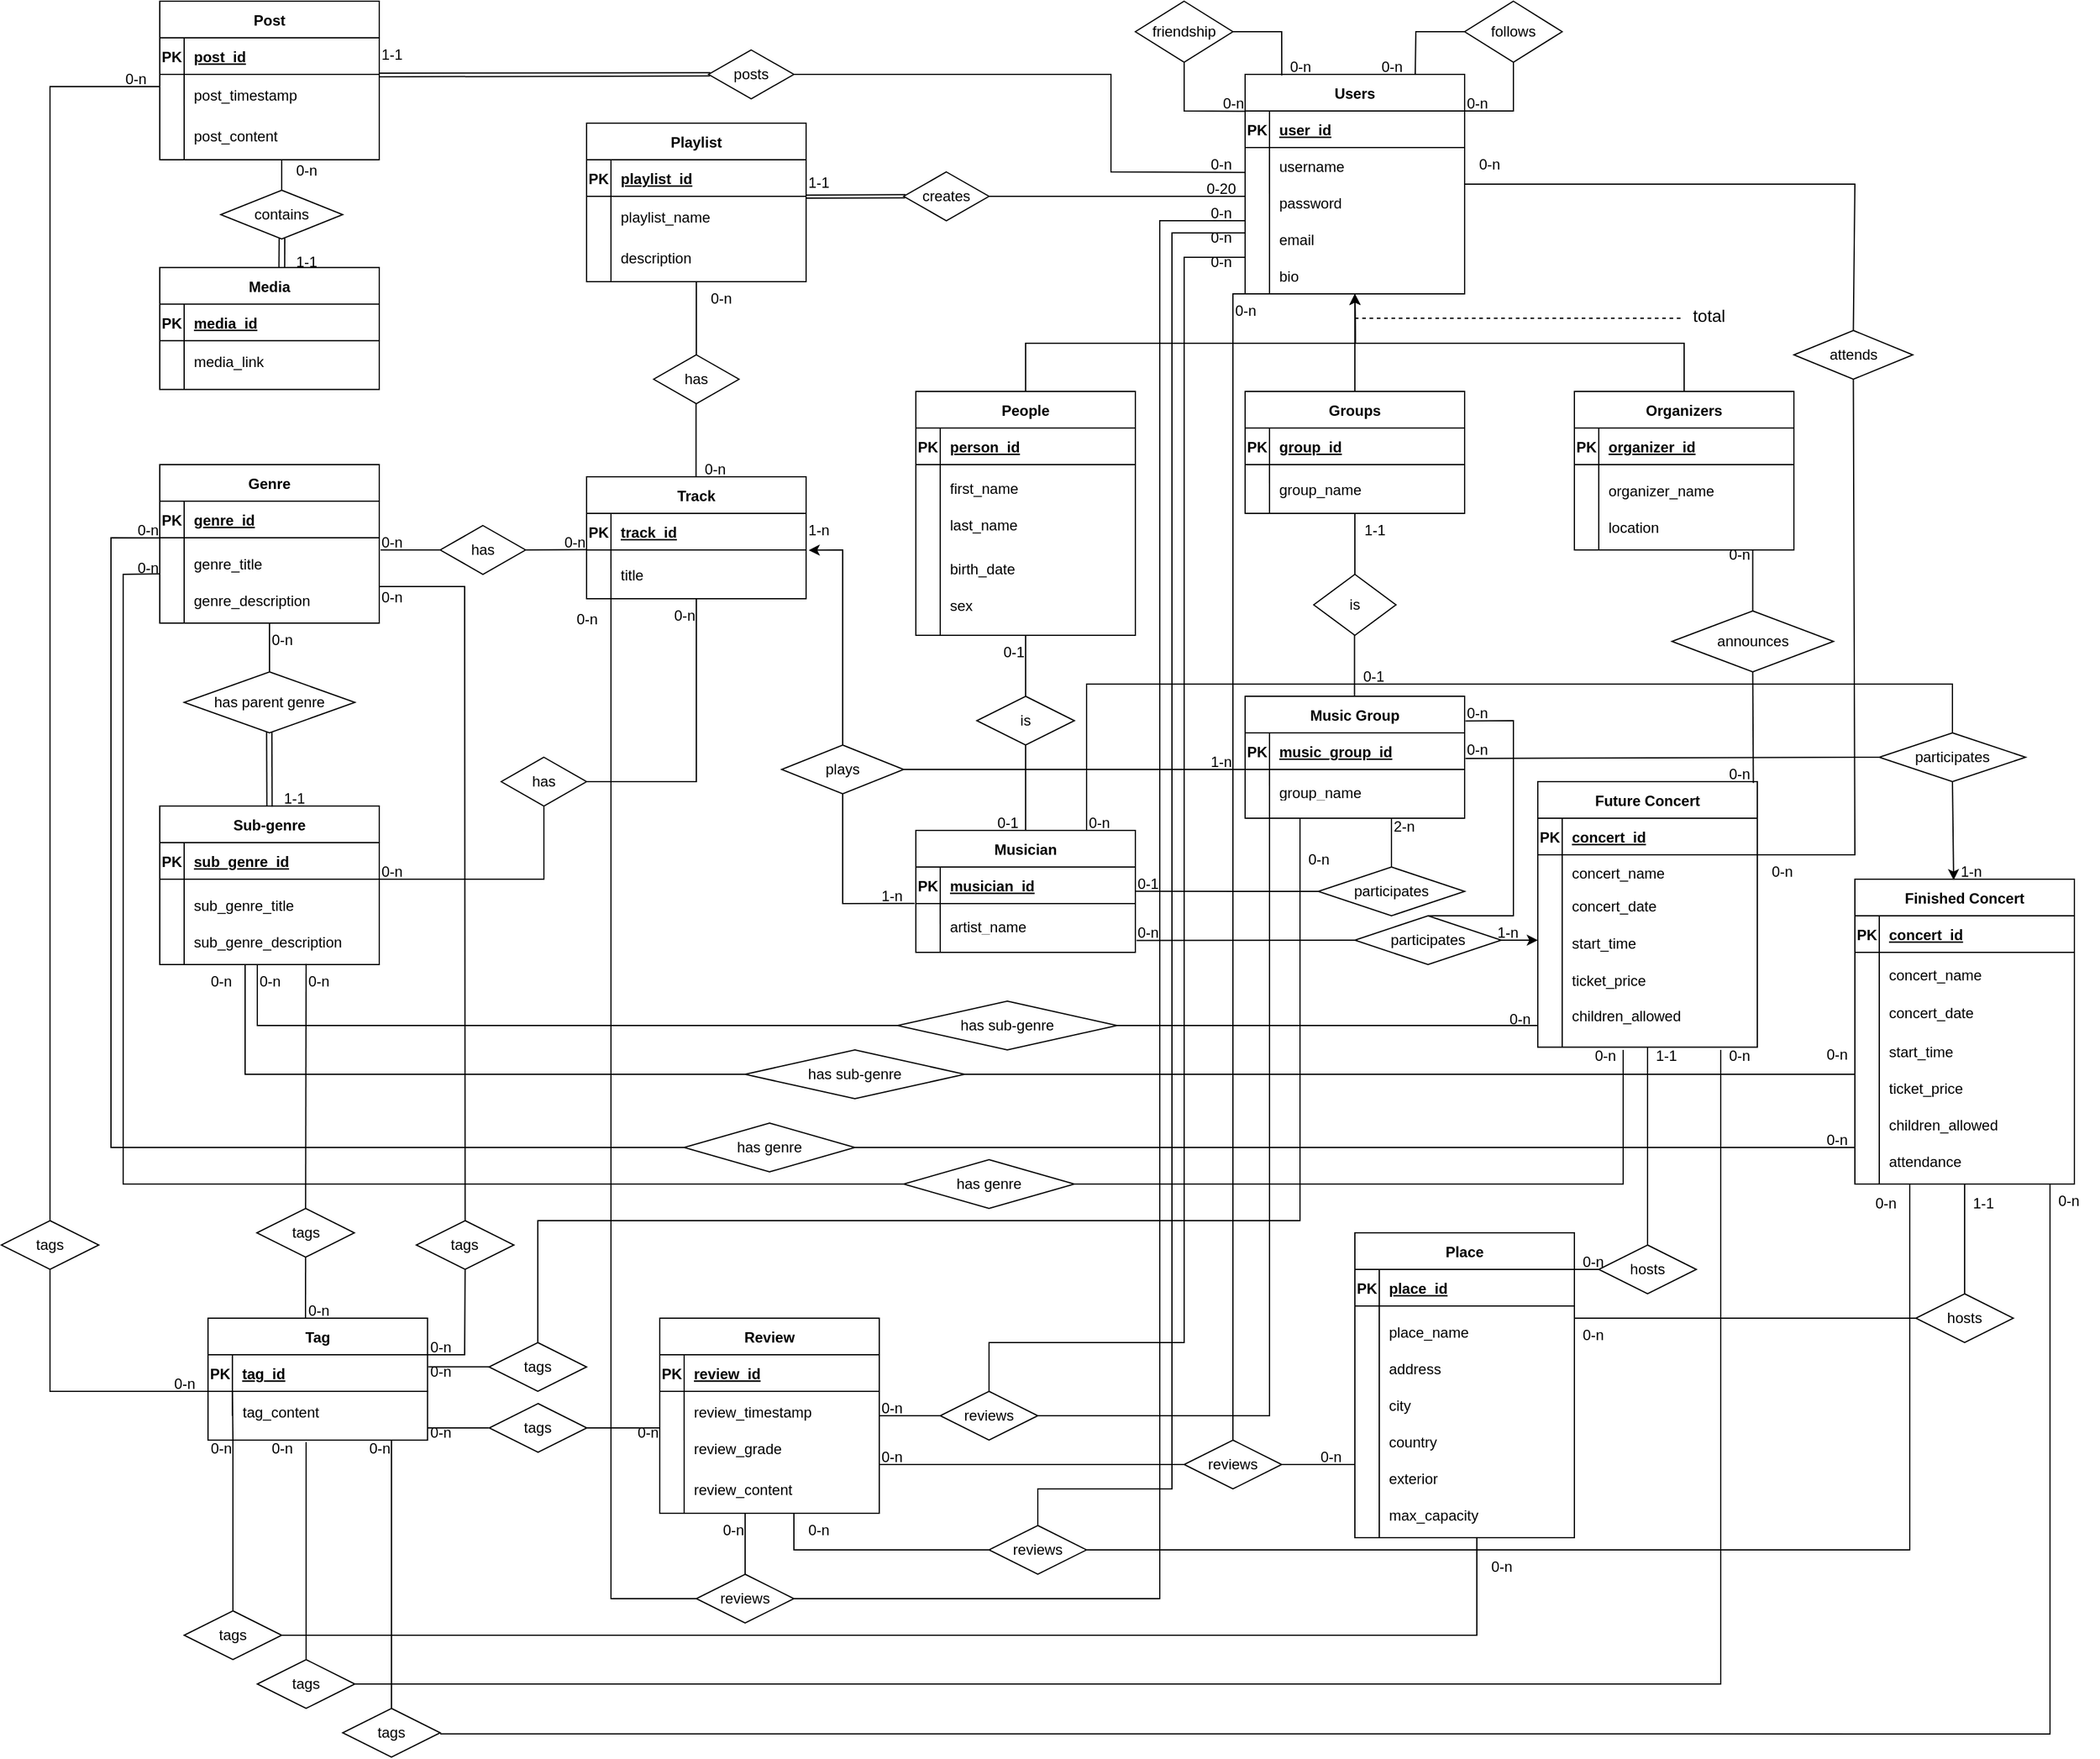 <mxfile version="21.3.3" type="device">
  <diagram id="R2lEEEUBdFMjLlhIrx00" name="Page-1">
    <mxGraphModel dx="2553" dy="799" grid="1" gridSize="10" guides="1" tooltips="1" connect="1" arrows="1" fold="1" page="1" pageScale="1" pageWidth="850" pageHeight="1100" math="0" shadow="0" extFonts="Permanent Marker^https://fonts.googleapis.com/css?family=Permanent+Marker">
      <root>
        <mxCell id="0" />
        <mxCell id="1" parent="0" />
        <mxCell id="c0UZ7J_gqb2rF32JrTu6-5" value="" style="shape=partialRectangle;overflow=hidden;connectable=0;fillColor=none;top=0;left=0;bottom=0;right=0;" parent="1" vertex="1">
          <mxGeometry x="120" y="210" width="30" height="30" as="geometry">
            <mxRectangle width="30" height="30" as="alternateBounds" />
          </mxGeometry>
        </mxCell>
        <mxCell id="c0UZ7J_gqb2rF32JrTu6-11" value="" style="group" parent="1" vertex="1" connectable="0">
          <mxGeometry x="340" y="140" width="170" height="190" as="geometry" />
        </mxCell>
        <mxCell id="c0UZ7J_gqb2rF32JrTu6-6" value="" style="endArrow=none;html=1;rounded=0;entryX=0.111;entryY=0;entryDx=0;entryDy=0;entryPerimeter=0;" parent="c0UZ7J_gqb2rF32JrTu6-11" target="C-vyLk0tnHw3VtMMgP7b-27" edge="1">
          <mxGeometry width="50" height="50" relative="1" as="geometry">
            <mxPoint x="10" y="180" as="sourcePoint" />
            <mxPoint x="149.6" y="170" as="targetPoint" />
          </mxGeometry>
        </mxCell>
        <mxCell id="c0UZ7J_gqb2rF32JrTu6-56" value="" style="group" parent="c0UZ7J_gqb2rF32JrTu6-11" vertex="1" connectable="0">
          <mxGeometry x="-10" width="180" height="190" as="geometry" />
        </mxCell>
        <mxCell id="c0UZ7J_gqb2rF32JrTu6-75" value="" style="group" parent="c0UZ7J_gqb2rF32JrTu6-56" vertex="1" connectable="0">
          <mxGeometry width="180" height="190" as="geometry" />
        </mxCell>
        <mxCell id="C-vyLk0tnHw3VtMMgP7b-23" value="Users" style="shape=table;startSize=30;container=1;collapsible=1;childLayout=tableLayout;fixedRows=1;rowLines=0;fontStyle=1;align=center;resizeLast=1;" parent="c0UZ7J_gqb2rF32JrTu6-75" vertex="1">
          <mxGeometry width="180" height="180" as="geometry" />
        </mxCell>
        <mxCell id="C-vyLk0tnHw3VtMMgP7b-24" value="" style="shape=partialRectangle;collapsible=0;dropTarget=0;pointerEvents=0;fillColor=none;points=[[0,0.5],[1,0.5]];portConstraint=eastwest;top=0;left=0;right=0;bottom=1;" parent="C-vyLk0tnHw3VtMMgP7b-23" vertex="1">
          <mxGeometry y="30" width="180" height="30" as="geometry" />
        </mxCell>
        <mxCell id="C-vyLk0tnHw3VtMMgP7b-25" value="PK" style="shape=partialRectangle;overflow=hidden;connectable=0;fillColor=none;top=0;left=0;bottom=0;right=0;fontStyle=1;" parent="C-vyLk0tnHw3VtMMgP7b-24" vertex="1">
          <mxGeometry width="20" height="30" as="geometry">
            <mxRectangle width="20" height="30" as="alternateBounds" />
          </mxGeometry>
        </mxCell>
        <mxCell id="C-vyLk0tnHw3VtMMgP7b-26" value="user_id" style="shape=partialRectangle;overflow=hidden;connectable=0;fillColor=none;top=0;left=0;bottom=0;right=0;align=left;spacingLeft=6;fontStyle=5;" parent="C-vyLk0tnHw3VtMMgP7b-24" vertex="1">
          <mxGeometry x="20" width="160" height="30" as="geometry">
            <mxRectangle width="160" height="30" as="alternateBounds" />
          </mxGeometry>
        </mxCell>
        <mxCell id="C-vyLk0tnHw3VtMMgP7b-27" value="" style="shape=partialRectangle;collapsible=0;dropTarget=0;pointerEvents=0;fillColor=none;points=[[0,0.5],[1,0.5]];portConstraint=eastwest;top=0;left=0;right=0;bottom=0;strokeColor=inherit;" parent="C-vyLk0tnHw3VtMMgP7b-23" vertex="1">
          <mxGeometry y="60" width="180" height="30" as="geometry" />
        </mxCell>
        <mxCell id="C-vyLk0tnHw3VtMMgP7b-28" value="" style="shape=partialRectangle;overflow=hidden;connectable=0;fillColor=none;top=0;left=0;bottom=0;right=0;" parent="C-vyLk0tnHw3VtMMgP7b-27" vertex="1">
          <mxGeometry width="20" height="30" as="geometry">
            <mxRectangle width="20" height="30" as="alternateBounds" />
          </mxGeometry>
        </mxCell>
        <mxCell id="C-vyLk0tnHw3VtMMgP7b-29" value="username" style="shape=partialRectangle;overflow=hidden;connectable=0;fillColor=none;top=0;left=0;bottom=0;right=0;align=left;spacingLeft=6;" parent="C-vyLk0tnHw3VtMMgP7b-27" vertex="1">
          <mxGeometry x="20" width="160" height="30" as="geometry">
            <mxRectangle width="160" height="30" as="alternateBounds" />
          </mxGeometry>
        </mxCell>
        <mxCell id="c0UZ7J_gqb2rF32JrTu6-48" value="" style="endArrow=none;html=1;rounded=0;entryX=0.111;entryY=0;entryDx=0;entryDy=0;entryPerimeter=0;" parent="c0UZ7J_gqb2rF32JrTu6-75" target="C-vyLk0tnHw3VtMMgP7b-27" edge="1">
          <mxGeometry width="50" height="50" relative="1" as="geometry">
            <mxPoint x="20" y="180" as="sourcePoint" />
            <mxPoint x="350" y="200" as="targetPoint" />
            <Array as="points">
              <mxPoint x="20" y="120" />
            </Array>
          </mxGeometry>
        </mxCell>
        <mxCell id="c0UZ7J_gqb2rF32JrTu6-7" value="password" style="shape=partialRectangle;overflow=hidden;connectable=0;fillColor=none;top=0;left=0;bottom=0;right=0;align=left;spacingLeft=6;" parent="c0UZ7J_gqb2rF32JrTu6-75" vertex="1">
          <mxGeometry x="20" y="90" width="149.6" height="30" as="geometry">
            <mxRectangle width="220" height="30" as="alternateBounds" />
          </mxGeometry>
        </mxCell>
        <mxCell id="c0UZ7J_gqb2rF32JrTu6-8" value="email" style="shape=partialRectangle;overflow=hidden;connectable=0;fillColor=none;top=0;left=0;bottom=0;right=0;align=left;spacingLeft=6;" parent="c0UZ7J_gqb2rF32JrTu6-75" vertex="1">
          <mxGeometry x="20" y="120" width="149.6" height="30" as="geometry">
            <mxRectangle width="220" height="30" as="alternateBounds" />
          </mxGeometry>
        </mxCell>
        <mxCell id="c0UZ7J_gqb2rF32JrTu6-9" value="bio" style="shape=partialRectangle;overflow=hidden;connectable=0;fillColor=none;top=0;left=0;bottom=0;right=0;align=left;spacingLeft=6;" parent="c0UZ7J_gqb2rF32JrTu6-75" vertex="1">
          <mxGeometry x="20" y="150" width="149.6" height="30" as="geometry">
            <mxRectangle width="220" height="30" as="alternateBounds" />
          </mxGeometry>
        </mxCell>
        <mxCell id="c0UZ7J_gqb2rF32JrTu6-76" value="" style="group" parent="1" vertex="1" connectable="0">
          <mxGeometry x="60" y="400" width="180" height="240" as="geometry" />
        </mxCell>
        <mxCell id="c0UZ7J_gqb2rF32JrTu6-129" style="edgeStyle=orthogonalEdgeStyle;rounded=0;orthogonalLoop=1;jettySize=auto;html=1;exitX=0.5;exitY=0;exitDx=0;exitDy=0;" parent="c0UZ7J_gqb2rF32JrTu6-76" source="c0UZ7J_gqb2rF32JrTu6-77" edge="1">
          <mxGeometry relative="1" as="geometry">
            <mxPoint x="360" y="-80" as="targetPoint" />
          </mxGeometry>
        </mxCell>
        <mxCell id="c0UZ7J_gqb2rF32JrTu6-77" value="People" style="shape=table;startSize=30;container=1;collapsible=1;childLayout=tableLayout;fixedRows=1;rowLines=0;fontStyle=1;align=center;resizeLast=1;" parent="c0UZ7J_gqb2rF32JrTu6-76" vertex="1">
          <mxGeometry width="180" height="200" as="geometry" />
        </mxCell>
        <mxCell id="c0UZ7J_gqb2rF32JrTu6-78" value="" style="shape=partialRectangle;collapsible=0;dropTarget=0;pointerEvents=0;fillColor=none;points=[[0,0.5],[1,0.5]];portConstraint=eastwest;top=0;left=0;right=0;bottom=1;" parent="c0UZ7J_gqb2rF32JrTu6-77" vertex="1">
          <mxGeometry y="30" width="180" height="30" as="geometry" />
        </mxCell>
        <mxCell id="c0UZ7J_gqb2rF32JrTu6-79" value="PK" style="shape=partialRectangle;overflow=hidden;connectable=0;fillColor=none;top=0;left=0;bottom=0;right=0;fontStyle=1;" parent="c0UZ7J_gqb2rF32JrTu6-78" vertex="1">
          <mxGeometry width="20" height="30" as="geometry">
            <mxRectangle width="20" height="30" as="alternateBounds" />
          </mxGeometry>
        </mxCell>
        <mxCell id="c0UZ7J_gqb2rF32JrTu6-80" value="person_id" style="shape=partialRectangle;overflow=hidden;connectable=0;fillColor=none;top=0;left=0;bottom=0;right=0;align=left;spacingLeft=6;fontStyle=5;strokeWidth=0;" parent="c0UZ7J_gqb2rF32JrTu6-78" vertex="1">
          <mxGeometry x="20" width="160" height="30" as="geometry">
            <mxRectangle width="160" height="30" as="alternateBounds" />
          </mxGeometry>
        </mxCell>
        <mxCell id="c0UZ7J_gqb2rF32JrTu6-81" value="" style="shape=partialRectangle;collapsible=0;dropTarget=0;pointerEvents=0;fillColor=none;points=[[0,0.5],[1,0.5]];portConstraint=eastwest;top=0;left=0;right=0;bottom=0;strokeColor=inherit;" parent="c0UZ7J_gqb2rF32JrTu6-77" vertex="1">
          <mxGeometry y="60" width="180" height="30" as="geometry" />
        </mxCell>
        <mxCell id="c0UZ7J_gqb2rF32JrTu6-82" value="" style="shape=partialRectangle;overflow=hidden;connectable=0;fillColor=none;top=0;left=0;bottom=0;right=0;" parent="c0UZ7J_gqb2rF32JrTu6-81" vertex="1">
          <mxGeometry width="20" height="30" as="geometry">
            <mxRectangle width="20" height="30" as="alternateBounds" />
          </mxGeometry>
        </mxCell>
        <mxCell id="c0UZ7J_gqb2rF32JrTu6-83" value="" style="shape=partialRectangle;overflow=hidden;connectable=0;fillColor=none;top=0;left=0;bottom=0;right=0;align=left;spacingLeft=6;" parent="c0UZ7J_gqb2rF32JrTu6-81" vertex="1">
          <mxGeometry x="20" width="160" height="30" as="geometry">
            <mxRectangle width="160" height="30" as="alternateBounds" />
          </mxGeometry>
        </mxCell>
        <mxCell id="c0UZ7J_gqb2rF32JrTu6-84" value="" style="endArrow=none;html=1;rounded=0;entryX=0.111;entryY=0;entryDx=0;entryDy=0;entryPerimeter=0;" parent="c0UZ7J_gqb2rF32JrTu6-76" target="c0UZ7J_gqb2rF32JrTu6-81" edge="1">
          <mxGeometry width="50" height="50" relative="1" as="geometry">
            <mxPoint x="20" y="200" as="sourcePoint" />
            <mxPoint x="350" y="255.556" as="targetPoint" />
            <Array as="points">
              <mxPoint x="20" y="153.333" />
            </Array>
          </mxGeometry>
        </mxCell>
        <mxCell id="c0UZ7J_gqb2rF32JrTu6-85" value="first_name" style="shape=partialRectangle;overflow=hidden;connectable=0;fillColor=none;top=0;left=0;bottom=0;right=0;align=left;spacingLeft=6;" parent="c0UZ7J_gqb2rF32JrTu6-76" vertex="1">
          <mxGeometry x="20" y="60.003" width="149.6" height="38.333" as="geometry">
            <mxRectangle width="220" height="30" as="alternateBounds" />
          </mxGeometry>
        </mxCell>
        <mxCell id="c0UZ7J_gqb2rF32JrTu6-86" value="last_name" style="shape=partialRectangle;overflow=hidden;connectable=0;fillColor=none;top=0;left=0;bottom=0;right=0;align=left;spacingLeft=6;" parent="c0UZ7J_gqb2rF32JrTu6-76" vertex="1">
          <mxGeometry x="20" y="90.002" width="149.6" height="38.333" as="geometry">
            <mxRectangle width="220" height="30" as="alternateBounds" />
          </mxGeometry>
        </mxCell>
        <mxCell id="c0UZ7J_gqb2rF32JrTu6-87" value="sex" style="shape=partialRectangle;overflow=hidden;connectable=0;fillColor=none;top=0;left=0;bottom=0;right=0;align=left;spacingLeft=6;" parent="c0UZ7J_gqb2rF32JrTu6-76" vertex="1">
          <mxGeometry x="20" y="150" width="149.6" height="50" as="geometry">
            <mxRectangle width="220" height="30" as="alternateBounds" />
          </mxGeometry>
        </mxCell>
        <mxCell id="c0UZ7J_gqb2rF32JrTu6-113" value="birth_date" style="shape=partialRectangle;overflow=hidden;connectable=0;fillColor=none;top=0;left=0;bottom=0;right=0;align=left;spacingLeft=6;" parent="c0UZ7J_gqb2rF32JrTu6-76" vertex="1">
          <mxGeometry x="20" y="128.806" width="149.6" height="32.857" as="geometry">
            <mxRectangle width="220" height="30" as="alternateBounds" />
          </mxGeometry>
        </mxCell>
        <mxCell id="c0UZ7J_gqb2rF32JrTu6-610" value="&lt;span style=&quot;font-weight: normal;&quot;&gt;&lt;font style=&quot;font-size: 12px;&quot;&gt;0-1&lt;/font&gt;&lt;/span&gt;" style="text;strokeColor=none;fillColor=none;html=1;fontSize=24;fontStyle=1;verticalAlign=middle;align=center;" parent="c0UZ7J_gqb2rF32JrTu6-76" vertex="1">
          <mxGeometry x="30" y="190" width="100" height="40" as="geometry" />
        </mxCell>
        <mxCell id="c0UZ7J_gqb2rF32JrTu6-88" value="" style="group" parent="1" vertex="1" connectable="0">
          <mxGeometry x="330" y="400" width="180" height="190" as="geometry" />
        </mxCell>
        <mxCell id="c0UZ7J_gqb2rF32JrTu6-130" style="edgeStyle=orthogonalEdgeStyle;rounded=0;orthogonalLoop=1;jettySize=auto;html=1;strokeWidth=1;" parent="c0UZ7J_gqb2rF32JrTu6-88" source="c0UZ7J_gqb2rF32JrTu6-89" edge="1">
          <mxGeometry relative="1" as="geometry">
            <mxPoint x="90" y="-80" as="targetPoint" />
          </mxGeometry>
        </mxCell>
        <mxCell id="c0UZ7J_gqb2rF32JrTu6-89" value="Groups" style="shape=table;startSize=30;container=1;collapsible=1;childLayout=tableLayout;fixedRows=1;rowLines=0;fontStyle=1;align=center;resizeLast=1;" parent="c0UZ7J_gqb2rF32JrTu6-88" vertex="1">
          <mxGeometry width="180" height="100" as="geometry" />
        </mxCell>
        <mxCell id="c0UZ7J_gqb2rF32JrTu6-90" value="" style="shape=partialRectangle;collapsible=0;dropTarget=0;pointerEvents=0;fillColor=none;points=[[0,0.5],[1,0.5]];portConstraint=eastwest;top=0;left=0;right=0;bottom=1;" parent="c0UZ7J_gqb2rF32JrTu6-89" vertex="1">
          <mxGeometry y="30" width="180" height="30" as="geometry" />
        </mxCell>
        <mxCell id="c0UZ7J_gqb2rF32JrTu6-91" value="PK" style="shape=partialRectangle;overflow=hidden;connectable=0;fillColor=none;top=0;left=0;bottom=0;right=0;fontStyle=1;" parent="c0UZ7J_gqb2rF32JrTu6-90" vertex="1">
          <mxGeometry width="20" height="30" as="geometry">
            <mxRectangle width="20" height="30" as="alternateBounds" />
          </mxGeometry>
        </mxCell>
        <mxCell id="c0UZ7J_gqb2rF32JrTu6-92" value="group_id" style="shape=partialRectangle;overflow=hidden;connectable=0;fillColor=none;top=0;left=0;bottom=0;right=0;align=left;spacingLeft=6;fontStyle=5;" parent="c0UZ7J_gqb2rF32JrTu6-90" vertex="1">
          <mxGeometry x="20" width="160" height="30" as="geometry">
            <mxRectangle width="160" height="30" as="alternateBounds" />
          </mxGeometry>
        </mxCell>
        <mxCell id="c0UZ7J_gqb2rF32JrTu6-93" value="" style="shape=partialRectangle;collapsible=0;dropTarget=0;pointerEvents=0;fillColor=none;points=[[0,0.5],[1,0.5]];portConstraint=eastwest;top=0;left=0;right=0;bottom=0;strokeColor=inherit;" parent="c0UZ7J_gqb2rF32JrTu6-89" vertex="1">
          <mxGeometry y="60" width="180" height="30" as="geometry" />
        </mxCell>
        <mxCell id="c0UZ7J_gqb2rF32JrTu6-94" value="" style="shape=partialRectangle;overflow=hidden;connectable=0;fillColor=none;top=0;left=0;bottom=0;right=0;" parent="c0UZ7J_gqb2rF32JrTu6-93" vertex="1">
          <mxGeometry width="20" height="30" as="geometry">
            <mxRectangle width="20" height="30" as="alternateBounds" />
          </mxGeometry>
        </mxCell>
        <mxCell id="c0UZ7J_gqb2rF32JrTu6-95" value="" style="shape=partialRectangle;overflow=hidden;connectable=0;fillColor=none;top=0;left=0;bottom=0;right=0;align=left;spacingLeft=6;" parent="c0UZ7J_gqb2rF32JrTu6-93" vertex="1">
          <mxGeometry x="20" width="160" height="30" as="geometry">
            <mxRectangle width="160" height="30" as="alternateBounds" />
          </mxGeometry>
        </mxCell>
        <mxCell id="c0UZ7J_gqb2rF32JrTu6-96" value="" style="endArrow=none;html=1;rounded=0;entryX=0.111;entryY=0;entryDx=0;entryDy=0;entryPerimeter=0;" parent="c0UZ7J_gqb2rF32JrTu6-88" target="c0UZ7J_gqb2rF32JrTu6-93" edge="1">
          <mxGeometry width="50" height="50" relative="1" as="geometry">
            <mxPoint x="20" y="100" as="sourcePoint" />
            <mxPoint x="350" y="177.778" as="targetPoint" />
            <Array as="points" />
          </mxGeometry>
        </mxCell>
        <mxCell id="c0UZ7J_gqb2rF32JrTu6-98" value="group_name" style="shape=partialRectangle;overflow=hidden;connectable=0;fillColor=none;top=0;left=0;bottom=0;right=0;align=left;spacingLeft=6;" parent="c0UZ7J_gqb2rF32JrTu6-88" vertex="1">
          <mxGeometry x="20" y="66.66" width="160" height="26.67" as="geometry">
            <mxRectangle width="220" height="30" as="alternateBounds" />
          </mxGeometry>
        </mxCell>
        <mxCell id="c0UZ7J_gqb2rF32JrTu6-152" value="is" style="rhombus;whiteSpace=wrap;html=1;" parent="c0UZ7J_gqb2rF32JrTu6-88" vertex="1">
          <mxGeometry x="56.25" y="150" width="67.5" height="50" as="geometry" />
        </mxCell>
        <mxCell id="c0UZ7J_gqb2rF32JrTu6-156" value="" style="endArrow=none;html=1;rounded=0;entryX=0.5;entryY=1;entryDx=0;entryDy=0;" parent="c0UZ7J_gqb2rF32JrTu6-88" source="c0UZ7J_gqb2rF32JrTu6-152" target="c0UZ7J_gqb2rF32JrTu6-89" edge="1">
          <mxGeometry width="50" height="50" relative="1" as="geometry">
            <mxPoint x="150" y="240" as="sourcePoint" />
            <mxPoint x="200" y="190" as="targetPoint" />
          </mxGeometry>
        </mxCell>
        <mxCell id="c0UZ7J_gqb2rF32JrTu6-636" value="&lt;span style=&quot;font-weight: normal;&quot;&gt;&lt;font style=&quot;font-size: 12px;&quot;&gt;1-1&lt;/font&gt;&lt;/span&gt;" style="text;strokeColor=none;fillColor=none;html=1;fontSize=24;fontStyle=1;verticalAlign=middle;align=center;" parent="c0UZ7J_gqb2rF32JrTu6-88" vertex="1">
          <mxGeometry x="56.25" y="90" width="100" height="40" as="geometry" />
        </mxCell>
        <mxCell id="c0UZ7J_gqb2rF32JrTu6-100" value="" style="group" parent="1" vertex="1" connectable="0">
          <mxGeometry x="600" y="400" width="180" height="130" as="geometry" />
        </mxCell>
        <mxCell id="c0UZ7J_gqb2rF32JrTu6-131" style="edgeStyle=orthogonalEdgeStyle;rounded=0;orthogonalLoop=1;jettySize=auto;html=1;exitX=0.5;exitY=0;exitDx=0;exitDy=0;" parent="c0UZ7J_gqb2rF32JrTu6-100" source="c0UZ7J_gqb2rF32JrTu6-101" edge="1">
          <mxGeometry relative="1" as="geometry">
            <mxPoint x="-180" y="-80" as="targetPoint" />
          </mxGeometry>
        </mxCell>
        <mxCell id="c0UZ7J_gqb2rF32JrTu6-101" value="Organizers" style="shape=table;startSize=30;container=1;collapsible=1;childLayout=tableLayout;fixedRows=1;rowLines=0;fontStyle=1;align=center;resizeLast=1;" parent="c0UZ7J_gqb2rF32JrTu6-100" vertex="1">
          <mxGeometry width="180" height="130" as="geometry" />
        </mxCell>
        <mxCell id="c0UZ7J_gqb2rF32JrTu6-102" value="" style="shape=partialRectangle;collapsible=0;dropTarget=0;pointerEvents=0;fillColor=none;points=[[0,0.5],[1,0.5]];portConstraint=eastwest;top=0;left=0;right=0;bottom=1;" parent="c0UZ7J_gqb2rF32JrTu6-101" vertex="1">
          <mxGeometry y="30" width="180" height="30" as="geometry" />
        </mxCell>
        <mxCell id="c0UZ7J_gqb2rF32JrTu6-103" value="PK" style="shape=partialRectangle;overflow=hidden;connectable=0;fillColor=none;top=0;left=0;bottom=0;right=0;fontStyle=1;" parent="c0UZ7J_gqb2rF32JrTu6-102" vertex="1">
          <mxGeometry width="20" height="30" as="geometry">
            <mxRectangle width="20" height="30" as="alternateBounds" />
          </mxGeometry>
        </mxCell>
        <mxCell id="c0UZ7J_gqb2rF32JrTu6-104" value="organizer_id" style="shape=partialRectangle;overflow=hidden;connectable=0;fillColor=none;top=0;left=0;bottom=0;right=0;align=left;spacingLeft=6;fontStyle=5;" parent="c0UZ7J_gqb2rF32JrTu6-102" vertex="1">
          <mxGeometry x="20" width="160" height="30" as="geometry">
            <mxRectangle width="160" height="30" as="alternateBounds" />
          </mxGeometry>
        </mxCell>
        <mxCell id="c0UZ7J_gqb2rF32JrTu6-105" value="" style="shape=partialRectangle;collapsible=0;dropTarget=0;pointerEvents=0;fillColor=none;points=[[0,0.5],[1,0.5]];portConstraint=eastwest;top=0;left=0;right=0;bottom=0;strokeColor=inherit;" parent="c0UZ7J_gqb2rF32JrTu6-101" vertex="1">
          <mxGeometry y="60" width="180" height="30" as="geometry" />
        </mxCell>
        <mxCell id="c0UZ7J_gqb2rF32JrTu6-106" value="" style="shape=partialRectangle;overflow=hidden;connectable=0;fillColor=none;top=0;left=0;bottom=0;right=0;" parent="c0UZ7J_gqb2rF32JrTu6-105" vertex="1">
          <mxGeometry width="20" height="30" as="geometry">
            <mxRectangle width="20" height="30" as="alternateBounds" />
          </mxGeometry>
        </mxCell>
        <mxCell id="c0UZ7J_gqb2rF32JrTu6-107" value="" style="shape=partialRectangle;overflow=hidden;connectable=0;fillColor=none;top=0;left=0;bottom=0;right=0;align=left;spacingLeft=6;" parent="c0UZ7J_gqb2rF32JrTu6-105" vertex="1">
          <mxGeometry x="20" width="160" height="30" as="geometry">
            <mxRectangle width="160" height="30" as="alternateBounds" />
          </mxGeometry>
        </mxCell>
        <mxCell id="c0UZ7J_gqb2rF32JrTu6-108" value="" style="endArrow=none;html=1;rounded=0;entryX=0.111;entryY=0;entryDx=0;entryDy=0;entryPerimeter=0;" parent="c0UZ7J_gqb2rF32JrTu6-100" target="c0UZ7J_gqb2rF32JrTu6-105" edge="1">
          <mxGeometry width="50" height="50" relative="1" as="geometry">
            <mxPoint x="20" y="130" as="sourcePoint" />
            <mxPoint x="350" y="144.444" as="targetPoint" />
            <Array as="points">
              <mxPoint x="20" y="86.667" />
            </Array>
          </mxGeometry>
        </mxCell>
        <mxCell id="c0UZ7J_gqb2rF32JrTu6-109" value="organizer_name" style="shape=partialRectangle;overflow=hidden;connectable=0;fillColor=none;top=0;left=0;bottom=0;right=0;align=left;spacingLeft=6;" parent="c0UZ7J_gqb2rF32JrTu6-100" vertex="1">
          <mxGeometry x="20" y="69.999" width="149.6" height="21.667" as="geometry">
            <mxRectangle width="220" height="30" as="alternateBounds" />
          </mxGeometry>
        </mxCell>
        <mxCell id="c0UZ7J_gqb2rF32JrTu6-110" value="location" style="shape=partialRectangle;overflow=hidden;connectable=0;fillColor=none;top=0;left=0;bottom=0;right=0;align=left;spacingLeft=6;" parent="c0UZ7J_gqb2rF32JrTu6-100" vertex="1">
          <mxGeometry x="20" y="99.997" width="149.6" height="21.667" as="geometry">
            <mxRectangle width="220" height="30" as="alternateBounds" />
          </mxGeometry>
        </mxCell>
        <mxCell id="c0UZ7J_gqb2rF32JrTu6-136" value="" style="group" parent="1" vertex="1" connectable="0">
          <mxGeometry x="340" y="650" width="170" height="126.67" as="geometry" />
        </mxCell>
        <mxCell id="c0UZ7J_gqb2rF32JrTu6-137" value="" style="endArrow=none;html=1;rounded=0;entryX=0.111;entryY=0;entryDx=0;entryDy=0;entryPerimeter=0;" parent="c0UZ7J_gqb2rF32JrTu6-136" target="c0UZ7J_gqb2rF32JrTu6-144" edge="1">
          <mxGeometry width="50" height="50" relative="1" as="geometry">
            <mxPoint x="10" y="100" as="sourcePoint" />
            <mxPoint x="149.6" y="94.444" as="targetPoint" />
          </mxGeometry>
        </mxCell>
        <mxCell id="c0UZ7J_gqb2rF32JrTu6-138" value="" style="group" parent="c0UZ7J_gqb2rF32JrTu6-136" vertex="1" connectable="0">
          <mxGeometry x="-10" width="180" height="126.67" as="geometry" />
        </mxCell>
        <mxCell id="c0UZ7J_gqb2rF32JrTu6-139" value="" style="group" parent="c0UZ7J_gqb2rF32JrTu6-138" vertex="1" connectable="0">
          <mxGeometry width="180" height="126.67" as="geometry" />
        </mxCell>
        <mxCell id="c0UZ7J_gqb2rF32JrTu6-140" value="Music Group" style="shape=table;startSize=30;container=1;collapsible=1;childLayout=tableLayout;fixedRows=1;rowLines=0;fontStyle=1;align=center;resizeLast=1;" parent="c0UZ7J_gqb2rF32JrTu6-139" vertex="1">
          <mxGeometry width="180" height="100" as="geometry" />
        </mxCell>
        <mxCell id="c0UZ7J_gqb2rF32JrTu6-141" value="" style="shape=partialRectangle;collapsible=0;dropTarget=0;pointerEvents=0;fillColor=none;points=[[0,0.5],[1,0.5]];portConstraint=eastwest;top=0;left=0;right=0;bottom=1;" parent="c0UZ7J_gqb2rF32JrTu6-140" vertex="1">
          <mxGeometry y="30" width="180" height="30" as="geometry" />
        </mxCell>
        <mxCell id="c0UZ7J_gqb2rF32JrTu6-142" value="PK" style="shape=partialRectangle;overflow=hidden;connectable=0;fillColor=none;top=0;left=0;bottom=0;right=0;fontStyle=1;" parent="c0UZ7J_gqb2rF32JrTu6-141" vertex="1">
          <mxGeometry width="20" height="30" as="geometry">
            <mxRectangle width="20" height="30" as="alternateBounds" />
          </mxGeometry>
        </mxCell>
        <mxCell id="c0UZ7J_gqb2rF32JrTu6-143" value="music_group_id" style="shape=partialRectangle;overflow=hidden;connectable=0;fillColor=none;top=0;left=0;bottom=0;right=0;align=left;spacingLeft=6;fontStyle=5;" parent="c0UZ7J_gqb2rF32JrTu6-141" vertex="1">
          <mxGeometry x="20" width="160" height="30" as="geometry">
            <mxRectangle width="160" height="30" as="alternateBounds" />
          </mxGeometry>
        </mxCell>
        <mxCell id="c0UZ7J_gqb2rF32JrTu6-144" value="" style="shape=partialRectangle;collapsible=0;dropTarget=0;pointerEvents=0;fillColor=none;points=[[0,0.5],[1,0.5]];portConstraint=eastwest;top=0;left=0;right=0;bottom=0;strokeColor=inherit;" parent="c0UZ7J_gqb2rF32JrTu6-140" vertex="1">
          <mxGeometry y="60" width="180" height="30" as="geometry" />
        </mxCell>
        <mxCell id="c0UZ7J_gqb2rF32JrTu6-145" value="" style="shape=partialRectangle;overflow=hidden;connectable=0;fillColor=none;top=0;left=0;bottom=0;right=0;" parent="c0UZ7J_gqb2rF32JrTu6-144" vertex="1">
          <mxGeometry width="20" height="30" as="geometry">
            <mxRectangle width="20" height="30" as="alternateBounds" />
          </mxGeometry>
        </mxCell>
        <mxCell id="c0UZ7J_gqb2rF32JrTu6-146" value="" style="shape=partialRectangle;overflow=hidden;connectable=0;fillColor=none;top=0;left=0;bottom=0;right=0;align=left;spacingLeft=6;" parent="c0UZ7J_gqb2rF32JrTu6-144" vertex="1">
          <mxGeometry x="20" width="160" height="30" as="geometry">
            <mxRectangle width="160" height="30" as="alternateBounds" />
          </mxGeometry>
        </mxCell>
        <mxCell id="c0UZ7J_gqb2rF32JrTu6-147" value="" style="endArrow=none;html=1;rounded=0;entryX=0.111;entryY=0;entryDx=0;entryDy=0;entryPerimeter=0;" parent="c0UZ7J_gqb2rF32JrTu6-139" target="c0UZ7J_gqb2rF32JrTu6-144" edge="1">
          <mxGeometry width="50" height="50" relative="1" as="geometry">
            <mxPoint x="20" y="100" as="sourcePoint" />
            <mxPoint x="350" y="111.111" as="targetPoint" />
            <Array as="points">
              <mxPoint x="20" y="66.667" />
            </Array>
          </mxGeometry>
        </mxCell>
        <mxCell id="c0UZ7J_gqb2rF32JrTu6-148" value="group_name" style="shape=partialRectangle;overflow=hidden;connectable=0;fillColor=none;top=0;left=0;bottom=0;right=0;align=left;spacingLeft=6;" parent="c0UZ7J_gqb2rF32JrTu6-139" vertex="1">
          <mxGeometry x="20" y="70.003" width="149.6" height="16.667" as="geometry">
            <mxRectangle width="220" height="30" as="alternateBounds" />
          </mxGeometry>
        </mxCell>
        <mxCell id="c0UZ7J_gqb2rF32JrTu6-609" value="&lt;span style=&quot;font-weight: normal;&quot;&gt;&lt;font style=&quot;font-size: 12px;&quot;&gt;1-n&lt;/font&gt;&lt;/span&gt;" style="text;strokeColor=none;fillColor=none;html=1;fontSize=24;fontStyle=1;verticalAlign=middle;align=center;" parent="c0UZ7J_gqb2rF32JrTu6-139" vertex="1">
          <mxGeometry x="-70" y="30" width="100" height="40" as="geometry" />
        </mxCell>
        <mxCell id="c0UZ7J_gqb2rF32JrTu6-633" value="&lt;span style=&quot;font-weight: normal;&quot;&gt;&lt;font style=&quot;font-size: 12px;&quot;&gt;2-n&lt;/font&gt;&lt;/span&gt;" style="text;strokeColor=none;fillColor=none;html=1;fontSize=24;fontStyle=1;verticalAlign=middle;align=center;" parent="c0UZ7J_gqb2rF32JrTu6-139" vertex="1">
          <mxGeometry x="90" y="86.67" width="80" height="33.33" as="geometry" />
        </mxCell>
        <mxCell id="c0UZ7J_gqb2rF32JrTu6-153" value="" style="endArrow=none;dashed=1;html=1;rounded=0;" parent="1" edge="1">
          <mxGeometry width="50" height="50" relative="1" as="geometry">
            <mxPoint x="420" y="340" as="sourcePoint" />
            <mxPoint x="690" y="340" as="targetPoint" />
          </mxGeometry>
        </mxCell>
        <mxCell id="c0UZ7J_gqb2rF32JrTu6-154" value="&lt;span style=&quot;font-weight: normal;&quot;&gt;&lt;font style=&quot;font-size: 14px;&quot;&gt;total&lt;/font&gt;&lt;/span&gt;" style="text;strokeColor=none;fillColor=none;html=1;fontSize=24;fontStyle=1;verticalAlign=middle;align=center;" parent="1" vertex="1">
          <mxGeometry x="670" y="320" width="80" height="30" as="geometry" />
        </mxCell>
        <mxCell id="c0UZ7J_gqb2rF32JrTu6-157" value="" style="endArrow=none;html=1;rounded=0;entryX=0.5;entryY=1;entryDx=0;entryDy=0;" parent="1" edge="1">
          <mxGeometry width="50" height="50" relative="1" as="geometry">
            <mxPoint x="419.71" y="650" as="sourcePoint" />
            <mxPoint x="419.71" y="600" as="targetPoint" />
          </mxGeometry>
        </mxCell>
        <mxCell id="c0UZ7J_gqb2rF32JrTu6-158" value="" style="group" parent="1" vertex="1" connectable="0">
          <mxGeometry x="-560" y="430" width="180" height="130.83" as="geometry" />
        </mxCell>
        <mxCell id="c0UZ7J_gqb2rF32JrTu6-160" value="Genre" style="shape=table;startSize=30;container=1;collapsible=1;childLayout=tableLayout;fixedRows=1;rowLines=0;fontStyle=1;align=center;resizeLast=1;" parent="c0UZ7J_gqb2rF32JrTu6-158" vertex="1">
          <mxGeometry y="30" width="180" height="130" as="geometry" />
        </mxCell>
        <mxCell id="c0UZ7J_gqb2rF32JrTu6-161" value="" style="shape=partialRectangle;collapsible=0;dropTarget=0;pointerEvents=0;fillColor=none;points=[[0,0.5],[1,0.5]];portConstraint=eastwest;top=0;left=0;right=0;bottom=1;" parent="c0UZ7J_gqb2rF32JrTu6-160" vertex="1">
          <mxGeometry y="30" width="180" height="30" as="geometry" />
        </mxCell>
        <mxCell id="c0UZ7J_gqb2rF32JrTu6-162" value="PK" style="shape=partialRectangle;overflow=hidden;connectable=0;fillColor=none;top=0;left=0;bottom=0;right=0;fontStyle=1;" parent="c0UZ7J_gqb2rF32JrTu6-161" vertex="1">
          <mxGeometry width="20" height="30" as="geometry">
            <mxRectangle width="20" height="30" as="alternateBounds" />
          </mxGeometry>
        </mxCell>
        <mxCell id="c0UZ7J_gqb2rF32JrTu6-163" value="genre_id" style="shape=partialRectangle;overflow=hidden;connectable=0;fillColor=none;top=0;left=0;bottom=0;right=0;align=left;spacingLeft=6;fontStyle=5;" parent="c0UZ7J_gqb2rF32JrTu6-161" vertex="1">
          <mxGeometry x="20" width="160" height="30" as="geometry">
            <mxRectangle width="160" height="30" as="alternateBounds" />
          </mxGeometry>
        </mxCell>
        <mxCell id="c0UZ7J_gqb2rF32JrTu6-164" value="" style="shape=partialRectangle;collapsible=0;dropTarget=0;pointerEvents=0;fillColor=none;points=[[0,0.5],[1,0.5]];portConstraint=eastwest;top=0;left=0;right=0;bottom=0;strokeColor=inherit;" parent="c0UZ7J_gqb2rF32JrTu6-160" vertex="1">
          <mxGeometry y="60" width="180" height="30" as="geometry" />
        </mxCell>
        <mxCell id="c0UZ7J_gqb2rF32JrTu6-165" value="" style="shape=partialRectangle;overflow=hidden;connectable=0;fillColor=none;top=0;left=0;bottom=0;right=0;" parent="c0UZ7J_gqb2rF32JrTu6-164" vertex="1">
          <mxGeometry width="20" height="30" as="geometry">
            <mxRectangle width="20" height="30" as="alternateBounds" />
          </mxGeometry>
        </mxCell>
        <mxCell id="c0UZ7J_gqb2rF32JrTu6-166" value="" style="shape=partialRectangle;overflow=hidden;connectable=0;fillColor=none;top=0;left=0;bottom=0;right=0;align=left;spacingLeft=6;" parent="c0UZ7J_gqb2rF32JrTu6-164" vertex="1">
          <mxGeometry x="20" width="160" height="30" as="geometry">
            <mxRectangle width="160" height="30" as="alternateBounds" />
          </mxGeometry>
        </mxCell>
        <mxCell id="c0UZ7J_gqb2rF32JrTu6-167" value="" style="endArrow=none;html=1;rounded=0;entryX=0.111;entryY=0;entryDx=0;entryDy=0;entryPerimeter=0;" parent="c0UZ7J_gqb2rF32JrTu6-158" target="c0UZ7J_gqb2rF32JrTu6-164" edge="1">
          <mxGeometry width="50" height="50" relative="1" as="geometry">
            <mxPoint x="20" y="160" as="sourcePoint" />
            <mxPoint x="350" y="174.444" as="targetPoint" />
            <Array as="points">
              <mxPoint x="20" y="116.667" />
            </Array>
          </mxGeometry>
        </mxCell>
        <mxCell id="c0UZ7J_gqb2rF32JrTu6-168" value="genre_title" style="shape=partialRectangle;overflow=hidden;connectable=0;fillColor=none;top=0;left=0;bottom=0;right=0;align=left;spacingLeft=6;" parent="c0UZ7J_gqb2rF32JrTu6-158" vertex="1">
          <mxGeometry x="20" y="99.999" width="149.6" height="21.667" as="geometry">
            <mxRectangle width="220" height="30" as="alternateBounds" />
          </mxGeometry>
        </mxCell>
        <mxCell id="c0UZ7J_gqb2rF32JrTu6-169" value="genre_description" style="shape=partialRectangle;overflow=hidden;connectable=0;fillColor=none;top=0;left=0;bottom=0;right=0;align=left;spacingLeft=6;" parent="c0UZ7J_gqb2rF32JrTu6-158" vertex="1">
          <mxGeometry x="20" y="129.997" width="149.6" height="21.667" as="geometry">
            <mxRectangle width="220" height="30" as="alternateBounds" />
          </mxGeometry>
        </mxCell>
        <mxCell id="c0UZ7J_gqb2rF32JrTu6-594" value="&lt;span style=&quot;font-weight: normal;&quot;&gt;&lt;font style=&quot;font-size: 12px;&quot;&gt;0-n&lt;/font&gt;&lt;/span&gt;" style="text;strokeColor=none;fillColor=none;html=1;fontSize=24;fontStyle=1;verticalAlign=middle;align=center;" parent="c0UZ7J_gqb2rF32JrTu6-158" vertex="1">
          <mxGeometry x="-60" y="60" width="100" height="40" as="geometry" />
        </mxCell>
        <mxCell id="c0UZ7J_gqb2rF32JrTu6-593" value="&lt;span style=&quot;font-weight: normal;&quot;&gt;&lt;font style=&quot;font-size: 12px;&quot;&gt;0-n&lt;/font&gt;&lt;/span&gt;" style="text;strokeColor=none;fillColor=none;html=1;fontSize=24;fontStyle=1;verticalAlign=middle;align=center;" parent="c0UZ7J_gqb2rF32JrTu6-158" vertex="1">
          <mxGeometry x="-60" y="90.83" width="100" height="40" as="geometry" />
        </mxCell>
        <mxCell id="c0UZ7J_gqb2rF32JrTu6-171" value="" style="group" parent="1" vertex="1" connectable="0">
          <mxGeometry x="-560" y="740" width="180" height="130" as="geometry" />
        </mxCell>
        <mxCell id="c0UZ7J_gqb2rF32JrTu6-172" value="Sub-genre" style="shape=table;startSize=30;container=1;collapsible=1;childLayout=tableLayout;fixedRows=1;rowLines=0;fontStyle=1;align=center;resizeLast=1;" parent="c0UZ7J_gqb2rF32JrTu6-171" vertex="1">
          <mxGeometry width="180" height="130" as="geometry" />
        </mxCell>
        <mxCell id="c0UZ7J_gqb2rF32JrTu6-173" value="" style="shape=partialRectangle;collapsible=0;dropTarget=0;pointerEvents=0;fillColor=none;points=[[0,0.5],[1,0.5]];portConstraint=eastwest;top=0;left=0;right=0;bottom=1;" parent="c0UZ7J_gqb2rF32JrTu6-172" vertex="1">
          <mxGeometry y="30" width="180" height="30" as="geometry" />
        </mxCell>
        <mxCell id="c0UZ7J_gqb2rF32JrTu6-174" value="PK" style="shape=partialRectangle;overflow=hidden;connectable=0;fillColor=none;top=0;left=0;bottom=0;right=0;fontStyle=1;" parent="c0UZ7J_gqb2rF32JrTu6-173" vertex="1">
          <mxGeometry width="20" height="30" as="geometry">
            <mxRectangle width="20" height="30" as="alternateBounds" />
          </mxGeometry>
        </mxCell>
        <mxCell id="c0UZ7J_gqb2rF32JrTu6-175" value="sub_genre_id" style="shape=partialRectangle;overflow=hidden;connectable=0;fillColor=none;top=0;left=0;bottom=0;right=0;align=left;spacingLeft=6;fontStyle=5;" parent="c0UZ7J_gqb2rF32JrTu6-173" vertex="1">
          <mxGeometry x="20" width="160" height="30" as="geometry">
            <mxRectangle width="160" height="30" as="alternateBounds" />
          </mxGeometry>
        </mxCell>
        <mxCell id="c0UZ7J_gqb2rF32JrTu6-176" value="" style="shape=partialRectangle;collapsible=0;dropTarget=0;pointerEvents=0;fillColor=none;points=[[0,0.5],[1,0.5]];portConstraint=eastwest;top=0;left=0;right=0;bottom=0;strokeColor=inherit;" parent="c0UZ7J_gqb2rF32JrTu6-172" vertex="1">
          <mxGeometry y="60" width="180" height="30" as="geometry" />
        </mxCell>
        <mxCell id="c0UZ7J_gqb2rF32JrTu6-177" value="" style="shape=partialRectangle;overflow=hidden;connectable=0;fillColor=none;top=0;left=0;bottom=0;right=0;" parent="c0UZ7J_gqb2rF32JrTu6-176" vertex="1">
          <mxGeometry width="20" height="30" as="geometry">
            <mxRectangle width="20" height="30" as="alternateBounds" />
          </mxGeometry>
        </mxCell>
        <mxCell id="c0UZ7J_gqb2rF32JrTu6-178" value="" style="shape=partialRectangle;overflow=hidden;connectable=0;fillColor=none;top=0;left=0;bottom=0;right=0;align=left;spacingLeft=6;" parent="c0UZ7J_gqb2rF32JrTu6-176" vertex="1">
          <mxGeometry x="20" width="160" height="30" as="geometry">
            <mxRectangle width="160" height="30" as="alternateBounds" />
          </mxGeometry>
        </mxCell>
        <mxCell id="c0UZ7J_gqb2rF32JrTu6-179" value="" style="endArrow=none;html=1;rounded=0;entryX=0.111;entryY=0;entryDx=0;entryDy=0;entryPerimeter=0;" parent="c0UZ7J_gqb2rF32JrTu6-171" target="c0UZ7J_gqb2rF32JrTu6-176" edge="1">
          <mxGeometry width="50" height="50" relative="1" as="geometry">
            <mxPoint x="20" y="130" as="sourcePoint" />
            <mxPoint x="350" y="144.444" as="targetPoint" />
            <Array as="points">
              <mxPoint x="20" y="86.667" />
            </Array>
          </mxGeometry>
        </mxCell>
        <mxCell id="c0UZ7J_gqb2rF32JrTu6-180" value="sub_genre_title" style="shape=partialRectangle;overflow=hidden;connectable=0;fillColor=none;top=0;left=0;bottom=0;right=0;align=left;spacingLeft=6;" parent="c0UZ7J_gqb2rF32JrTu6-171" vertex="1">
          <mxGeometry x="20" y="69.999" width="149.6" height="21.667" as="geometry">
            <mxRectangle width="220" height="30" as="alternateBounds" />
          </mxGeometry>
        </mxCell>
        <mxCell id="c0UZ7J_gqb2rF32JrTu6-181" value="sub_genre_description" style="shape=partialRectangle;overflow=hidden;connectable=0;fillColor=none;top=0;left=0;bottom=0;right=0;align=left;spacingLeft=6;" parent="c0UZ7J_gqb2rF32JrTu6-171" vertex="1">
          <mxGeometry x="20" y="99.997" width="149.6" height="21.667" as="geometry">
            <mxRectangle width="220" height="30" as="alternateBounds" />
          </mxGeometry>
        </mxCell>
        <mxCell id="c0UZ7J_gqb2rF32JrTu6-588" value="&lt;span style=&quot;font-weight: normal;&quot;&gt;&lt;font style=&quot;font-size: 12px;&quot;&gt;1-1&lt;br&gt;&lt;/font&gt;&lt;/span&gt;" style="text;strokeColor=none;fillColor=none;html=1;fontSize=24;fontStyle=1;verticalAlign=middle;align=center;" parent="c0UZ7J_gqb2rF32JrTu6-171" vertex="1">
          <mxGeometry x="60" y="-30" width="100" height="40" as="geometry" />
        </mxCell>
        <mxCell id="c0UZ7J_gqb2rF32JrTu6-184" value="has parent genre" style="rhombus;whiteSpace=wrap;html=1;" parent="1" vertex="1">
          <mxGeometry x="-540" y="630" width="140" height="50" as="geometry" />
        </mxCell>
        <mxCell id="c0UZ7J_gqb2rF32JrTu6-186" value="" style="endArrow=none;html=1;rounded=0;entryX=0.5;entryY=1;entryDx=0;entryDy=0;exitX=0.5;exitY=0;exitDx=0;exitDy=0;" parent="1" source="c0UZ7J_gqb2rF32JrTu6-184" target="c0UZ7J_gqb2rF32JrTu6-160" edge="1">
          <mxGeometry width="50" height="50" relative="1" as="geometry">
            <mxPoint x="-510" y="660" as="sourcePoint" />
            <mxPoint x="-460" y="610" as="targetPoint" />
          </mxGeometry>
        </mxCell>
        <mxCell id="c0UZ7J_gqb2rF32JrTu6-187" value="" style="endArrow=none;html=1;rounded=0;entryX=0.483;entryY=0.99;entryDx=0;entryDy=0;entryPerimeter=0;exitX=0.488;exitY=0.004;exitDx=0;exitDy=0;exitPerimeter=0;" parent="1" source="c0UZ7J_gqb2rF32JrTu6-172" target="c0UZ7J_gqb2rF32JrTu6-184" edge="1">
          <mxGeometry width="50" height="50" relative="1" as="geometry">
            <mxPoint x="-510" y="660" as="sourcePoint" />
            <mxPoint x="-460" y="610" as="targetPoint" />
          </mxGeometry>
        </mxCell>
        <mxCell id="c0UZ7J_gqb2rF32JrTu6-188" value="" style="endArrow=none;html=1;rounded=0;entryX=0.514;entryY=0.99;entryDx=0;entryDy=0;entryPerimeter=0;exitX=0.512;exitY=0.005;exitDx=0;exitDy=0;exitPerimeter=0;" parent="1" source="c0UZ7J_gqb2rF32JrTu6-172" target="c0UZ7J_gqb2rF32JrTu6-184" edge="1">
          <mxGeometry width="50" height="50" relative="1" as="geometry">
            <mxPoint x="-460" y="720" as="sourcePoint" />
            <mxPoint x="-459" y="670" as="targetPoint" />
          </mxGeometry>
        </mxCell>
        <mxCell id="c0UZ7J_gqb2rF32JrTu6-192" value="" style="group" parent="1" vertex="1" connectable="0">
          <mxGeometry x="-210" y="180" width="180" height="200" as="geometry" />
        </mxCell>
        <mxCell id="c0UZ7J_gqb2rF32JrTu6-193" value="Playlist" style="shape=table;startSize=30;container=1;collapsible=1;childLayout=tableLayout;fixedRows=1;rowLines=0;fontStyle=1;align=center;resizeLast=1;" parent="c0UZ7J_gqb2rF32JrTu6-192" vertex="1">
          <mxGeometry width="180" height="130" as="geometry" />
        </mxCell>
        <mxCell id="c0UZ7J_gqb2rF32JrTu6-194" value="" style="shape=partialRectangle;collapsible=0;dropTarget=0;pointerEvents=0;fillColor=none;points=[[0,0.5],[1,0.5]];portConstraint=eastwest;top=0;left=0;right=0;bottom=1;" parent="c0UZ7J_gqb2rF32JrTu6-193" vertex="1">
          <mxGeometry y="30" width="180" height="30" as="geometry" />
        </mxCell>
        <mxCell id="c0UZ7J_gqb2rF32JrTu6-195" value="PK" style="shape=partialRectangle;overflow=hidden;connectable=0;fillColor=none;top=0;left=0;bottom=0;right=0;fontStyle=1;" parent="c0UZ7J_gqb2rF32JrTu6-194" vertex="1">
          <mxGeometry width="20" height="30" as="geometry">
            <mxRectangle width="20" height="30" as="alternateBounds" />
          </mxGeometry>
        </mxCell>
        <mxCell id="c0UZ7J_gqb2rF32JrTu6-196" value="playlist_id" style="shape=partialRectangle;overflow=hidden;connectable=0;fillColor=none;top=0;left=0;bottom=0;right=0;align=left;spacingLeft=6;fontStyle=5;" parent="c0UZ7J_gqb2rF32JrTu6-194" vertex="1">
          <mxGeometry x="20" width="160" height="30" as="geometry">
            <mxRectangle width="160" height="30" as="alternateBounds" />
          </mxGeometry>
        </mxCell>
        <mxCell id="c0UZ7J_gqb2rF32JrTu6-197" value="" style="shape=partialRectangle;collapsible=0;dropTarget=0;pointerEvents=0;fillColor=none;points=[[0,0.5],[1,0.5]];portConstraint=eastwest;top=0;left=0;right=0;bottom=0;strokeColor=inherit;" parent="c0UZ7J_gqb2rF32JrTu6-193" vertex="1">
          <mxGeometry y="60" width="180" height="20" as="geometry" />
        </mxCell>
        <mxCell id="c0UZ7J_gqb2rF32JrTu6-198" value="" style="shape=partialRectangle;overflow=hidden;connectable=0;fillColor=none;top=0;left=0;bottom=0;right=0;" parent="c0UZ7J_gqb2rF32JrTu6-197" vertex="1">
          <mxGeometry width="20" height="20" as="geometry">
            <mxRectangle width="20" height="20" as="alternateBounds" />
          </mxGeometry>
        </mxCell>
        <mxCell id="c0UZ7J_gqb2rF32JrTu6-199" value="" style="shape=partialRectangle;overflow=hidden;connectable=0;fillColor=none;top=0;left=0;bottom=0;right=0;align=left;spacingLeft=6;" parent="c0UZ7J_gqb2rF32JrTu6-197" vertex="1">
          <mxGeometry x="20" width="160" height="20" as="geometry">
            <mxRectangle width="160" height="20" as="alternateBounds" />
          </mxGeometry>
        </mxCell>
        <mxCell id="c0UZ7J_gqb2rF32JrTu6-200" value="" style="endArrow=none;html=1;rounded=0;entryX=0.111;entryY=0;entryDx=0;entryDy=0;entryPerimeter=0;" parent="c0UZ7J_gqb2rF32JrTu6-192" target="c0UZ7J_gqb2rF32JrTu6-197" edge="1">
          <mxGeometry width="50" height="50" relative="1" as="geometry">
            <mxPoint x="20" y="130" as="sourcePoint" />
            <mxPoint x="350" y="222.222" as="targetPoint" />
            <Array as="points" />
          </mxGeometry>
        </mxCell>
        <mxCell id="c0UZ7J_gqb2rF32JrTu6-201" value="playlist_name" style="shape=partialRectangle;overflow=hidden;connectable=0;fillColor=none;top=0;left=0;bottom=0;right=0;align=left;spacingLeft=6;" parent="c0UZ7J_gqb2rF32JrTu6-192" vertex="1">
          <mxGeometry x="20" y="60.001" width="149.6" height="33.333" as="geometry">
            <mxRectangle width="220" height="30" as="alternateBounds" />
          </mxGeometry>
        </mxCell>
        <mxCell id="c0UZ7J_gqb2rF32JrTu6-202" value="description" style="shape=partialRectangle;overflow=hidden;connectable=0;fillColor=none;top=0;left=0;bottom=0;right=0;align=left;spacingLeft=6;" parent="c0UZ7J_gqb2rF32JrTu6-192" vertex="1">
          <mxGeometry x="20" y="93.332" width="149.6" height="33.333" as="geometry">
            <mxRectangle width="220" height="30" as="alternateBounds" />
          </mxGeometry>
        </mxCell>
        <mxCell id="c0UZ7J_gqb2rF32JrTu6-204" value="" style="shape=partialRectangle;overflow=hidden;connectable=0;fillColor=none;top=0;left=0;bottom=0;right=0;fontStyle=0;" parent="c0UZ7J_gqb2rF32JrTu6-192" vertex="1">
          <mxGeometry y="128.33" width="20" height="1.67" as="geometry">
            <mxRectangle width="20" height="30" as="alternateBounds" />
          </mxGeometry>
        </mxCell>
        <mxCell id="c0UZ7J_gqb2rF32JrTu6-210" value="" style="endArrow=none;html=1;rounded=0;entryX=0.5;entryY=1;entryDx=0;entryDy=0;" parent="c0UZ7J_gqb2rF32JrTu6-192" target="c0UZ7J_gqb2rF32JrTu6-193" edge="1">
          <mxGeometry width="50" height="50" relative="1" as="geometry">
            <mxPoint x="90" y="190" as="sourcePoint" />
            <mxPoint x="90" y="140" as="targetPoint" />
          </mxGeometry>
        </mxCell>
        <mxCell id="c0UZ7J_gqb2rF32JrTu6-574" value="&lt;span style=&quot;font-weight: normal;&quot;&gt;&lt;font style=&quot;font-size: 12px;&quot;&gt;0-n&lt;/font&gt;&lt;/span&gt;" style="text;strokeColor=none;fillColor=none;html=1;fontSize=24;fontStyle=1;verticalAlign=middle;align=center;" parent="c0UZ7J_gqb2rF32JrTu6-192" vertex="1">
          <mxGeometry x="60" y="120" width="100" height="40" as="geometry" />
        </mxCell>
        <mxCell id="c0UZ7J_gqb2rF32JrTu6-205" value="creates" style="rhombus;whiteSpace=wrap;html=1;" parent="1" vertex="1">
          <mxGeometry x="50" y="220" width="70" height="40" as="geometry" />
        </mxCell>
        <mxCell id="c0UZ7J_gqb2rF32JrTu6-206" value="" style="endArrow=none;html=1;rounded=0;exitX=1;exitY=0.5;exitDx=0;exitDy=0;" parent="1" source="c0UZ7J_gqb2rF32JrTu6-205" edge="1">
          <mxGeometry width="50" height="50" relative="1" as="geometry">
            <mxPoint x="53.75" y="230" as="sourcePoint" />
            <mxPoint x="330" y="240" as="targetPoint" />
          </mxGeometry>
        </mxCell>
        <mxCell id="c0UZ7J_gqb2rF32JrTu6-207" value="" style="endArrow=none;html=1;rounded=0;exitX=1.002;exitY=-0.053;exitDx=0;exitDy=0;exitPerimeter=0;entryX=0.021;entryY=0.465;entryDx=0;entryDy=0;entryPerimeter=0;" parent="1" source="c0UZ7J_gqb2rF32JrTu6-197" target="c0UZ7J_gqb2rF32JrTu6-205" edge="1">
          <mxGeometry width="50" height="50" relative="1" as="geometry">
            <mxPoint x="-20" y="260" as="sourcePoint" />
            <mxPoint x="103.75" y="180" as="targetPoint" />
          </mxGeometry>
        </mxCell>
        <mxCell id="c0UZ7J_gqb2rF32JrTu6-208" value="" style="endArrow=none;html=1;rounded=0;entryX=0.017;entryY=0.532;entryDx=0;entryDy=0;entryPerimeter=0;exitX=0.999;exitY=0.076;exitDx=0;exitDy=0;exitPerimeter=0;" parent="1" source="c0UZ7J_gqb2rF32JrTu6-197" target="c0UZ7J_gqb2rF32JrTu6-205" edge="1">
          <mxGeometry width="50" height="50" relative="1" as="geometry">
            <mxPoint x="95.75" y="291" as="sourcePoint" />
            <mxPoint x="104.75" y="240" as="targetPoint" />
          </mxGeometry>
        </mxCell>
        <mxCell id="c0UZ7J_gqb2rF32JrTu6-211" value="has" style="rhombus;whiteSpace=wrap;html=1;" parent="1" vertex="1">
          <mxGeometry x="-155" y="370" width="70" height="40" as="geometry" />
        </mxCell>
        <mxCell id="c0UZ7J_gqb2rF32JrTu6-212" value="" style="endArrow=none;html=1;rounded=0;entryX=0.5;entryY=1;entryDx=0;entryDy=0;" parent="1" edge="1">
          <mxGeometry width="50" height="50" relative="1" as="geometry">
            <mxPoint x="-120.24" y="470" as="sourcePoint" />
            <mxPoint x="-120.24" y="410" as="targetPoint" />
          </mxGeometry>
        </mxCell>
        <mxCell id="c0UZ7J_gqb2rF32JrTu6-213" value="" style="group" parent="1" vertex="1" connectable="0">
          <mxGeometry x="-210" y="470" width="180" height="190" as="geometry" />
        </mxCell>
        <mxCell id="c0UZ7J_gqb2rF32JrTu6-215" value="Track" style="shape=table;startSize=30;container=1;collapsible=1;childLayout=tableLayout;fixedRows=1;rowLines=0;fontStyle=1;align=center;resizeLast=1;" parent="c0UZ7J_gqb2rF32JrTu6-213" vertex="1">
          <mxGeometry width="180" height="100" as="geometry" />
        </mxCell>
        <mxCell id="c0UZ7J_gqb2rF32JrTu6-216" value="" style="shape=partialRectangle;collapsible=0;dropTarget=0;pointerEvents=0;fillColor=none;points=[[0,0.5],[1,0.5]];portConstraint=eastwest;top=0;left=0;right=0;bottom=1;" parent="c0UZ7J_gqb2rF32JrTu6-215" vertex="1">
          <mxGeometry y="30" width="180" height="30" as="geometry" />
        </mxCell>
        <mxCell id="c0UZ7J_gqb2rF32JrTu6-217" value="PK" style="shape=partialRectangle;overflow=hidden;connectable=0;fillColor=none;top=0;left=0;bottom=0;right=0;fontStyle=1;" parent="c0UZ7J_gqb2rF32JrTu6-216" vertex="1">
          <mxGeometry width="20" height="30" as="geometry">
            <mxRectangle width="20" height="30" as="alternateBounds" />
          </mxGeometry>
        </mxCell>
        <mxCell id="c0UZ7J_gqb2rF32JrTu6-218" value="track_id" style="shape=partialRectangle;overflow=hidden;connectable=0;fillColor=none;top=0;left=0;bottom=0;right=0;align=left;spacingLeft=6;fontStyle=5;" parent="c0UZ7J_gqb2rF32JrTu6-216" vertex="1">
          <mxGeometry x="20" width="160" height="30" as="geometry">
            <mxRectangle width="160" height="30" as="alternateBounds" />
          </mxGeometry>
        </mxCell>
        <mxCell id="c0UZ7J_gqb2rF32JrTu6-219" value="" style="shape=partialRectangle;collapsible=0;dropTarget=0;pointerEvents=0;fillColor=none;points=[[0,0.5],[1,0.5]];portConstraint=eastwest;top=0;left=0;right=0;bottom=0;strokeColor=inherit;" parent="c0UZ7J_gqb2rF32JrTu6-215" vertex="1">
          <mxGeometry y="60" width="180" height="30" as="geometry" />
        </mxCell>
        <mxCell id="c0UZ7J_gqb2rF32JrTu6-220" value="" style="shape=partialRectangle;overflow=hidden;connectable=0;fillColor=none;top=0;left=0;bottom=0;right=0;" parent="c0UZ7J_gqb2rF32JrTu6-219" vertex="1">
          <mxGeometry width="20" height="30" as="geometry">
            <mxRectangle width="20" height="30" as="alternateBounds" />
          </mxGeometry>
        </mxCell>
        <mxCell id="c0UZ7J_gqb2rF32JrTu6-221" value="" style="shape=partialRectangle;overflow=hidden;connectable=0;fillColor=none;top=0;left=0;bottom=0;right=0;align=left;spacingLeft=6;" parent="c0UZ7J_gqb2rF32JrTu6-219" vertex="1">
          <mxGeometry x="20" width="160" height="30" as="geometry">
            <mxRectangle width="160" height="30" as="alternateBounds" />
          </mxGeometry>
        </mxCell>
        <mxCell id="c0UZ7J_gqb2rF32JrTu6-222" value="" style="endArrow=none;html=1;rounded=0;entryX=0.111;entryY=0;entryDx=0;entryDy=0;entryPerimeter=0;" parent="c0UZ7J_gqb2rF32JrTu6-213" target="c0UZ7J_gqb2rF32JrTu6-219" edge="1">
          <mxGeometry width="50" height="50" relative="1" as="geometry">
            <mxPoint x="20" y="100" as="sourcePoint" />
            <mxPoint x="350" y="177.778" as="targetPoint" />
            <Array as="points" />
          </mxGeometry>
        </mxCell>
        <mxCell id="c0UZ7J_gqb2rF32JrTu6-223" value="title" style="shape=partialRectangle;overflow=hidden;connectable=0;fillColor=none;top=0;left=0;bottom=0;right=0;align=left;spacingLeft=6;" parent="c0UZ7J_gqb2rF32JrTu6-213" vertex="1">
          <mxGeometry x="20" y="66.66" width="160" height="26.67" as="geometry">
            <mxRectangle width="220" height="30" as="alternateBounds" />
          </mxGeometry>
        </mxCell>
        <mxCell id="c0UZ7J_gqb2rF32JrTu6-604" value="&lt;span style=&quot;font-weight: normal;&quot;&gt;&lt;font style=&quot;font-size: 12px;&quot;&gt;0-n&lt;/font&gt;&lt;/span&gt;" style="text;strokeColor=none;fillColor=none;html=1;fontSize=24;fontStyle=1;verticalAlign=middle;align=center;" parent="c0UZ7J_gqb2rF32JrTu6-213" vertex="1">
          <mxGeometry x="-60" y="30" width="100" height="40" as="geometry" />
        </mxCell>
        <mxCell id="c0UZ7J_gqb2rF32JrTu6-605" value="&lt;span style=&quot;font-weight: normal;&quot;&gt;&lt;font style=&quot;font-size: 12px;&quot;&gt;0-n&lt;/font&gt;&lt;/span&gt;" style="text;strokeColor=none;fillColor=none;html=1;fontSize=24;fontStyle=1;verticalAlign=middle;align=center;" parent="c0UZ7J_gqb2rF32JrTu6-213" vertex="1">
          <mxGeometry x="30" y="90" width="100" height="40" as="geometry" />
        </mxCell>
        <mxCell id="c0UZ7J_gqb2rF32JrTu6-232" value="has" style="rhombus;whiteSpace=wrap;html=1;" parent="1" vertex="1">
          <mxGeometry x="-330" y="510" width="70" height="40" as="geometry" />
        </mxCell>
        <mxCell id="c0UZ7J_gqb2rF32JrTu6-233" value="has" style="rhombus;whiteSpace=wrap;html=1;" parent="1" vertex="1">
          <mxGeometry x="-280" y="700" width="70" height="40" as="geometry" />
        </mxCell>
        <mxCell id="c0UZ7J_gqb2rF32JrTu6-234" value="" style="endArrow=none;html=1;rounded=0;entryX=0.5;entryY=1;entryDx=0;entryDy=0;exitX=1.001;exitY=1.002;exitDx=0;exitDy=0;exitPerimeter=0;" parent="1" source="c0UZ7J_gqb2rF32JrTu6-173" target="c0UZ7J_gqb2rF32JrTu6-233" edge="1">
          <mxGeometry width="50" height="50" relative="1" as="geometry">
            <mxPoint x="-190" y="610" as="sourcePoint" />
            <mxPoint x="-140" y="560" as="targetPoint" />
            <Array as="points">
              <mxPoint x="-245" y="800" />
            </Array>
          </mxGeometry>
        </mxCell>
        <mxCell id="c0UZ7J_gqb2rF32JrTu6-235" value="" style="endArrow=none;html=1;rounded=0;entryX=0;entryY=0.5;entryDx=0;entryDy=0;exitX=1.006;exitY=0.333;exitDx=0;exitDy=0;exitPerimeter=0;" parent="1" source="c0UZ7J_gqb2rF32JrTu6-164" target="c0UZ7J_gqb2rF32JrTu6-232" edge="1">
          <mxGeometry width="50" height="50" relative="1" as="geometry">
            <mxPoint x="-370" y="470" as="sourcePoint" />
            <mxPoint x="-350" y="409.43" as="targetPoint" />
          </mxGeometry>
        </mxCell>
        <mxCell id="c0UZ7J_gqb2rF32JrTu6-236" value="" style="endArrow=none;html=1;rounded=0;entryX=0.5;entryY=1;entryDx=0;entryDy=0;exitX=1;exitY=0.5;exitDx=0;exitDy=0;" parent="1" source="c0UZ7J_gqb2rF32JrTu6-233" target="c0UZ7J_gqb2rF32JrTu6-215" edge="1">
          <mxGeometry width="50" height="50" relative="1" as="geometry">
            <mxPoint x="-330" y="719.66" as="sourcePoint" />
            <mxPoint x="-270" y="719.66" as="targetPoint" />
            <Array as="points">
              <mxPoint x="-120" y="720" />
            </Array>
          </mxGeometry>
        </mxCell>
        <mxCell id="c0UZ7J_gqb2rF32JrTu6-238" value="" style="endArrow=none;html=1;rounded=0;entryX=1;entryY=0.5;entryDx=0;entryDy=0;exitX=-0.002;exitY=-0.009;exitDx=0;exitDy=0;exitPerimeter=0;" parent="1" source="c0UZ7J_gqb2rF32JrTu6-219" target="c0UZ7J_gqb2rF32JrTu6-232" edge="1">
          <mxGeometry width="50" height="50" relative="1" as="geometry">
            <mxPoint x="-390" y="510" as="sourcePoint" />
            <mxPoint x="-340" y="460" as="targetPoint" />
            <Array as="points" />
          </mxGeometry>
        </mxCell>
        <mxCell id="c0UZ7J_gqb2rF32JrTu6-242" value="is" style="rhombus;whiteSpace=wrap;html=1;" parent="1" vertex="1">
          <mxGeometry x="110" y="650" width="80" height="40" as="geometry" />
        </mxCell>
        <mxCell id="c0UZ7J_gqb2rF32JrTu6-243" value="" style="endArrow=none;html=1;rounded=0;exitX=0.5;exitY=0;exitDx=0;exitDy=0;" parent="1" source="c0UZ7J_gqb2rF32JrTu6-242" edge="1">
          <mxGeometry width="50" height="50" relative="1" as="geometry">
            <mxPoint x="160" y="680" as="sourcePoint" />
            <mxPoint x="150" y="600" as="targetPoint" />
          </mxGeometry>
        </mxCell>
        <mxCell id="c0UZ7J_gqb2rF32JrTu6-245" value="" style="group" parent="1" vertex="1" connectable="0">
          <mxGeometry x="70" y="760" width="170" height="100" as="geometry" />
        </mxCell>
        <mxCell id="c0UZ7J_gqb2rF32JrTu6-246" value="" style="endArrow=none;html=1;rounded=0;entryX=0.111;entryY=0;entryDx=0;entryDy=0;entryPerimeter=0;" parent="c0UZ7J_gqb2rF32JrTu6-245" target="c0UZ7J_gqb2rF32JrTu6-253" edge="1">
          <mxGeometry width="50" height="50" relative="1" as="geometry">
            <mxPoint x="10" y="100" as="sourcePoint" />
            <mxPoint x="149.6" y="94.444" as="targetPoint" />
          </mxGeometry>
        </mxCell>
        <mxCell id="c0UZ7J_gqb2rF32JrTu6-258" value="follows" style="rhombus;whiteSpace=wrap;html=1;" parent="1" vertex="1">
          <mxGeometry x="510" y="80" width="80" height="50" as="geometry" />
        </mxCell>
        <mxCell id="c0UZ7J_gqb2rF32JrTu6-260" value="" style="endArrow=none;html=1;rounded=0;entryX=0;entryY=0.5;entryDx=0;entryDy=0;exitX=0.775;exitY=0.001;exitDx=0;exitDy=0;exitPerimeter=0;" parent="1" source="C-vyLk0tnHw3VtMMgP7b-23" target="c0UZ7J_gqb2rF32JrTu6-258" edge="1">
          <mxGeometry width="50" height="50" relative="1" as="geometry">
            <mxPoint x="425" y="140" as="sourcePoint" />
            <mxPoint x="475" y="90" as="targetPoint" />
            <Array as="points">
              <mxPoint x="470" y="105" />
            </Array>
          </mxGeometry>
        </mxCell>
        <mxCell id="c0UZ7J_gqb2rF32JrTu6-261" value="" style="endArrow=none;html=1;rounded=0;entryX=0.5;entryY=1;entryDx=0;entryDy=0;exitX=1.002;exitY=-0.002;exitDx=0;exitDy=0;exitPerimeter=0;" parent="1" source="C-vyLk0tnHw3VtMMgP7b-24" target="c0UZ7J_gqb2rF32JrTu6-258" edge="1">
          <mxGeometry width="50" height="50" relative="1" as="geometry">
            <mxPoint x="510" y="250" as="sourcePoint" />
            <mxPoint x="550" y="115" as="targetPoint" />
            <Array as="points">
              <mxPoint x="550" y="170" />
            </Array>
          </mxGeometry>
        </mxCell>
        <mxCell id="c0UZ7J_gqb2rF32JrTu6-262" value="friendship" style="rhombus;whiteSpace=wrap;html=1;" parent="1" vertex="1">
          <mxGeometry x="240" y="80" width="80" height="50" as="geometry" />
        </mxCell>
        <mxCell id="c0UZ7J_gqb2rF32JrTu6-263" value="" style="endArrow=none;html=1;rounded=0;entryX=0.167;entryY=0.005;entryDx=0;entryDy=0;exitX=1;exitY=0.5;exitDx=0;exitDy=0;entryPerimeter=0;" parent="1" source="c0UZ7J_gqb2rF32JrTu6-262" target="C-vyLk0tnHw3VtMMgP7b-23" edge="1">
          <mxGeometry width="50" height="50" relative="1" as="geometry">
            <mxPoint x="370" y="130" as="sourcePoint" />
            <mxPoint x="410" y="95" as="targetPoint" />
            <Array as="points">
              <mxPoint x="360" y="105" />
            </Array>
          </mxGeometry>
        </mxCell>
        <mxCell id="c0UZ7J_gqb2rF32JrTu6-264" value="" style="endArrow=none;html=1;rounded=0;entryX=0.5;entryY=1;entryDx=0;entryDy=0;exitX=-0.001;exitY=0.009;exitDx=0;exitDy=0;exitPerimeter=0;" parent="1" source="C-vyLk0tnHw3VtMMgP7b-24" target="c0UZ7J_gqb2rF32JrTu6-262" edge="1">
          <mxGeometry width="50" height="50" relative="1" as="geometry">
            <mxPoint x="520" y="180" as="sourcePoint" />
            <mxPoint x="560" y="140" as="targetPoint" />
            <Array as="points">
              <mxPoint x="280" y="170" />
            </Array>
          </mxGeometry>
        </mxCell>
        <mxCell id="c0UZ7J_gqb2rF32JrTu6-267" value="participates" style="rhombus;whiteSpace=wrap;html=1;" parent="1" vertex="1">
          <mxGeometry x="390" y="790" width="120" height="40" as="geometry" />
        </mxCell>
        <mxCell id="c0UZ7J_gqb2rF32JrTu6-270" value="" style="endArrow=none;html=1;rounded=0;exitX=0.999;exitY=0.662;exitDx=0;exitDy=0;entryX=0;entryY=0.5;entryDx=0;entryDy=0;exitPerimeter=0;" parent="1" source="c0UZ7J_gqb2rF32JrTu6-250" target="c0UZ7J_gqb2rF32JrTu6-267" edge="1">
          <mxGeometry width="50" height="50" relative="1" as="geometry">
            <mxPoint x="159.72" y="810" as="sourcePoint" />
            <mxPoint x="159.72" y="740" as="targetPoint" />
          </mxGeometry>
        </mxCell>
        <mxCell id="c0UZ7J_gqb2rF32JrTu6-271" value="" style="endArrow=none;html=1;rounded=0;entryX=0.5;entryY=0;entryDx=0;entryDy=0;" parent="1" target="c0UZ7J_gqb2rF32JrTu6-267" edge="1">
          <mxGeometry width="50" height="50" relative="1" as="geometry">
            <mxPoint x="450" y="750" as="sourcePoint" />
            <mxPoint x="355" y="860" as="targetPoint" />
          </mxGeometry>
        </mxCell>
        <mxCell id="c0UZ7J_gqb2rF32JrTu6-277" value="" style="endArrow=none;html=1;rounded=0;entryX=-0.005;entryY=-0.005;entryDx=0;entryDy=0;entryPerimeter=0;exitX=0.5;exitY=1;exitDx=0;exitDy=0;" parent="1" source="c0UZ7J_gqb2rF32JrTu6-279" target="c0UZ7J_gqb2rF32JrTu6-253" edge="1">
          <mxGeometry width="50" height="50" relative="1" as="geometry">
            <mxPoint x="-50" y="817" as="sourcePoint" />
            <mxPoint x="-110" y="730" as="targetPoint" />
            <Array as="points">
              <mxPoint y="820" />
            </Array>
          </mxGeometry>
        </mxCell>
        <mxCell id="c0UZ7J_gqb2rF32JrTu6-278" value="" style="endArrow=none;html=1;rounded=0;entryX=-0.005;entryY=-0.005;entryDx=0;entryDy=0;entryPerimeter=0;" parent="1" source="c0UZ7J_gqb2rF32JrTu6-279" edge="1">
          <mxGeometry width="50" height="50" relative="1" as="geometry">
            <mxPoint y="710" as="sourcePoint" />
            <mxPoint x="330" y="710" as="targetPoint" />
          </mxGeometry>
        </mxCell>
        <mxCell id="c0UZ7J_gqb2rF32JrTu6-279" value="plays" style="rhombus;whiteSpace=wrap;html=1;" parent="1" vertex="1">
          <mxGeometry x="-50" y="690" width="100" height="40" as="geometry" />
        </mxCell>
        <mxCell id="c0UZ7J_gqb2rF32JrTu6-295" value="" style="group" parent="1" vertex="1" connectable="0">
          <mxGeometry x="420" y="1090" width="180" height="310" as="geometry" />
        </mxCell>
        <mxCell id="c0UZ7J_gqb2rF32JrTu6-296" value="Place" style="shape=table;startSize=30;container=1;collapsible=1;childLayout=tableLayout;fixedRows=1;rowLines=0;fontStyle=1;align=center;resizeLast=1;" parent="c0UZ7J_gqb2rF32JrTu6-295" vertex="1">
          <mxGeometry width="180" height="250" as="geometry" />
        </mxCell>
        <mxCell id="c0UZ7J_gqb2rF32JrTu6-297" value="" style="shape=partialRectangle;collapsible=0;dropTarget=0;pointerEvents=0;fillColor=none;points=[[0,0.5],[1,0.5]];portConstraint=eastwest;top=0;left=0;right=0;bottom=1;" parent="c0UZ7J_gqb2rF32JrTu6-296" vertex="1">
          <mxGeometry y="30" width="180" height="30" as="geometry" />
        </mxCell>
        <mxCell id="c0UZ7J_gqb2rF32JrTu6-298" value="PK" style="shape=partialRectangle;overflow=hidden;connectable=0;fillColor=none;top=0;left=0;bottom=0;right=0;fontStyle=1;" parent="c0UZ7J_gqb2rF32JrTu6-297" vertex="1">
          <mxGeometry width="20" height="30" as="geometry">
            <mxRectangle width="20" height="30" as="alternateBounds" />
          </mxGeometry>
        </mxCell>
        <mxCell id="c0UZ7J_gqb2rF32JrTu6-299" value="place_id" style="shape=partialRectangle;overflow=hidden;connectable=0;fillColor=none;top=0;left=0;bottom=0;right=0;align=left;spacingLeft=6;fontStyle=5;" parent="c0UZ7J_gqb2rF32JrTu6-297" vertex="1">
          <mxGeometry x="20" width="160" height="30" as="geometry">
            <mxRectangle width="160" height="30" as="alternateBounds" />
          </mxGeometry>
        </mxCell>
        <mxCell id="c0UZ7J_gqb2rF32JrTu6-300" value="" style="shape=partialRectangle;collapsible=0;dropTarget=0;pointerEvents=0;fillColor=none;points=[[0,0.5],[1,0.5]];portConstraint=eastwest;top=0;left=0;right=0;bottom=0;strokeColor=inherit;" parent="c0UZ7J_gqb2rF32JrTu6-296" vertex="1">
          <mxGeometry y="60" width="180" height="30" as="geometry" />
        </mxCell>
        <mxCell id="c0UZ7J_gqb2rF32JrTu6-301" value="" style="shape=partialRectangle;overflow=hidden;connectable=0;fillColor=none;top=0;left=0;bottom=0;right=0;" parent="c0UZ7J_gqb2rF32JrTu6-300" vertex="1">
          <mxGeometry width="20" height="30" as="geometry">
            <mxRectangle width="20" height="30" as="alternateBounds" />
          </mxGeometry>
        </mxCell>
        <mxCell id="c0UZ7J_gqb2rF32JrTu6-302" value="" style="shape=partialRectangle;overflow=hidden;connectable=0;fillColor=none;top=0;left=0;bottom=0;right=0;align=left;spacingLeft=6;" parent="c0UZ7J_gqb2rF32JrTu6-300" vertex="1">
          <mxGeometry x="20" width="160" height="30" as="geometry">
            <mxRectangle width="160" height="30" as="alternateBounds" />
          </mxGeometry>
        </mxCell>
        <mxCell id="c0UZ7J_gqb2rF32JrTu6-303" value="" style="endArrow=none;html=1;rounded=0;entryX=0.111;entryY=0;entryDx=0;entryDy=0;entryPerimeter=0;" parent="c0UZ7J_gqb2rF32JrTu6-295" target="c0UZ7J_gqb2rF32JrTu6-300" edge="1">
          <mxGeometry width="50" height="50" relative="1" as="geometry">
            <mxPoint x="20" y="250" as="sourcePoint" />
            <mxPoint x="350" y="144.444" as="targetPoint" />
            <Array as="points">
              <mxPoint x="20" y="86.667" />
            </Array>
          </mxGeometry>
        </mxCell>
        <mxCell id="c0UZ7J_gqb2rF32JrTu6-304" value="place_name" style="shape=partialRectangle;overflow=hidden;connectable=0;fillColor=none;top=0;left=0;bottom=0;right=0;align=left;spacingLeft=6;" parent="c0UZ7J_gqb2rF32JrTu6-295" vertex="1">
          <mxGeometry x="20" y="69.999" width="149.6" height="21.667" as="geometry">
            <mxRectangle width="220" height="30" as="alternateBounds" />
          </mxGeometry>
        </mxCell>
        <mxCell id="c0UZ7J_gqb2rF32JrTu6-305" value="address" style="shape=partialRectangle;overflow=hidden;connectable=0;fillColor=none;top=0;left=0;bottom=0;right=0;align=left;spacingLeft=6;" parent="c0UZ7J_gqb2rF32JrTu6-295" vertex="1">
          <mxGeometry x="20" y="99.997" width="149.6" height="21.667" as="geometry">
            <mxRectangle width="220" height="30" as="alternateBounds" />
          </mxGeometry>
        </mxCell>
        <mxCell id="c0UZ7J_gqb2rF32JrTu6-307" value="city" style="shape=partialRectangle;overflow=hidden;connectable=0;fillColor=none;top=0;left=0;bottom=0;right=0;align=left;spacingLeft=6;" parent="c0UZ7J_gqb2rF32JrTu6-295" vertex="1">
          <mxGeometry x="20" y="129.997" width="149.6" height="21.667" as="geometry">
            <mxRectangle width="220" height="30" as="alternateBounds" />
          </mxGeometry>
        </mxCell>
        <mxCell id="c0UZ7J_gqb2rF32JrTu6-308" value="country" style="shape=partialRectangle;overflow=hidden;connectable=0;fillColor=none;top=0;left=0;bottom=0;right=0;align=left;spacingLeft=6;" parent="c0UZ7J_gqb2rF32JrTu6-295" vertex="1">
          <mxGeometry x="20" y="159.997" width="149.6" height="21.667" as="geometry">
            <mxRectangle width="220" height="30" as="alternateBounds" />
          </mxGeometry>
        </mxCell>
        <mxCell id="c0UZ7J_gqb2rF32JrTu6-309" value="exterior" style="shape=partialRectangle;overflow=hidden;connectable=0;fillColor=none;top=0;left=0;bottom=0;right=0;align=left;spacingLeft=6;" parent="c0UZ7J_gqb2rF32JrTu6-295" vertex="1">
          <mxGeometry x="20" y="189.997" width="149.6" height="21.667" as="geometry">
            <mxRectangle width="220" height="30" as="alternateBounds" />
          </mxGeometry>
        </mxCell>
        <mxCell id="c0UZ7J_gqb2rF32JrTu6-310" value="max_capacity" style="shape=partialRectangle;overflow=hidden;connectable=0;fillColor=none;top=0;left=0;bottom=0;right=0;align=left;spacingLeft=6;" parent="c0UZ7J_gqb2rF32JrTu6-295" vertex="1">
          <mxGeometry x="20" y="219.997" width="149.6" height="21.667" as="geometry">
            <mxRectangle width="220" height="30" as="alternateBounds" />
          </mxGeometry>
        </mxCell>
        <mxCell id="c0UZ7J_gqb2rF32JrTu6-618" value="&lt;span style=&quot;font-weight: normal;&quot;&gt;&lt;font style=&quot;font-size: 12px;&quot;&gt;0-n&lt;/font&gt;&lt;/span&gt;" style="text;strokeColor=none;fillColor=none;html=1;fontSize=24;fontStyle=1;verticalAlign=middle;align=center;" parent="c0UZ7J_gqb2rF32JrTu6-295" vertex="1">
          <mxGeometry x="69.6" y="250" width="100" height="40" as="geometry" />
        </mxCell>
        <mxCell id="c0UZ7J_gqb2rF32JrTu6-619" value="&lt;span style=&quot;font-weight: normal;&quot;&gt;&lt;font style=&quot;font-size: 12px;&quot;&gt;0-n&lt;/font&gt;&lt;/span&gt;" style="text;strokeColor=none;fillColor=none;html=1;fontSize=24;fontStyle=1;verticalAlign=middle;align=center;" parent="c0UZ7J_gqb2rF32JrTu6-295" vertex="1">
          <mxGeometry x="-70.0" y="160" width="100" height="40" as="geometry" />
        </mxCell>
        <mxCell id="c0UZ7J_gqb2rF32JrTu6-312" value="" style="group" parent="1" vertex="1" connectable="0">
          <mxGeometry x="-560" y="80" width="180" height="350" as="geometry" />
        </mxCell>
        <mxCell id="c0UZ7J_gqb2rF32JrTu6-313" value="Post" style="shape=table;startSize=30;container=1;collapsible=1;childLayout=tableLayout;fixedRows=1;rowLines=0;fontStyle=1;align=center;resizeLast=1;" parent="c0UZ7J_gqb2rF32JrTu6-312" vertex="1">
          <mxGeometry width="180" height="130" as="geometry" />
        </mxCell>
        <mxCell id="c0UZ7J_gqb2rF32JrTu6-314" value="" style="shape=partialRectangle;collapsible=0;dropTarget=0;pointerEvents=0;fillColor=none;points=[[0,0.5],[1,0.5]];portConstraint=eastwest;top=0;left=0;right=0;bottom=1;" parent="c0UZ7J_gqb2rF32JrTu6-313" vertex="1">
          <mxGeometry y="30" width="180" height="30" as="geometry" />
        </mxCell>
        <mxCell id="c0UZ7J_gqb2rF32JrTu6-315" value="PK" style="shape=partialRectangle;overflow=hidden;connectable=0;fillColor=none;top=0;left=0;bottom=0;right=0;fontStyle=1;" parent="c0UZ7J_gqb2rF32JrTu6-314" vertex="1">
          <mxGeometry width="20" height="30" as="geometry">
            <mxRectangle width="20" height="30" as="alternateBounds" />
          </mxGeometry>
        </mxCell>
        <mxCell id="c0UZ7J_gqb2rF32JrTu6-316" value="post_id" style="shape=partialRectangle;overflow=hidden;connectable=0;fillColor=none;top=0;left=0;bottom=0;right=0;align=left;spacingLeft=6;fontStyle=5;" parent="c0UZ7J_gqb2rF32JrTu6-314" vertex="1">
          <mxGeometry x="20" width="160" height="30" as="geometry">
            <mxRectangle width="160" height="30" as="alternateBounds" />
          </mxGeometry>
        </mxCell>
        <mxCell id="c0UZ7J_gqb2rF32JrTu6-317" value="" style="shape=partialRectangle;collapsible=0;dropTarget=0;pointerEvents=0;fillColor=none;points=[[0,0.5],[1,0.5]];portConstraint=eastwest;top=0;left=0;right=0;bottom=0;strokeColor=inherit;" parent="c0UZ7J_gqb2rF32JrTu6-313" vertex="1">
          <mxGeometry y="60" width="180" height="20" as="geometry" />
        </mxCell>
        <mxCell id="c0UZ7J_gqb2rF32JrTu6-318" value="" style="shape=partialRectangle;overflow=hidden;connectable=0;fillColor=none;top=0;left=0;bottom=0;right=0;" parent="c0UZ7J_gqb2rF32JrTu6-317" vertex="1">
          <mxGeometry width="20" height="20" as="geometry">
            <mxRectangle width="20" height="20" as="alternateBounds" />
          </mxGeometry>
        </mxCell>
        <mxCell id="c0UZ7J_gqb2rF32JrTu6-319" value="" style="shape=partialRectangle;overflow=hidden;connectable=0;fillColor=none;top=0;left=0;bottom=0;right=0;align=left;spacingLeft=6;" parent="c0UZ7J_gqb2rF32JrTu6-317" vertex="1">
          <mxGeometry x="20" width="160" height="20" as="geometry">
            <mxRectangle width="160" height="20" as="alternateBounds" />
          </mxGeometry>
        </mxCell>
        <mxCell id="c0UZ7J_gqb2rF32JrTu6-320" value="" style="endArrow=none;html=1;rounded=0;entryX=0.111;entryY=0;entryDx=0;entryDy=0;entryPerimeter=0;" parent="c0UZ7J_gqb2rF32JrTu6-312" target="c0UZ7J_gqb2rF32JrTu6-317" edge="1">
          <mxGeometry width="50" height="50" relative="1" as="geometry">
            <mxPoint x="20" y="130" as="sourcePoint" />
            <mxPoint x="350" y="222.222" as="targetPoint" />
            <Array as="points" />
          </mxGeometry>
        </mxCell>
        <mxCell id="c0UZ7J_gqb2rF32JrTu6-321" value="post_timestamp" style="shape=partialRectangle;overflow=hidden;connectable=0;fillColor=none;top=0;left=0;bottom=0;right=0;align=left;spacingLeft=6;" parent="c0UZ7J_gqb2rF32JrTu6-312" vertex="1">
          <mxGeometry x="20" y="60.001" width="149.6" height="33.333" as="geometry">
            <mxRectangle width="220" height="30" as="alternateBounds" />
          </mxGeometry>
        </mxCell>
        <mxCell id="c0UZ7J_gqb2rF32JrTu6-322" value="post_content" style="shape=partialRectangle;overflow=hidden;connectable=0;fillColor=none;top=0;left=0;bottom=0;right=0;align=left;spacingLeft=6;" parent="c0UZ7J_gqb2rF32JrTu6-312" vertex="1">
          <mxGeometry x="20" y="93.332" width="149.6" height="33.333" as="geometry">
            <mxRectangle width="220" height="30" as="alternateBounds" />
          </mxGeometry>
        </mxCell>
        <mxCell id="c0UZ7J_gqb2rF32JrTu6-323" value="" style="shape=partialRectangle;overflow=hidden;connectable=0;fillColor=none;top=0;left=0;bottom=0;right=0;fontStyle=0;" parent="c0UZ7J_gqb2rF32JrTu6-312" vertex="1">
          <mxGeometry y="128.33" width="20" height="1.67" as="geometry">
            <mxRectangle width="20" height="30" as="alternateBounds" />
          </mxGeometry>
        </mxCell>
        <mxCell id="c0UZ7J_gqb2rF32JrTu6-332" value="" style="group" parent="c0UZ7J_gqb2rF32JrTu6-312" vertex="1" connectable="0">
          <mxGeometry y="190" width="180" height="200" as="geometry" />
        </mxCell>
        <mxCell id="c0UZ7J_gqb2rF32JrTu6-333" value="Media" style="shape=table;startSize=30;container=1;collapsible=1;childLayout=tableLayout;fixedRows=1;rowLines=0;fontStyle=1;align=center;resizeLast=1;" parent="c0UZ7J_gqb2rF32JrTu6-332" vertex="1">
          <mxGeometry y="28.33" width="180" height="100" as="geometry" />
        </mxCell>
        <mxCell id="c0UZ7J_gqb2rF32JrTu6-334" value="" style="shape=partialRectangle;collapsible=0;dropTarget=0;pointerEvents=0;fillColor=none;points=[[0,0.5],[1,0.5]];portConstraint=eastwest;top=0;left=0;right=0;bottom=1;" parent="c0UZ7J_gqb2rF32JrTu6-333" vertex="1">
          <mxGeometry y="30" width="180" height="30" as="geometry" />
        </mxCell>
        <mxCell id="c0UZ7J_gqb2rF32JrTu6-335" value="PK" style="shape=partialRectangle;overflow=hidden;connectable=0;fillColor=none;top=0;left=0;bottom=0;right=0;fontStyle=1;" parent="c0UZ7J_gqb2rF32JrTu6-334" vertex="1">
          <mxGeometry width="20" height="30" as="geometry">
            <mxRectangle width="20" height="30" as="alternateBounds" />
          </mxGeometry>
        </mxCell>
        <mxCell id="c0UZ7J_gqb2rF32JrTu6-336" value="media_id" style="shape=partialRectangle;overflow=hidden;connectable=0;fillColor=none;top=0;left=0;bottom=0;right=0;align=left;spacingLeft=6;fontStyle=5;" parent="c0UZ7J_gqb2rF32JrTu6-334" vertex="1">
          <mxGeometry x="20" width="160" height="30" as="geometry">
            <mxRectangle width="160" height="30" as="alternateBounds" />
          </mxGeometry>
        </mxCell>
        <mxCell id="c0UZ7J_gqb2rF32JrTu6-337" value="" style="shape=partialRectangle;collapsible=0;dropTarget=0;pointerEvents=0;fillColor=none;points=[[0,0.5],[1,0.5]];portConstraint=eastwest;top=0;left=0;right=0;bottom=0;strokeColor=inherit;" parent="c0UZ7J_gqb2rF32JrTu6-333" vertex="1">
          <mxGeometry y="60" width="180" height="20" as="geometry" />
        </mxCell>
        <mxCell id="c0UZ7J_gqb2rF32JrTu6-338" value="" style="shape=partialRectangle;overflow=hidden;connectable=0;fillColor=none;top=0;left=0;bottom=0;right=0;" parent="c0UZ7J_gqb2rF32JrTu6-337" vertex="1">
          <mxGeometry width="20" height="20" as="geometry">
            <mxRectangle width="20" height="20" as="alternateBounds" />
          </mxGeometry>
        </mxCell>
        <mxCell id="c0UZ7J_gqb2rF32JrTu6-339" value="" style="shape=partialRectangle;overflow=hidden;connectable=0;fillColor=none;top=0;left=0;bottom=0;right=0;align=left;spacingLeft=6;" parent="c0UZ7J_gqb2rF32JrTu6-337" vertex="1">
          <mxGeometry x="20" width="160" height="20" as="geometry">
            <mxRectangle width="160" height="20" as="alternateBounds" />
          </mxGeometry>
        </mxCell>
        <mxCell id="c0UZ7J_gqb2rF32JrTu6-340" value="" style="endArrow=none;html=1;rounded=0;entryX=0.111;entryY=0;entryDx=0;entryDy=0;entryPerimeter=0;" parent="c0UZ7J_gqb2rF32JrTu6-332" target="c0UZ7J_gqb2rF32JrTu6-337" edge="1">
          <mxGeometry width="50" height="50" relative="1" as="geometry">
            <mxPoint x="20" y="128.33" as="sourcePoint" />
            <mxPoint x="350" y="250.552" as="targetPoint" />
            <Array as="points" />
          </mxGeometry>
        </mxCell>
        <mxCell id="c0UZ7J_gqb2rF32JrTu6-341" value="media_link" style="shape=partialRectangle;overflow=hidden;connectable=0;fillColor=none;top=0;left=0;bottom=0;right=0;align=left;spacingLeft=6;" parent="c0UZ7J_gqb2rF32JrTu6-332" vertex="1">
          <mxGeometry x="20" y="88.331" width="149.6" height="33.333" as="geometry">
            <mxRectangle width="220" height="30" as="alternateBounds" />
          </mxGeometry>
        </mxCell>
        <mxCell id="c0UZ7J_gqb2rF32JrTu6-343" value="" style="shape=partialRectangle;overflow=hidden;connectable=0;fillColor=none;top=0;left=0;bottom=0;right=0;fontStyle=0;" parent="c0UZ7J_gqb2rF32JrTu6-332" vertex="1">
          <mxGeometry y="128.33" width="20" height="1.67" as="geometry">
            <mxRectangle width="20" height="30" as="alternateBounds" />
          </mxGeometry>
        </mxCell>
        <mxCell id="c0UZ7J_gqb2rF32JrTu6-585" value="&lt;span style=&quot;font-weight: normal;&quot;&gt;&lt;font style=&quot;font-size: 12px;&quot;&gt;1-1&lt;br&gt;&lt;/font&gt;&lt;/span&gt;" style="text;strokeColor=none;fillColor=none;html=1;fontSize=24;fontStyle=1;verticalAlign=middle;align=center;" parent="c0UZ7J_gqb2rF32JrTu6-332" vertex="1">
          <mxGeometry x="69.6" width="100" height="40" as="geometry" />
        </mxCell>
        <mxCell id="c0UZ7J_gqb2rF32JrTu6-346" value="" style="endArrow=none;html=1;rounded=0;entryX=0.5;entryY=0;entryDx=0;entryDy=0;" parent="c0UZ7J_gqb2rF32JrTu6-312" target="c0UZ7J_gqb2rF32JrTu6-348" edge="1">
          <mxGeometry width="50" height="50" relative="1" as="geometry">
            <mxPoint x="100" y="130" as="sourcePoint" />
            <mxPoint x="100" y="150" as="targetPoint" />
          </mxGeometry>
        </mxCell>
        <mxCell id="c0UZ7J_gqb2rF32JrTu6-348" value="contains" style="rhombus;whiteSpace=wrap;html=1;" parent="c0UZ7J_gqb2rF32JrTu6-312" vertex="1">
          <mxGeometry x="50" y="155" width="100" height="40" as="geometry" />
        </mxCell>
        <mxCell id="c0UZ7J_gqb2rF32JrTu6-347" value="" style="endArrow=none;html=1;rounded=0;exitX=0.479;exitY=0.984;exitDx=0;exitDy=0;exitPerimeter=0;entryX=0.543;entryY=-0.001;entryDx=0;entryDy=0;entryPerimeter=0;" parent="c0UZ7J_gqb2rF32JrTu6-312" source="c0UZ7J_gqb2rF32JrTu6-348" target="c0UZ7J_gqb2rF32JrTu6-333" edge="1">
          <mxGeometry width="50" height="50" relative="1" as="geometry">
            <mxPoint x="100" y="198.33" as="sourcePoint" />
            <mxPoint x="100" y="218.33" as="targetPoint" />
          </mxGeometry>
        </mxCell>
        <mxCell id="c0UZ7J_gqb2rF32JrTu6-349" value="" style="endArrow=none;html=1;rounded=0;exitX=0.525;exitY=0.988;exitDx=0;exitDy=0;exitPerimeter=0;entryX=0.569;entryY=0.002;entryDx=0;entryDy=0;entryPerimeter=0;" parent="c0UZ7J_gqb2rF32JrTu6-312" source="c0UZ7J_gqb2rF32JrTu6-348" target="c0UZ7J_gqb2rF32JrTu6-333" edge="1">
          <mxGeometry width="50" height="50" relative="1" as="geometry">
            <mxPoint x="110" y="205" as="sourcePoint" />
            <mxPoint x="110" y="228.33" as="targetPoint" />
          </mxGeometry>
        </mxCell>
        <mxCell id="c0UZ7J_gqb2rF32JrTu6-576" value="&lt;span style=&quot;font-weight: normal;&quot;&gt;&lt;font style=&quot;font-size: 12px;&quot;&gt;0-n&lt;/font&gt;&lt;/span&gt;" style="text;strokeColor=none;fillColor=none;html=1;fontSize=24;fontStyle=1;verticalAlign=middle;align=center;" parent="c0UZ7J_gqb2rF32JrTu6-312" vertex="1">
          <mxGeometry x="69.6" y="115.0" width="100" height="40" as="geometry" />
        </mxCell>
        <mxCell id="c0UZ7J_gqb2rF32JrTu6-586" value="&lt;span style=&quot;font-weight: normal;&quot;&gt;&lt;font style=&quot;font-size: 12px;&quot;&gt;0-n&lt;/font&gt;&lt;/span&gt;" style="text;strokeColor=none;fillColor=none;html=1;fontSize=24;fontStyle=1;verticalAlign=middle;align=center;" parent="c0UZ7J_gqb2rF32JrTu6-312" vertex="1">
          <mxGeometry x="-70" y="40" width="100" height="40" as="geometry" />
        </mxCell>
        <mxCell id="c0UZ7J_gqb2rF32JrTu6-328" value="posts" style="rhombus;whiteSpace=wrap;html=1;" parent="1" vertex="1">
          <mxGeometry x="-110" y="120" width="70" height="40" as="geometry" />
        </mxCell>
        <mxCell id="c0UZ7J_gqb2rF32JrTu6-329" value="" style="endArrow=none;html=1;rounded=0;exitX=1;exitY=0.5;exitDx=0;exitDy=0;entryX=0;entryY=0.68;entryDx=0;entryDy=0;entryPerimeter=0;" parent="1" source="c0UZ7J_gqb2rF32JrTu6-328" target="C-vyLk0tnHw3VtMMgP7b-27" edge="1">
          <mxGeometry width="50" height="50" relative="1" as="geometry">
            <mxPoint x="-296.25" y="130" as="sourcePoint" />
            <mxPoint x="331.6" y="240" as="targetPoint" />
            <Array as="points">
              <mxPoint x="220" y="140" />
              <mxPoint x="220" y="220" />
            </Array>
          </mxGeometry>
        </mxCell>
        <mxCell id="c0UZ7J_gqb2rF32JrTu6-330" value="" style="endArrow=none;html=1;rounded=0;exitX=1.002;exitY=-0.053;exitDx=0;exitDy=0;exitPerimeter=0;entryX=0.021;entryY=0.465;entryDx=0;entryDy=0;entryPerimeter=0;" parent="1" target="c0UZ7J_gqb2rF32JrTu6-328" edge="1">
          <mxGeometry width="50" height="50" relative="1" as="geometry">
            <mxPoint x="-380" y="139" as="sourcePoint" />
            <mxPoint x="-246.25" y="80" as="targetPoint" />
          </mxGeometry>
        </mxCell>
        <mxCell id="c0UZ7J_gqb2rF32JrTu6-331" value="" style="endArrow=none;html=1;rounded=0;entryX=0.017;entryY=0.532;entryDx=0;entryDy=0;entryPerimeter=0;exitX=0.999;exitY=0.076;exitDx=0;exitDy=0;exitPerimeter=0;" parent="1" target="c0UZ7J_gqb2rF32JrTu6-328" edge="1">
          <mxGeometry width="50" height="50" relative="1" as="geometry">
            <mxPoint x="-380" y="142" as="sourcePoint" />
            <mxPoint x="-245.25" y="140" as="targetPoint" />
          </mxGeometry>
        </mxCell>
        <mxCell id="c0UZ7J_gqb2rF32JrTu6-350" value="" style="group" parent="1" vertex="1" connectable="0">
          <mxGeometry x="570" y="720" width="190" height="270" as="geometry" />
        </mxCell>
        <mxCell id="c0UZ7J_gqb2rF32JrTu6-351" value="Future Concert" style="shape=table;startSize=30;container=1;collapsible=1;childLayout=tableLayout;fixedRows=1;rowLines=0;fontStyle=1;align=center;resizeLast=1;" parent="c0UZ7J_gqb2rF32JrTu6-350" vertex="1">
          <mxGeometry width="180" height="217.742" as="geometry" />
        </mxCell>
        <mxCell id="c0UZ7J_gqb2rF32JrTu6-352" value="" style="shape=partialRectangle;collapsible=0;dropTarget=0;pointerEvents=0;fillColor=none;points=[[0,0.5],[1,0.5]];portConstraint=eastwest;top=0;left=0;right=0;bottom=1;" parent="c0UZ7J_gqb2rF32JrTu6-351" vertex="1">
          <mxGeometry y="30" width="180" height="30" as="geometry" />
        </mxCell>
        <mxCell id="c0UZ7J_gqb2rF32JrTu6-353" value="PK" style="shape=partialRectangle;overflow=hidden;connectable=0;fillColor=none;top=0;left=0;bottom=0;right=0;fontStyle=1;" parent="c0UZ7J_gqb2rF32JrTu6-352" vertex="1">
          <mxGeometry width="20" height="30" as="geometry">
            <mxRectangle width="20" height="30" as="alternateBounds" />
          </mxGeometry>
        </mxCell>
        <mxCell id="c0UZ7J_gqb2rF32JrTu6-354" value="concert_id" style="shape=partialRectangle;overflow=hidden;connectable=0;fillColor=none;top=0;left=0;bottom=0;right=0;align=left;spacingLeft=6;fontStyle=5;" parent="c0UZ7J_gqb2rF32JrTu6-352" vertex="1">
          <mxGeometry x="20" width="160" height="30" as="geometry">
            <mxRectangle width="160" height="30" as="alternateBounds" />
          </mxGeometry>
        </mxCell>
        <mxCell id="c0UZ7J_gqb2rF32JrTu6-355" value="" style="shape=partialRectangle;collapsible=0;dropTarget=0;pointerEvents=0;fillColor=none;points=[[0,0.5],[1,0.5]];portConstraint=eastwest;top=0;left=0;right=0;bottom=0;strokeColor=inherit;" parent="c0UZ7J_gqb2rF32JrTu6-351" vertex="1">
          <mxGeometry y="60" width="180" height="30" as="geometry" />
        </mxCell>
        <mxCell id="c0UZ7J_gqb2rF32JrTu6-356" value="" style="shape=partialRectangle;overflow=hidden;connectable=0;fillColor=none;top=0;left=0;bottom=0;right=0;" parent="c0UZ7J_gqb2rF32JrTu6-355" vertex="1">
          <mxGeometry width="20" height="30" as="geometry">
            <mxRectangle width="20" height="30" as="alternateBounds" />
          </mxGeometry>
        </mxCell>
        <mxCell id="c0UZ7J_gqb2rF32JrTu6-357" value="" style="shape=partialRectangle;overflow=hidden;connectable=0;fillColor=none;top=0;left=0;bottom=0;right=0;align=left;spacingLeft=6;" parent="c0UZ7J_gqb2rF32JrTu6-355" vertex="1">
          <mxGeometry x="20" width="160" height="30" as="geometry">
            <mxRectangle width="160" height="30" as="alternateBounds" />
          </mxGeometry>
        </mxCell>
        <mxCell id="c0UZ7J_gqb2rF32JrTu6-358" value="" style="endArrow=none;html=1;rounded=0;entryX=0.111;entryY=0;entryDx=0;entryDy=0;entryPerimeter=0;" parent="c0UZ7J_gqb2rF32JrTu6-350" target="c0UZ7J_gqb2rF32JrTu6-355" edge="1">
          <mxGeometry width="50" height="50" relative="1" as="geometry">
            <mxPoint x="20" y="217.742" as="sourcePoint" />
            <mxPoint x="350" y="125.806" as="targetPoint" />
            <Array as="points">
              <mxPoint x="20" y="75.484" />
            </Array>
          </mxGeometry>
        </mxCell>
        <mxCell id="c0UZ7J_gqb2rF32JrTu6-359" value="concert_name" style="shape=partialRectangle;overflow=hidden;connectable=0;fillColor=none;top=0;left=0;bottom=0;right=0;align=left;spacingLeft=6;" parent="c0UZ7J_gqb2rF32JrTu6-350" vertex="1">
          <mxGeometry x="20" y="64.967" width="149.6" height="18.871" as="geometry">
            <mxRectangle width="220" height="30" as="alternateBounds" />
          </mxGeometry>
        </mxCell>
        <mxCell id="c0UZ7J_gqb2rF32JrTu6-360" value="concert_date" style="shape=partialRectangle;overflow=hidden;connectable=0;fillColor=none;top=0;left=0;bottom=0;right=0;align=left;spacingLeft=6;" parent="c0UZ7J_gqb2rF32JrTu6-350" vertex="1">
          <mxGeometry x="20" y="92.004" width="149.6" height="18.871" as="geometry">
            <mxRectangle width="220" height="30" as="alternateBounds" />
          </mxGeometry>
        </mxCell>
        <mxCell id="c0UZ7J_gqb2rF32JrTu6-361" value="start_time" style="shape=partialRectangle;overflow=hidden;connectable=0;fillColor=none;top=0;left=0;bottom=0;right=0;align=left;spacingLeft=6;" parent="c0UZ7J_gqb2rF32JrTu6-350" vertex="1">
          <mxGeometry x="20" y="122.563" width="149.6" height="18.871" as="geometry">
            <mxRectangle width="220" height="30" as="alternateBounds" />
          </mxGeometry>
        </mxCell>
        <mxCell id="c0UZ7J_gqb2rF32JrTu6-362" value="ticket_price" style="shape=partialRectangle;overflow=hidden;connectable=0;fillColor=none;top=0;left=0;bottom=0;right=0;align=left;spacingLeft=6;" parent="c0UZ7J_gqb2rF32JrTu6-350" vertex="1">
          <mxGeometry x="20" y="153.002" width="149.6" height="18.871" as="geometry">
            <mxRectangle width="220" height="30" as="alternateBounds" />
          </mxGeometry>
        </mxCell>
        <mxCell id="c0UZ7J_gqb2rF32JrTu6-363" value="children_allowed" style="shape=partialRectangle;overflow=hidden;connectable=0;fillColor=none;top=0;left=0;bottom=0;right=0;align=left;spacingLeft=6;" parent="c0UZ7J_gqb2rF32JrTu6-350" vertex="1">
          <mxGeometry x="20" y="182.002" width="149.6" height="18.871" as="geometry">
            <mxRectangle width="220" height="30" as="alternateBounds" />
          </mxGeometry>
        </mxCell>
        <mxCell id="c0UZ7J_gqb2rF32JrTu6-646" value="&lt;span style=&quot;font-weight: normal;&quot;&gt;&lt;font style=&quot;font-size: 12px;&quot;&gt;0-n&lt;/font&gt;&lt;/span&gt;" style="text;strokeColor=none;fillColor=none;html=1;fontSize=24;fontStyle=1;verticalAlign=middle;align=center;" parent="c0UZ7J_gqb2rF32JrTu6-350" vertex="1">
          <mxGeometry x="30" y="200.87" width="50" height="40" as="geometry" />
        </mxCell>
        <mxCell id="c0UZ7J_gqb2rF32JrTu6-650" value="&lt;span style=&quot;font-weight: normal;&quot;&gt;&lt;font style=&quot;font-size: 12px;&quot;&gt;0-n&lt;/font&gt;&lt;/span&gt;" style="text;strokeColor=none;fillColor=none;html=1;fontSize=24;fontStyle=1;verticalAlign=middle;align=center;" parent="c0UZ7J_gqb2rF32JrTu6-350" vertex="1">
          <mxGeometry x="-40" y="171.44" width="50" height="40" as="geometry" />
        </mxCell>
        <mxCell id="c0UZ7J_gqb2rF32JrTu6-655" value="&lt;span style=&quot;font-weight: normal;&quot;&gt;&lt;font style=&quot;font-size: 12px;&quot;&gt;1-1&lt;/font&gt;&lt;/span&gt;" style="text;strokeColor=none;fillColor=none;html=1;fontSize=24;fontStyle=1;verticalAlign=middle;align=center;" parent="c0UZ7J_gqb2rF32JrTu6-350" vertex="1">
          <mxGeometry x="80" y="200.87" width="50" height="40" as="geometry" />
        </mxCell>
        <mxCell id="c0UZ7J_gqb2rF32JrTu6-657" value="&lt;span style=&quot;font-weight: normal;&quot;&gt;&lt;font style=&quot;font-size: 12px;&quot;&gt;0-n&lt;/font&gt;&lt;/span&gt;" style="text;strokeColor=none;fillColor=none;html=1;fontSize=24;fontStyle=1;verticalAlign=middle;align=center;" parent="c0UZ7J_gqb2rF32JrTu6-350" vertex="1">
          <mxGeometry x="140" y="200.87" width="50" height="40" as="geometry" />
        </mxCell>
        <mxCell id="AMArVvTe3x_Uk5ZAql4N-4" value="" style="endArrow=none;html=1;rounded=0;entryX=0.5;entryY=1;entryDx=0;entryDy=0;" edge="1" parent="c0UZ7J_gqb2rF32JrTu6-350" target="AMArVvTe3x_Uk5ZAql4N-3">
          <mxGeometry width="50" height="50" relative="1" as="geometry">
            <mxPoint x="180" y="60" as="sourcePoint" />
            <mxPoint x="230" y="10" as="targetPoint" />
            <Array as="points">
              <mxPoint x="260" y="60" />
            </Array>
          </mxGeometry>
        </mxCell>
        <mxCell id="c0UZ7J_gqb2rF32JrTu6-365" value="" style="group" parent="1" vertex="1" connectable="0">
          <mxGeometry x="830" y="800" width="180" height="330" as="geometry" />
        </mxCell>
        <mxCell id="c0UZ7J_gqb2rF32JrTu6-366" value="Finished Concert" style="shape=table;startSize=30;container=1;collapsible=1;childLayout=tableLayout;fixedRows=1;rowLines=0;fontStyle=1;align=center;resizeLast=1;" parent="c0UZ7J_gqb2rF32JrTu6-365" vertex="1">
          <mxGeometry width="180" height="250" as="geometry" />
        </mxCell>
        <mxCell id="c0UZ7J_gqb2rF32JrTu6-367" value="" style="shape=partialRectangle;collapsible=0;dropTarget=0;pointerEvents=0;fillColor=none;points=[[0,0.5],[1,0.5]];portConstraint=eastwest;top=0;left=0;right=0;bottom=1;" parent="c0UZ7J_gqb2rF32JrTu6-366" vertex="1">
          <mxGeometry y="30" width="180" height="30" as="geometry" />
        </mxCell>
        <mxCell id="c0UZ7J_gqb2rF32JrTu6-368" value="PK" style="shape=partialRectangle;overflow=hidden;connectable=0;fillColor=none;top=0;left=0;bottom=0;right=0;fontStyle=1;" parent="c0UZ7J_gqb2rF32JrTu6-367" vertex="1">
          <mxGeometry width="20" height="30" as="geometry">
            <mxRectangle width="20" height="30" as="alternateBounds" />
          </mxGeometry>
        </mxCell>
        <mxCell id="c0UZ7J_gqb2rF32JrTu6-369" value="concert_id" style="shape=partialRectangle;overflow=hidden;connectable=0;fillColor=none;top=0;left=0;bottom=0;right=0;align=left;spacingLeft=6;fontStyle=5;" parent="c0UZ7J_gqb2rF32JrTu6-367" vertex="1">
          <mxGeometry x="20" width="160" height="30" as="geometry">
            <mxRectangle width="160" height="30" as="alternateBounds" />
          </mxGeometry>
        </mxCell>
        <mxCell id="c0UZ7J_gqb2rF32JrTu6-370" value="" style="shape=partialRectangle;collapsible=0;dropTarget=0;pointerEvents=0;fillColor=none;points=[[0,0.5],[1,0.5]];portConstraint=eastwest;top=0;left=0;right=0;bottom=0;strokeColor=inherit;" parent="c0UZ7J_gqb2rF32JrTu6-366" vertex="1">
          <mxGeometry y="60" width="180" height="30" as="geometry" />
        </mxCell>
        <mxCell id="c0UZ7J_gqb2rF32JrTu6-371" value="" style="shape=partialRectangle;overflow=hidden;connectable=0;fillColor=none;top=0;left=0;bottom=0;right=0;" parent="c0UZ7J_gqb2rF32JrTu6-370" vertex="1">
          <mxGeometry width="20" height="30" as="geometry">
            <mxRectangle width="20" height="30" as="alternateBounds" />
          </mxGeometry>
        </mxCell>
        <mxCell id="c0UZ7J_gqb2rF32JrTu6-372" value="" style="shape=partialRectangle;overflow=hidden;connectable=0;fillColor=none;top=0;left=0;bottom=0;right=0;align=left;spacingLeft=6;" parent="c0UZ7J_gqb2rF32JrTu6-370" vertex="1">
          <mxGeometry x="20" width="160" height="30" as="geometry">
            <mxRectangle width="160" height="30" as="alternateBounds" />
          </mxGeometry>
        </mxCell>
        <mxCell id="c0UZ7J_gqb2rF32JrTu6-373" value="" style="endArrow=none;html=1;rounded=0;entryX=0.111;entryY=0;entryDx=0;entryDy=0;entryPerimeter=0;" parent="c0UZ7J_gqb2rF32JrTu6-365" target="c0UZ7J_gqb2rF32JrTu6-370" edge="1">
          <mxGeometry width="50" height="50" relative="1" as="geometry">
            <mxPoint x="20" y="250" as="sourcePoint" />
            <mxPoint x="350" y="144.444" as="targetPoint" />
            <Array as="points">
              <mxPoint x="20" y="86.667" />
            </Array>
          </mxGeometry>
        </mxCell>
        <mxCell id="c0UZ7J_gqb2rF32JrTu6-374" value="concert_name" style="shape=partialRectangle;overflow=hidden;connectable=0;fillColor=none;top=0;left=0;bottom=0;right=0;align=left;spacingLeft=6;" parent="c0UZ7J_gqb2rF32JrTu6-365" vertex="1">
          <mxGeometry x="20" y="66.999" width="149.6" height="21.667" as="geometry">
            <mxRectangle width="220" height="30" as="alternateBounds" />
          </mxGeometry>
        </mxCell>
        <mxCell id="c0UZ7J_gqb2rF32JrTu6-375" value="concert_date" style="shape=partialRectangle;overflow=hidden;connectable=0;fillColor=none;top=0;left=0;bottom=0;right=0;align=left;spacingLeft=6;" parent="c0UZ7J_gqb2rF32JrTu6-365" vertex="1">
          <mxGeometry x="20" y="97.997" width="149.6" height="21.667" as="geometry">
            <mxRectangle width="220" height="30" as="alternateBounds" />
          </mxGeometry>
        </mxCell>
        <mxCell id="c0UZ7J_gqb2rF32JrTu6-376" value="start_time" style="shape=partialRectangle;overflow=hidden;connectable=0;fillColor=none;top=0;left=0;bottom=0;right=0;align=left;spacingLeft=6;" parent="c0UZ7J_gqb2rF32JrTu6-365" vertex="1">
          <mxGeometry x="20" y="129.997" width="149.6" height="21.667" as="geometry">
            <mxRectangle width="220" height="30" as="alternateBounds" />
          </mxGeometry>
        </mxCell>
        <mxCell id="c0UZ7J_gqb2rF32JrTu6-377" value="ticket_price" style="shape=partialRectangle;overflow=hidden;connectable=0;fillColor=none;top=0;left=0;bottom=0;right=0;align=left;spacingLeft=6;" parent="c0UZ7J_gqb2rF32JrTu6-365" vertex="1">
          <mxGeometry x="20" y="159.997" width="149.6" height="21.667" as="geometry">
            <mxRectangle width="220" height="30" as="alternateBounds" />
          </mxGeometry>
        </mxCell>
        <mxCell id="c0UZ7J_gqb2rF32JrTu6-378" value="children_allowed" style="shape=partialRectangle;overflow=hidden;connectable=0;fillColor=none;top=0;left=0;bottom=0;right=0;align=left;spacingLeft=6;" parent="c0UZ7J_gqb2rF32JrTu6-365" vertex="1">
          <mxGeometry x="20" y="189.997" width="149.6" height="21.667" as="geometry">
            <mxRectangle width="220" height="30" as="alternateBounds" />
          </mxGeometry>
        </mxCell>
        <mxCell id="c0UZ7J_gqb2rF32JrTu6-379" value="attendance" style="shape=partialRectangle;overflow=hidden;connectable=0;fillColor=none;top=0;left=0;bottom=0;right=0;align=left;spacingLeft=6;" parent="c0UZ7J_gqb2rF32JrTu6-365" vertex="1">
          <mxGeometry x="20" y="219.997" width="149.6" height="21.667" as="geometry">
            <mxRectangle width="220" height="30" as="alternateBounds" />
          </mxGeometry>
        </mxCell>
        <mxCell id="c0UZ7J_gqb2rF32JrTu6-625" value="&lt;span style=&quot;font-weight: normal;&quot;&gt;&lt;font style=&quot;font-size: 12px;&quot;&gt;0-n&lt;/font&gt;&lt;/span&gt;" style="text;strokeColor=none;fillColor=none;html=1;fontSize=24;fontStyle=1;verticalAlign=middle;align=center;" parent="c0UZ7J_gqb2rF32JrTu6-365" vertex="1">
          <mxGeometry y="241.66" width="50" height="40" as="geometry" />
        </mxCell>
        <mxCell id="c0UZ7J_gqb2rF32JrTu6-651" value="&lt;span style=&quot;font-weight: normal;&quot;&gt;&lt;font style=&quot;font-size: 12px;&quot;&gt;0-n&lt;/font&gt;&lt;/span&gt;" style="text;strokeColor=none;fillColor=none;html=1;fontSize=24;fontStyle=1;verticalAlign=middle;align=center;" parent="c0UZ7J_gqb2rF32JrTu6-365" vertex="1">
          <mxGeometry x="-40" y="119.66" width="50" height="40" as="geometry" />
        </mxCell>
        <mxCell id="c0UZ7J_gqb2rF32JrTu6-654" value="&lt;span style=&quot;font-weight: normal;&quot;&gt;&lt;font style=&quot;font-size: 12px;&quot;&gt;0-n&lt;/font&gt;&lt;/span&gt;" style="text;strokeColor=none;fillColor=none;html=1;fontSize=24;fontStyle=1;verticalAlign=middle;align=center;" parent="c0UZ7J_gqb2rF32JrTu6-365" vertex="1">
          <mxGeometry x="-40" y="190" width="50" height="40" as="geometry" />
        </mxCell>
        <mxCell id="c0UZ7J_gqb2rF32JrTu6-659" value="&lt;span style=&quot;font-weight: normal;&quot;&gt;&lt;font style=&quot;font-size: 12px;&quot;&gt;1-1&lt;/font&gt;&lt;/span&gt;" style="text;strokeColor=none;fillColor=none;html=1;fontSize=24;fontStyle=1;verticalAlign=middle;align=center;" parent="c0UZ7J_gqb2rF32JrTu6-365" vertex="1">
          <mxGeometry x="80.0" y="241.66" width="50" height="40" as="geometry" />
        </mxCell>
        <mxCell id="c0UZ7J_gqb2rF32JrTu6-397" value="hosts" style="rhombus;whiteSpace=wrap;html=1;" parent="1" vertex="1">
          <mxGeometry x="620" y="1100" width="80" height="40" as="geometry" />
        </mxCell>
        <mxCell id="c0UZ7J_gqb2rF32JrTu6-398" value="" style="endArrow=none;html=1;rounded=0;entryX=0;entryY=0.5;entryDx=0;entryDy=0;exitX=0.989;exitY=0;exitDx=0;exitDy=0;exitPerimeter=0;" parent="1" source="c0UZ7J_gqb2rF32JrTu6-297" target="c0UZ7J_gqb2rF32JrTu6-397" edge="1">
          <mxGeometry width="50" height="50" relative="1" as="geometry">
            <mxPoint x="610" y="1120" as="sourcePoint" />
            <mxPoint x="299.72" y="1030" as="targetPoint" />
          </mxGeometry>
        </mxCell>
        <mxCell id="c0UZ7J_gqb2rF32JrTu6-399" value="" style="endArrow=none;html=1;rounded=0;entryX=0.5;entryY=0;entryDx=0;entryDy=0;exitX=0.5;exitY=1;exitDx=0;exitDy=0;" parent="1" source="c0UZ7J_gqb2rF32JrTu6-351" target="c0UZ7J_gqb2rF32JrTu6-397" edge="1">
          <mxGeometry width="50" height="50" relative="1" as="geometry">
            <mxPoint x="560" y="1040" as="sourcePoint" />
            <mxPoint x="495" y="1150" as="targetPoint" />
          </mxGeometry>
        </mxCell>
        <mxCell id="c0UZ7J_gqb2rF32JrTu6-400" value="hosts" style="rhombus;whiteSpace=wrap;html=1;" parent="1" vertex="1">
          <mxGeometry x="880" y="1140" width="80" height="40" as="geometry" />
        </mxCell>
        <mxCell id="c0UZ7J_gqb2rF32JrTu6-401" value="" style="endArrow=none;html=1;rounded=0;entryX=0;entryY=0.5;entryDx=0;entryDy=0;exitX=1;exitY=0.333;exitDx=0;exitDy=0;exitPerimeter=0;" parent="1" source="c0UZ7J_gqb2rF32JrTu6-300" target="c0UZ7J_gqb2rF32JrTu6-400" edge="1">
          <mxGeometry width="50" height="50" relative="1" as="geometry">
            <mxPoint x="610" y="1160" as="sourcePoint" />
            <mxPoint x="659.72" y="1090" as="targetPoint" />
          </mxGeometry>
        </mxCell>
        <mxCell id="c0UZ7J_gqb2rF32JrTu6-402" value="" style="endArrow=none;html=1;rounded=0;entryX=0.5;entryY=0;entryDx=0;entryDy=0;exitX=0.5;exitY=1;exitDx=0;exitDy=0;" parent="1" source="c0UZ7J_gqb2rF32JrTu6-366" target="c0UZ7J_gqb2rF32JrTu6-400" edge="1">
          <mxGeometry width="50" height="50" relative="1" as="geometry">
            <mxPoint x="920" y="1100" as="sourcePoint" />
            <mxPoint x="855" y="1210" as="targetPoint" />
          </mxGeometry>
        </mxCell>
        <mxCell id="c0UZ7J_gqb2rF32JrTu6-410" value="has sub-genre" style="rhombus;whiteSpace=wrap;html=1;" parent="1" vertex="1">
          <mxGeometry x="45" y="900" width="180" height="40" as="geometry" />
        </mxCell>
        <mxCell id="c0UZ7J_gqb2rF32JrTu6-411" value="" style="endArrow=none;html=1;rounded=0;entryX=0;entryY=0.5;entryDx=0;entryDy=0;" parent="1" target="c0UZ7J_gqb2rF32JrTu6-410" edge="1">
          <mxGeometry width="50" height="50" relative="1" as="geometry">
            <mxPoint x="-480" y="870" as="sourcePoint" />
            <mxPoint x="-420.28" y="1020" as="targetPoint" />
            <Array as="points">
              <mxPoint x="-480" y="920" />
            </Array>
          </mxGeometry>
        </mxCell>
        <mxCell id="c0UZ7J_gqb2rF32JrTu6-412" value="" style="endArrow=none;html=1;rounded=0;entryX=1;entryY=0.5;entryDx=0;entryDy=0;" parent="1" target="c0UZ7J_gqb2rF32JrTu6-410" edge="1">
          <mxGeometry width="50" height="50" relative="1" as="geometry">
            <mxPoint x="570" y="920" as="sourcePoint" />
            <mxPoint x="-225" y="1140" as="targetPoint" />
          </mxGeometry>
        </mxCell>
        <mxCell id="c0UZ7J_gqb2rF32JrTu6-416" value="has sub-genre" style="rhombus;whiteSpace=wrap;html=1;" parent="1" vertex="1">
          <mxGeometry x="-80" y="940" width="180" height="40" as="geometry" />
        </mxCell>
        <mxCell id="c0UZ7J_gqb2rF32JrTu6-417" value="" style="endArrow=none;html=1;rounded=0;entryX=0;entryY=0.5;entryDx=0;entryDy=0;" parent="1" target="c0UZ7J_gqb2rF32JrTu6-416" edge="1">
          <mxGeometry width="50" height="50" relative="1" as="geometry">
            <mxPoint x="-490" y="870" as="sourcePoint" />
            <mxPoint x="-430.28" y="1080" as="targetPoint" />
            <Array as="points">
              <mxPoint x="-490" y="960" />
            </Array>
          </mxGeometry>
        </mxCell>
        <mxCell id="c0UZ7J_gqb2rF32JrTu6-418" value="" style="endArrow=none;html=1;rounded=0;entryX=1;entryY=0.5;entryDx=0;entryDy=0;" parent="1" target="c0UZ7J_gqb2rF32JrTu6-416" edge="1">
          <mxGeometry width="50" height="50" relative="1" as="geometry">
            <mxPoint x="830" y="960" as="sourcePoint" />
            <mxPoint x="-235" y="1200" as="targetPoint" />
          </mxGeometry>
        </mxCell>
        <mxCell id="c0UZ7J_gqb2rF32JrTu6-419" value="has genre" style="rhombus;whiteSpace=wrap;html=1;" parent="1" vertex="1">
          <mxGeometry x="-130" y="1000" width="140" height="40" as="geometry" />
        </mxCell>
        <mxCell id="c0UZ7J_gqb2rF32JrTu6-420" value="" style="endArrow=none;html=1;rounded=0;entryX=0;entryY=0.5;entryDx=0;entryDy=0;exitX=-0.002;exitY=0.006;exitDx=0;exitDy=0;exitPerimeter=0;" parent="1" source="c0UZ7J_gqb2rF32JrTu6-164" target="c0UZ7J_gqb2rF32JrTu6-419" edge="1">
          <mxGeometry width="50" height="50" relative="1" as="geometry">
            <mxPoint x="-730" y="970" as="sourcePoint" />
            <mxPoint x="-670.28" y="1120" as="targetPoint" />
            <Array as="points">
              <mxPoint x="-600" y="520" />
              <mxPoint x="-600" y="1020" />
            </Array>
          </mxGeometry>
        </mxCell>
        <mxCell id="c0UZ7J_gqb2rF32JrTu6-421" value="" style="endArrow=none;html=1;rounded=0;entryX=1;entryY=0.5;entryDx=0;entryDy=0;" parent="1" target="c0UZ7J_gqb2rF32JrTu6-419" edge="1">
          <mxGeometry width="50" height="50" relative="1" as="geometry">
            <mxPoint x="830" y="1020" as="sourcePoint" />
            <mxPoint x="-475" y="1240" as="targetPoint" />
          </mxGeometry>
        </mxCell>
        <mxCell id="c0UZ7J_gqb2rF32JrTu6-422" value="has genre" style="rhombus;whiteSpace=wrap;html=1;" parent="1" vertex="1">
          <mxGeometry x="50" y="1030" width="140" height="40" as="geometry" />
        </mxCell>
        <mxCell id="c0UZ7J_gqb2rF32JrTu6-423" value="" style="endArrow=none;html=1;rounded=0;entryX=0;entryY=0.5;entryDx=0;entryDy=0;exitX=-0.002;exitY=0.986;exitDx=0;exitDy=0;exitPerimeter=0;" parent="1" source="c0UZ7J_gqb2rF32JrTu6-164" target="c0UZ7J_gqb2rF32JrTu6-422" edge="1">
          <mxGeometry width="50" height="50" relative="1" as="geometry">
            <mxPoint x="-480" y="1000" as="sourcePoint" />
            <mxPoint x="-420.28" y="1150" as="targetPoint" />
            <Array as="points">
              <mxPoint x="-590" y="550" />
              <mxPoint x="-590" y="1050" />
              <mxPoint x="-480" y="1050" />
            </Array>
          </mxGeometry>
        </mxCell>
        <mxCell id="c0UZ7J_gqb2rF32JrTu6-424" value="" style="endArrow=none;html=1;rounded=0;entryX=1;entryY=0.5;entryDx=0;entryDy=0;" parent="1" target="c0UZ7J_gqb2rF32JrTu6-422" edge="1">
          <mxGeometry width="50" height="50" relative="1" as="geometry">
            <mxPoint x="640" y="940" as="sourcePoint" />
            <mxPoint x="-225" y="1270" as="targetPoint" />
            <Array as="points">
              <mxPoint x="640" y="1050" />
            </Array>
          </mxGeometry>
        </mxCell>
        <mxCell id="c0UZ7J_gqb2rF32JrTu6-466" value="Review" style="shape=table;startSize=30;container=1;collapsible=1;childLayout=tableLayout;fixedRows=1;rowLines=0;fontStyle=1;align=center;resizeLast=1;" parent="1" vertex="1">
          <mxGeometry x="-150" y="1160" width="180" height="160" as="geometry" />
        </mxCell>
        <mxCell id="c0UZ7J_gqb2rF32JrTu6-467" value="" style="shape=partialRectangle;collapsible=0;dropTarget=0;pointerEvents=0;fillColor=none;points=[[0,0.5],[1,0.5]];portConstraint=eastwest;top=0;left=0;right=0;bottom=1;" parent="c0UZ7J_gqb2rF32JrTu6-466" vertex="1">
          <mxGeometry y="30" width="180" height="30" as="geometry" />
        </mxCell>
        <mxCell id="c0UZ7J_gqb2rF32JrTu6-468" value="PK" style="shape=partialRectangle;overflow=hidden;connectable=0;fillColor=none;top=0;left=0;bottom=0;right=0;fontStyle=1;" parent="c0UZ7J_gqb2rF32JrTu6-467" vertex="1">
          <mxGeometry width="20" height="30" as="geometry">
            <mxRectangle width="20" height="30" as="alternateBounds" />
          </mxGeometry>
        </mxCell>
        <mxCell id="c0UZ7J_gqb2rF32JrTu6-469" value="review_id" style="shape=partialRectangle;overflow=hidden;connectable=0;fillColor=none;top=0;left=0;bottom=0;right=0;align=left;spacingLeft=6;fontStyle=5;" parent="c0UZ7J_gqb2rF32JrTu6-467" vertex="1">
          <mxGeometry x="20" width="160" height="30" as="geometry">
            <mxRectangle width="160" height="30" as="alternateBounds" />
          </mxGeometry>
        </mxCell>
        <mxCell id="c0UZ7J_gqb2rF32JrTu6-470" value="" style="shape=partialRectangle;collapsible=0;dropTarget=0;pointerEvents=0;fillColor=none;points=[[0,0.5],[1,0.5]];portConstraint=eastwest;top=0;left=0;right=0;bottom=0;strokeColor=inherit;" parent="c0UZ7J_gqb2rF32JrTu6-466" vertex="1">
          <mxGeometry y="60" width="180" height="20" as="geometry" />
        </mxCell>
        <mxCell id="c0UZ7J_gqb2rF32JrTu6-471" value="" style="shape=partialRectangle;overflow=hidden;connectable=0;fillColor=none;top=0;left=0;bottom=0;right=0;" parent="c0UZ7J_gqb2rF32JrTu6-470" vertex="1">
          <mxGeometry width="20" height="20" as="geometry">
            <mxRectangle width="20" height="20" as="alternateBounds" />
          </mxGeometry>
        </mxCell>
        <mxCell id="c0UZ7J_gqb2rF32JrTu6-472" value="" style="shape=partialRectangle;overflow=hidden;connectable=0;fillColor=none;top=0;left=0;bottom=0;right=0;align=left;spacingLeft=6;" parent="c0UZ7J_gqb2rF32JrTu6-470" vertex="1">
          <mxGeometry x="20" width="160" height="20" as="geometry">
            <mxRectangle width="160" height="20" as="alternateBounds" />
          </mxGeometry>
        </mxCell>
        <mxCell id="c0UZ7J_gqb2rF32JrTu6-473" value="" style="endArrow=none;html=1;rounded=0;entryX=0.111;entryY=0;entryDx=0;entryDy=0;entryPerimeter=0;" parent="1" target="c0UZ7J_gqb2rF32JrTu6-470" edge="1">
          <mxGeometry width="50" height="50" relative="1" as="geometry">
            <mxPoint x="-130" y="1320" as="sourcePoint" />
            <mxPoint x="200" y="1372.222" as="targetPoint" />
            <Array as="points" />
          </mxGeometry>
        </mxCell>
        <mxCell id="c0UZ7J_gqb2rF32JrTu6-474" value="review_timestamp" style="shape=partialRectangle;overflow=hidden;connectable=0;fillColor=none;top=0;left=0;bottom=0;right=0;align=left;spacingLeft=6;" parent="1" vertex="1">
          <mxGeometry x="-130" y="1220.001" width="149.6" height="33.333" as="geometry">
            <mxRectangle width="220" height="30" as="alternateBounds" />
          </mxGeometry>
        </mxCell>
        <mxCell id="c0UZ7J_gqb2rF32JrTu6-475" value="review_grade" style="shape=partialRectangle;overflow=hidden;connectable=0;fillColor=none;top=0;left=0;bottom=0;right=0;align=left;spacingLeft=6;" parent="1" vertex="1">
          <mxGeometry x="-130" y="1250" width="149.6" height="33.33" as="geometry">
            <mxRectangle width="220" height="30" as="alternateBounds" />
          </mxGeometry>
        </mxCell>
        <mxCell id="c0UZ7J_gqb2rF32JrTu6-476" value="" style="shape=partialRectangle;overflow=hidden;connectable=0;fillColor=none;top=0;left=0;bottom=0;right=0;fontStyle=0;" parent="1" vertex="1">
          <mxGeometry x="-150" y="1278.33" width="20" height="1.67" as="geometry">
            <mxRectangle width="20" height="30" as="alternateBounds" />
          </mxGeometry>
        </mxCell>
        <mxCell id="c0UZ7J_gqb2rF32JrTu6-479" value="review_content" style="shape=partialRectangle;overflow=hidden;connectable=0;fillColor=none;top=0;left=0;bottom=0;right=0;align=left;spacingLeft=6;" parent="1" vertex="1">
          <mxGeometry x="-130" y="1283.332" width="149.6" height="33.333" as="geometry">
            <mxRectangle width="220" height="30" as="alternateBounds" />
          </mxGeometry>
        </mxCell>
        <mxCell id="c0UZ7J_gqb2rF32JrTu6-482" value="reviews" style="rhombus;whiteSpace=wrap;html=1;" parent="1" vertex="1">
          <mxGeometry x="80" y="1220" width="80" height="40" as="geometry" />
        </mxCell>
        <mxCell id="c0UZ7J_gqb2rF32JrTu6-483" value="" style="endArrow=none;html=1;rounded=0;entryX=0;entryY=0.5;entryDx=0;entryDy=0;" parent="1" target="c0UZ7J_gqb2rF32JrTu6-482" edge="1">
          <mxGeometry width="50" height="50" relative="1" as="geometry">
            <mxPoint x="30" y="1240" as="sourcePoint" />
            <mxPoint x="-123.28" y="1152" as="targetPoint" />
          </mxGeometry>
        </mxCell>
        <mxCell id="c0UZ7J_gqb2rF32JrTu6-484" value="" style="endArrow=none;html=1;rounded=0;entryX=1;entryY=0.5;entryDx=0;entryDy=0;" parent="1" target="c0UZ7J_gqb2rF32JrTu6-482" edge="1">
          <mxGeometry width="50" height="50" relative="1" as="geometry">
            <mxPoint x="350" y="747.143" as="sourcePoint" />
            <mxPoint x="72" y="1272" as="targetPoint" />
            <Array as="points">
              <mxPoint x="350" y="1240" />
            </Array>
          </mxGeometry>
        </mxCell>
        <mxCell id="c0UZ7J_gqb2rF32JrTu6-486" value="" style="endArrow=none;html=1;rounded=0;exitX=0.5;exitY=0;exitDx=0;exitDy=0;" parent="1" source="c0UZ7J_gqb2rF32JrTu6-482" edge="1">
          <mxGeometry width="50" height="50" relative="1" as="geometry">
            <mxPoint x="310" y="960" as="sourcePoint" />
            <mxPoint x="330" y="290" as="targetPoint" />
            <Array as="points">
              <mxPoint x="120" y="1180" />
              <mxPoint x="230" y="1180" />
              <mxPoint x="280" y="1180" />
              <mxPoint x="280" y="290" />
            </Array>
          </mxGeometry>
        </mxCell>
        <mxCell id="c0UZ7J_gqb2rF32JrTu6-487" value="reviews" style="rhombus;whiteSpace=wrap;html=1;" parent="1" vertex="1">
          <mxGeometry x="280" y="1260" width="80" height="40" as="geometry" />
        </mxCell>
        <mxCell id="c0UZ7J_gqb2rF32JrTu6-488" value="" style="endArrow=none;html=1;rounded=0;entryX=0;entryY=0.5;entryDx=0;entryDy=0;" parent="1" target="c0UZ7J_gqb2rF32JrTu6-487" edge="1">
          <mxGeometry width="50" height="50" relative="1" as="geometry">
            <mxPoint x="30" y="1280" as="sourcePoint" />
            <mxPoint x="-73.28" y="1210.33" as="targetPoint" />
          </mxGeometry>
        </mxCell>
        <mxCell id="c0UZ7J_gqb2rF32JrTu6-489" value="" style="endArrow=none;html=1;rounded=0;exitX=1;exitY=0.5;exitDx=0;exitDy=0;" parent="1" source="c0UZ7J_gqb2rF32JrTu6-487" edge="1">
          <mxGeometry width="50" height="50" relative="1" as="geometry">
            <mxPoint x="340" y="1299.82" as="sourcePoint" />
            <mxPoint x="420" y="1280" as="targetPoint" />
          </mxGeometry>
        </mxCell>
        <mxCell id="c0UZ7J_gqb2rF32JrTu6-490" value="" style="endArrow=none;html=1;rounded=0;exitX=0.5;exitY=0;exitDx=0;exitDy=0;entryX=0;entryY=1;entryDx=0;entryDy=0;" parent="1" source="c0UZ7J_gqb2rF32JrTu6-487" target="C-vyLk0tnHw3VtMMgP7b-23" edge="1">
          <mxGeometry width="50" height="50" relative="1" as="geometry">
            <mxPoint x="240" y="1230" as="sourcePoint" />
            <mxPoint x="330" y="330" as="targetPoint" />
            <Array as="points">
              <mxPoint x="320" y="320" />
            </Array>
          </mxGeometry>
        </mxCell>
        <mxCell id="c0UZ7J_gqb2rF32JrTu6-491" value="reviews" style="rhombus;whiteSpace=wrap;html=1;" parent="1" vertex="1">
          <mxGeometry x="-120" y="1370" width="80" height="40" as="geometry" />
        </mxCell>
        <mxCell id="c0UZ7J_gqb2rF32JrTu6-492" value="" style="endArrow=none;html=1;rounded=0;exitX=1;exitY=0.5;exitDx=0;exitDy=0;" parent="1" source="c0UZ7J_gqb2rF32JrTu6-491" edge="1">
          <mxGeometry width="50" height="50" relative="1" as="geometry">
            <mxPoint x="-35" y="1400" as="sourcePoint" />
            <mxPoint x="330" y="260" as="targetPoint" />
            <Array as="points">
              <mxPoint x="260" y="1390" />
              <mxPoint x="260" y="260" />
            </Array>
          </mxGeometry>
        </mxCell>
        <mxCell id="c0UZ7J_gqb2rF32JrTu6-493" value="" style="endArrow=none;html=1;rounded=0;entryX=0;entryY=0.5;entryDx=0;entryDy=0;" parent="1" target="c0UZ7J_gqb2rF32JrTu6-491" edge="1">
          <mxGeometry width="50" height="50" relative="1" as="geometry">
            <mxPoint x="-190" y="570" as="sourcePoint" />
            <mxPoint x="-120" y="1400" as="targetPoint" />
            <Array as="points">
              <mxPoint x="-190" y="600" />
              <mxPoint x="-190" y="1390" />
            </Array>
          </mxGeometry>
        </mxCell>
        <mxCell id="c0UZ7J_gqb2rF32JrTu6-494" value="" style="endArrow=none;html=1;rounded=0;entryX=0.5;entryY=0;entryDx=0;entryDy=0;" parent="1" target="c0UZ7J_gqb2rF32JrTu6-491" edge="1">
          <mxGeometry width="50" height="50" relative="1" as="geometry">
            <mxPoint x="-80" y="1320" as="sourcePoint" />
            <mxPoint x="280" y="1290" as="targetPoint" />
          </mxGeometry>
        </mxCell>
        <mxCell id="c0UZ7J_gqb2rF32JrTu6-495" value="reviews" style="rhombus;whiteSpace=wrap;html=1;" parent="1" vertex="1">
          <mxGeometry x="120" y="1330" width="80" height="40" as="geometry" />
        </mxCell>
        <mxCell id="c0UZ7J_gqb2rF32JrTu6-496" value="" style="endArrow=none;html=1;rounded=0;entryX=1;entryY=0.5;entryDx=0;entryDy=0;exitX=0.25;exitY=1;exitDx=0;exitDy=0;" parent="1" source="c0UZ7J_gqb2rF32JrTu6-366" target="c0UZ7J_gqb2rF32JrTu6-495" edge="1">
          <mxGeometry width="50" height="50" relative="1" as="geometry">
            <mxPoint x="380" y="1380" as="sourcePoint" />
            <mxPoint x="740" y="1350" as="targetPoint" />
            <Array as="points">
              <mxPoint x="875" y="1350" />
            </Array>
          </mxGeometry>
        </mxCell>
        <mxCell id="c0UZ7J_gqb2rF32JrTu6-497" value="" style="endArrow=none;html=1;rounded=0;entryX=0;entryY=0.5;entryDx=0;entryDy=0;" parent="1" target="c0UZ7J_gqb2rF32JrTu6-495" edge="1">
          <mxGeometry width="50" height="50" relative="1" as="geometry">
            <mxPoint x="-40" y="1320" as="sourcePoint" />
            <mxPoint x="280" y="1290" as="targetPoint" />
            <Array as="points">
              <mxPoint x="-40" y="1350" />
            </Array>
          </mxGeometry>
        </mxCell>
        <mxCell id="c0UZ7J_gqb2rF32JrTu6-498" value="" style="endArrow=none;html=1;rounded=0;exitX=0.5;exitY=0;exitDx=0;exitDy=0;" parent="1" source="c0UZ7J_gqb2rF32JrTu6-495" edge="1">
          <mxGeometry width="50" height="50" relative="1" as="geometry">
            <mxPoint x="40" y="1290" as="sourcePoint" />
            <mxPoint x="330" y="270" as="targetPoint" />
            <Array as="points">
              <mxPoint x="160" y="1300" />
              <mxPoint x="270" y="1300" />
              <mxPoint x="270" y="270" />
            </Array>
          </mxGeometry>
        </mxCell>
        <mxCell id="c0UZ7J_gqb2rF32JrTu6-516" value="Tag" style="shape=table;startSize=30;container=1;collapsible=1;childLayout=tableLayout;fixedRows=1;rowLines=0;fontStyle=1;align=center;resizeLast=1;" parent="1" vertex="1">
          <mxGeometry x="-520.4" y="1160" width="180" height="100" as="geometry" />
        </mxCell>
        <mxCell id="c0UZ7J_gqb2rF32JrTu6-517" value="" style="shape=partialRectangle;collapsible=0;dropTarget=0;pointerEvents=0;fillColor=none;points=[[0,0.5],[1,0.5]];portConstraint=eastwest;top=0;left=0;right=0;bottom=1;" parent="c0UZ7J_gqb2rF32JrTu6-516" vertex="1">
          <mxGeometry y="30" width="180" height="30" as="geometry" />
        </mxCell>
        <mxCell id="c0UZ7J_gqb2rF32JrTu6-518" value="PK" style="shape=partialRectangle;overflow=hidden;connectable=0;fillColor=none;top=0;left=0;bottom=0;right=0;fontStyle=1;" parent="c0UZ7J_gqb2rF32JrTu6-517" vertex="1">
          <mxGeometry width="20" height="30" as="geometry">
            <mxRectangle width="20" height="30" as="alternateBounds" />
          </mxGeometry>
        </mxCell>
        <mxCell id="c0UZ7J_gqb2rF32JrTu6-519" value="tag_id" style="shape=partialRectangle;overflow=hidden;connectable=0;fillColor=none;top=0;left=0;bottom=0;right=0;align=left;spacingLeft=6;fontStyle=5;" parent="c0UZ7J_gqb2rF32JrTu6-517" vertex="1">
          <mxGeometry x="20" width="160" height="30" as="geometry">
            <mxRectangle width="160" height="30" as="alternateBounds" />
          </mxGeometry>
        </mxCell>
        <mxCell id="c0UZ7J_gqb2rF32JrTu6-520" value="" style="shape=partialRectangle;collapsible=0;dropTarget=0;pointerEvents=0;fillColor=none;points=[[0,0.5],[1,0.5]];portConstraint=eastwest;top=0;left=0;right=0;bottom=0;strokeColor=inherit;" parent="c0UZ7J_gqb2rF32JrTu6-516" vertex="1">
          <mxGeometry y="60" width="180" height="20" as="geometry" />
        </mxCell>
        <mxCell id="c0UZ7J_gqb2rF32JrTu6-521" value="" style="shape=partialRectangle;overflow=hidden;connectable=0;fillColor=none;top=0;left=0;bottom=0;right=0;" parent="c0UZ7J_gqb2rF32JrTu6-520" vertex="1">
          <mxGeometry width="20" height="20" as="geometry">
            <mxRectangle width="20" height="20" as="alternateBounds" />
          </mxGeometry>
        </mxCell>
        <mxCell id="c0UZ7J_gqb2rF32JrTu6-522" value="" style="shape=partialRectangle;overflow=hidden;connectable=0;fillColor=none;top=0;left=0;bottom=0;right=0;align=left;spacingLeft=6;" parent="c0UZ7J_gqb2rF32JrTu6-520" vertex="1">
          <mxGeometry x="20" width="160" height="20" as="geometry">
            <mxRectangle width="160" height="20" as="alternateBounds" />
          </mxGeometry>
        </mxCell>
        <mxCell id="c0UZ7J_gqb2rF32JrTu6-523" value="" style="endArrow=none;html=1;rounded=0;entryX=0.111;entryY=0;entryDx=0;entryDy=0;entryPerimeter=0;" parent="1" target="c0UZ7J_gqb2rF32JrTu6-520" edge="1">
          <mxGeometry width="50" height="50" relative="1" as="geometry">
            <mxPoint x="-500" y="1260" as="sourcePoint" />
            <mxPoint x="-150" y="1382.222" as="targetPoint" />
            <Array as="points" />
          </mxGeometry>
        </mxCell>
        <mxCell id="c0UZ7J_gqb2rF32JrTu6-524" value="tag_content" style="shape=partialRectangle;overflow=hidden;connectable=0;fillColor=none;top=0;left=0;bottom=0;right=0;align=left;spacingLeft=6;" parent="1" vertex="1">
          <mxGeometry x="-500" y="1220" width="159.6" height="33.33" as="geometry">
            <mxRectangle width="220" height="30" as="alternateBounds" />
          </mxGeometry>
        </mxCell>
        <mxCell id="c0UZ7J_gqb2rF32JrTu6-525" value="" style="shape=partialRectangle;overflow=hidden;connectable=0;fillColor=none;top=0;left=0;bottom=0;right=0;fontStyle=0;" parent="1" vertex="1">
          <mxGeometry x="-500" y="1260" width="20" height="1.67" as="geometry">
            <mxRectangle width="20" height="30" as="alternateBounds" />
          </mxGeometry>
        </mxCell>
        <mxCell id="c0UZ7J_gqb2rF32JrTu6-526" value="tags" style="rhombus;whiteSpace=wrap;html=1;" parent="1" vertex="1">
          <mxGeometry x="-289.8" y="1230" width="80" height="40" as="geometry" />
        </mxCell>
        <mxCell id="c0UZ7J_gqb2rF32JrTu6-527" value="" style="endArrow=none;html=1;rounded=0;entryX=0;entryY=0.5;entryDx=0;entryDy=0;" parent="1" edge="1">
          <mxGeometry width="50" height="50" relative="1" as="geometry">
            <mxPoint x="-340.2" y="1250" as="sourcePoint" />
            <mxPoint x="-290.2" y="1250" as="targetPoint" />
          </mxGeometry>
        </mxCell>
        <mxCell id="c0UZ7J_gqb2rF32JrTu6-528" value="" style="endArrow=none;html=1;rounded=0;" parent="1" edge="1">
          <mxGeometry width="50" height="50" relative="1" as="geometry">
            <mxPoint x="-209.8" y="1250" as="sourcePoint" />
            <mxPoint x="-149.8" y="1250" as="targetPoint" />
          </mxGeometry>
        </mxCell>
        <mxCell id="c0UZ7J_gqb2rF32JrTu6-529" value="tags" style="rhombus;whiteSpace=wrap;html=1;" parent="1" vertex="1">
          <mxGeometry x="-480.4" y="1070" width="80" height="40" as="geometry" />
        </mxCell>
        <mxCell id="c0UZ7J_gqb2rF32JrTu6-530" value="" style="endArrow=none;html=1;rounded=0;entryX=0.5;entryY=0;entryDx=0;entryDy=0;" parent="1" target="c0UZ7J_gqb2rF32JrTu6-529" edge="1">
          <mxGeometry width="50" height="50" relative="1" as="geometry">
            <mxPoint x="-440" y="869.429" as="sourcePoint" />
            <mxPoint x="-480.8" y="1090" as="targetPoint" />
          </mxGeometry>
        </mxCell>
        <mxCell id="c0UZ7J_gqb2rF32JrTu6-531" value="" style="endArrow=none;html=1;rounded=0;exitX=0.5;exitY=1;exitDx=0;exitDy=0;entryX=0.444;entryY=0;entryDx=0;entryDy=0;entryPerimeter=0;" parent="1" source="c0UZ7J_gqb2rF32JrTu6-529" target="c0UZ7J_gqb2rF32JrTu6-516" edge="1">
          <mxGeometry width="50" height="50" relative="1" as="geometry">
            <mxPoint x="-400.4" y="1090" as="sourcePoint" />
            <mxPoint x="-340.4" y="1090" as="targetPoint" />
          </mxGeometry>
        </mxCell>
        <mxCell id="c0UZ7J_gqb2rF32JrTu6-532" value="tags" style="rhombus;whiteSpace=wrap;html=1;" parent="1" vertex="1">
          <mxGeometry x="-349.6" y="1080" width="80" height="40" as="geometry" />
        </mxCell>
        <mxCell id="c0UZ7J_gqb2rF32JrTu6-533" value="" style="endArrow=none;html=1;rounded=0;entryX=0.5;entryY=1;entryDx=0;entryDy=0;" parent="1" target="c0UZ7J_gqb2rF32JrTu6-532" edge="1">
          <mxGeometry width="50" height="50" relative="1" as="geometry">
            <mxPoint x="-340" y="1190" as="sourcePoint" />
            <mxPoint x="-350" y="1100" as="targetPoint" />
            <Array as="points">
              <mxPoint x="-310" y="1190" />
            </Array>
          </mxGeometry>
        </mxCell>
        <mxCell id="c0UZ7J_gqb2rF32JrTu6-534" value="" style="endArrow=none;html=1;rounded=0;exitX=0.5;exitY=0;exitDx=0;exitDy=0;" parent="1" source="c0UZ7J_gqb2rF32JrTu6-532" edge="1">
          <mxGeometry width="50" height="50" relative="1" as="geometry">
            <mxPoint x="-269.6" y="1100" as="sourcePoint" />
            <mxPoint x="-380" y="560" as="targetPoint" />
            <Array as="points">
              <mxPoint x="-310" y="560" />
            </Array>
          </mxGeometry>
        </mxCell>
        <mxCell id="c0UZ7J_gqb2rF32JrTu6-535" value="tags" style="rhombus;whiteSpace=wrap;html=1;" parent="1" vertex="1">
          <mxGeometry x="-290" y="1180" width="80" height="40" as="geometry" />
        </mxCell>
        <mxCell id="c0UZ7J_gqb2rF32JrTu6-538" value="" style="endArrow=none;html=1;rounded=0;entryX=0;entryY=0.5;entryDx=0;entryDy=0;" parent="1" edge="1">
          <mxGeometry width="50" height="50" relative="1" as="geometry">
            <mxPoint x="-339.8" y="1199.86" as="sourcePoint" />
            <mxPoint x="-289.8" y="1199.86" as="targetPoint" />
            <Array as="points">
              <mxPoint x="-319.6" y="1199.86" />
            </Array>
          </mxGeometry>
        </mxCell>
        <mxCell id="c0UZ7J_gqb2rF32JrTu6-539" value="" style="endArrow=none;html=1;rounded=0;entryX=0.25;entryY=1;entryDx=0;entryDy=0;" parent="1" target="c0UZ7J_gqb2rF32JrTu6-140" edge="1">
          <mxGeometry width="50" height="50" relative="1" as="geometry">
            <mxPoint x="-250" y="1180" as="sourcePoint" />
            <mxPoint x="390.278" y="1080" as="targetPoint" />
            <Array as="points">
              <mxPoint x="-250" y="1080" />
              <mxPoint x="375" y="1080" />
            </Array>
          </mxGeometry>
        </mxCell>
        <mxCell id="c0UZ7J_gqb2rF32JrTu6-540" value="tags" style="rhombus;whiteSpace=wrap;html=1;" parent="1" vertex="1">
          <mxGeometry x="-690" y="1080" width="80" height="40" as="geometry" />
        </mxCell>
        <mxCell id="c0UZ7J_gqb2rF32JrTu6-541" value="" style="endArrow=none;html=1;rounded=0;entryX=0.5;entryY=0;entryDx=0;entryDy=0;exitX=0;exitY=0.5;exitDx=0;exitDy=0;" parent="1" source="c0UZ7J_gqb2rF32JrTu6-317" target="c0UZ7J_gqb2rF32JrTu6-540" edge="1">
          <mxGeometry width="50" height="50" relative="1" as="geometry">
            <mxPoint x="-590" y="220" as="sourcePoint" />
            <mxPoint x="-690.4" y="1100" as="targetPoint" />
            <Array as="points">
              <mxPoint x="-650" y="150" />
            </Array>
          </mxGeometry>
        </mxCell>
        <mxCell id="c0UZ7J_gqb2rF32JrTu6-542" value="" style="endArrow=none;html=1;rounded=0;exitX=0.5;exitY=1;exitDx=0;exitDy=0;" parent="1" source="c0UZ7J_gqb2rF32JrTu6-540" edge="1">
          <mxGeometry width="50" height="50" relative="1" as="geometry">
            <mxPoint x="-610" y="1100" as="sourcePoint" />
            <mxPoint x="-520" y="1220" as="targetPoint" />
            <Array as="points">
              <mxPoint x="-650" y="1220" />
            </Array>
          </mxGeometry>
        </mxCell>
        <mxCell id="c0UZ7J_gqb2rF32JrTu6-543" value="tags" style="rhombus;whiteSpace=wrap;html=1;" parent="1" vertex="1">
          <mxGeometry x="-540" y="1400" width="80" height="40" as="geometry" />
        </mxCell>
        <mxCell id="c0UZ7J_gqb2rF32JrTu6-544" value="" style="endArrow=none;html=1;rounded=0;entryX=0.5;entryY=0;entryDx=0;entryDy=0;" parent="1" target="c0UZ7J_gqb2rF32JrTu6-543" edge="1">
          <mxGeometry width="50" height="50" relative="1" as="geometry">
            <mxPoint x="-500" y="1260" as="sourcePoint" />
            <mxPoint x="-470.0" y="1440.57" as="targetPoint" />
          </mxGeometry>
        </mxCell>
        <mxCell id="c0UZ7J_gqb2rF32JrTu6-545" value="" style="endArrow=none;html=1;rounded=0;exitX=1;exitY=0.5;exitDx=0;exitDy=0;" parent="1" source="c0UZ7J_gqb2rF32JrTu6-543" edge="1">
          <mxGeometry width="50" height="50" relative="1" as="geometry">
            <mxPoint x="-389.6" y="1440.57" as="sourcePoint" />
            <mxPoint x="520" y="1340" as="targetPoint" />
            <Array as="points">
              <mxPoint x="520" y="1420" />
            </Array>
          </mxGeometry>
        </mxCell>
        <mxCell id="c0UZ7J_gqb2rF32JrTu6-547" value="tags" style="rhombus;whiteSpace=wrap;html=1;" parent="1" vertex="1">
          <mxGeometry x="-480" y="1440" width="80" height="40" as="geometry" />
        </mxCell>
        <mxCell id="c0UZ7J_gqb2rF32JrTu6-548" value="" style="endArrow=none;html=1;rounded=0;entryX=0.5;entryY=0;entryDx=0;entryDy=0;" parent="1" target="c0UZ7J_gqb2rF32JrTu6-547" edge="1">
          <mxGeometry width="50" height="50" relative="1" as="geometry">
            <mxPoint x="-440" y="1261.67" as="sourcePoint" />
            <mxPoint x="-410.0" y="1442.24" as="targetPoint" />
          </mxGeometry>
        </mxCell>
        <mxCell id="c0UZ7J_gqb2rF32JrTu6-549" value="tags" style="rhombus;whiteSpace=wrap;html=1;" parent="1" vertex="1">
          <mxGeometry x="-410" y="1480" width="80" height="40" as="geometry" />
        </mxCell>
        <mxCell id="c0UZ7J_gqb2rF32JrTu6-550" value="" style="endArrow=none;html=1;rounded=0;entryX=0.5;entryY=0;entryDx=0;entryDy=0;" parent="1" target="c0UZ7J_gqb2rF32JrTu6-549" edge="1">
          <mxGeometry width="50" height="50" relative="1" as="geometry">
            <mxPoint x="-370" y="1260" as="sourcePoint" />
            <mxPoint x="-340.0" y="1440.57" as="targetPoint" />
          </mxGeometry>
        </mxCell>
        <mxCell id="c0UZ7J_gqb2rF32JrTu6-551" value="" style="endArrow=none;html=1;rounded=0;exitX=1;exitY=0.5;exitDx=0;exitDy=0;" parent="1" edge="1">
          <mxGeometry width="50" height="50" relative="1" as="geometry">
            <mxPoint x="-400" y="1460" as="sourcePoint" />
            <mxPoint x="720" y="940" as="targetPoint" />
            <Array as="points">
              <mxPoint x="580" y="1460" />
              <mxPoint x="720" y="1460" />
            </Array>
          </mxGeometry>
        </mxCell>
        <mxCell id="c0UZ7J_gqb2rF32JrTu6-552" value="" style="endArrow=none;html=1;rounded=0;exitX=1;exitY=0.5;exitDx=0;exitDy=0;" parent="1" edge="1">
          <mxGeometry width="50" height="50" relative="1" as="geometry">
            <mxPoint x="-330" y="1500.87" as="sourcePoint" />
            <mxPoint x="990" y="1050" as="targetPoint" />
            <Array as="points">
              <mxPoint x="650" y="1500.87" />
              <mxPoint x="990" y="1501" />
            </Array>
          </mxGeometry>
        </mxCell>
        <mxCell id="c0UZ7J_gqb2rF32JrTu6-555" value="" style="endArrow=none;html=1;rounded=0;exitX=1.004;exitY=0.202;exitDx=0;exitDy=0;entryX=0.5;entryY=0;entryDx=0;entryDy=0;exitPerimeter=0;" parent="1" source="c0UZ7J_gqb2rF32JrTu6-140" target="c0UZ7J_gqb2rF32JrTu6-561" edge="1">
          <mxGeometry width="50" height="50" relative="1" as="geometry">
            <mxPoint x="500" y="680" as="sourcePoint" />
            <mxPoint x="600" y="670" as="targetPoint" />
            <Array as="points">
              <mxPoint x="550" y="670" />
              <mxPoint x="550" y="830" />
            </Array>
          </mxGeometry>
        </mxCell>
        <mxCell id="c0UZ7J_gqb2rF32JrTu6-557" value="participates" style="rhombus;whiteSpace=wrap;html=1;" parent="1" vertex="1">
          <mxGeometry x="850" y="680" width="120" height="40" as="geometry" />
        </mxCell>
        <mxCell id="c0UZ7J_gqb2rF32JrTu6-558" value="" style="endArrow=none;html=1;rounded=0;exitX=1.004;exitY=0.698;exitDx=0;exitDy=0;exitPerimeter=0;" parent="1" source="c0UZ7J_gqb2rF32JrTu6-141" edge="1">
          <mxGeometry width="50" height="50" relative="1" as="geometry">
            <mxPoint x="520" y="702" as="sourcePoint" />
            <mxPoint x="850" y="700" as="targetPoint" />
            <Array as="points">
              <mxPoint x="850" y="700" />
            </Array>
          </mxGeometry>
        </mxCell>
        <mxCell id="c0UZ7J_gqb2rF32JrTu6-561" value="participates" style="rhombus;whiteSpace=wrap;html=1;" parent="1" vertex="1">
          <mxGeometry x="420" y="830" width="120" height="40" as="geometry" />
        </mxCell>
        <mxCell id="c0UZ7J_gqb2rF32JrTu6-562" value="" style="endArrow=none;html=1;rounded=0;exitX=1.005;exitY=1.007;exitDx=0;exitDy=0;entryX=0;entryY=0.5;entryDx=0;entryDy=0;exitPerimeter=0;" parent="1" source="c0UZ7J_gqb2rF32JrTu6-253" target="c0UZ7J_gqb2rF32JrTu6-561" edge="1">
          <mxGeometry width="50" height="50" relative="1" as="geometry">
            <mxPoint x="330" y="850" as="sourcePoint" />
            <mxPoint x="249.72" y="780" as="targetPoint" />
          </mxGeometry>
        </mxCell>
        <mxCell id="c0UZ7J_gqb2rF32JrTu6-567" value="" style="endArrow=none;html=1;rounded=0;entryX=0.5;entryY=0;entryDx=0;entryDy=0;" parent="1" target="c0UZ7J_gqb2rF32JrTu6-557" edge="1">
          <mxGeometry width="50" height="50" relative="1" as="geometry">
            <mxPoint x="200" y="760" as="sourcePoint" />
            <mxPoint x="850" y="640" as="targetPoint" />
            <Array as="points">
              <mxPoint x="200" y="640" />
              <mxPoint x="910" y="640" />
            </Array>
          </mxGeometry>
        </mxCell>
        <mxCell id="c0UZ7J_gqb2rF32JrTu6-569" value="announces" style="rhombus;whiteSpace=wrap;html=1;" parent="1" vertex="1">
          <mxGeometry x="680" y="580" width="132.5" height="50" as="geometry" />
        </mxCell>
        <mxCell id="c0UZ7J_gqb2rF32JrTu6-570" value="" style="endArrow=none;html=1;rounded=0;entryX=0.5;entryY=1;entryDx=0;entryDy=0;" parent="1" source="c0UZ7J_gqb2rF32JrTu6-569" edge="1">
          <mxGeometry width="50" height="50" relative="1" as="geometry">
            <mxPoint x="806.25" y="670" as="sourcePoint" />
            <mxPoint x="746.25" y="530" as="targetPoint" />
          </mxGeometry>
        </mxCell>
        <mxCell id="c0UZ7J_gqb2rF32JrTu6-571" value="" style="endArrow=none;html=1;rounded=0;entryX=0.5;entryY=1;entryDx=0;entryDy=0;exitX=0.982;exitY=0.005;exitDx=0;exitDy=0;exitPerimeter=0;" parent="1" source="c0UZ7J_gqb2rF32JrTu6-351" target="c0UZ7J_gqb2rF32JrTu6-569" edge="1">
          <mxGeometry width="50" height="50" relative="1" as="geometry">
            <mxPoint x="745.96" y="680" as="sourcePoint" />
            <mxPoint x="745.96" y="630" as="targetPoint" />
          </mxGeometry>
        </mxCell>
        <mxCell id="c0UZ7J_gqb2rF32JrTu6-575" value="&lt;span style=&quot;font-weight: normal;&quot;&gt;&lt;font style=&quot;font-size: 12px;&quot;&gt;0-n&lt;/font&gt;&lt;/span&gt;" style="text;strokeColor=none;fillColor=none;html=1;fontSize=24;fontStyle=1;verticalAlign=middle;align=center;" parent="1" vertex="1">
          <mxGeometry x="-155" y="440" width="100" height="40" as="geometry" />
        </mxCell>
        <mxCell id="c0UZ7J_gqb2rF32JrTu6-578" value="&lt;span style=&quot;font-weight: normal;&quot;&gt;&lt;font style=&quot;font-size: 12px;&quot;&gt;0-n&lt;/font&gt;&lt;/span&gt;" style="text;strokeColor=none;fillColor=none;html=1;fontSize=24;fontStyle=1;verticalAlign=middle;align=center;" parent="1" vertex="1">
          <mxGeometry x="270" y="140" width="100" height="40" as="geometry" />
        </mxCell>
        <mxCell id="c0UZ7J_gqb2rF32JrTu6-579" value="&lt;span style=&quot;font-weight: normal;&quot;&gt;&lt;font style=&quot;font-size: 12px;&quot;&gt;0-n&lt;/font&gt;&lt;/span&gt;" style="text;strokeColor=none;fillColor=none;html=1;fontSize=24;fontStyle=1;verticalAlign=middle;align=center;" parent="1" vertex="1">
          <mxGeometry x="325" y="110" width="100" height="40" as="geometry" />
        </mxCell>
        <mxCell id="c0UZ7J_gqb2rF32JrTu6-580" value="&lt;span style=&quot;font-weight: normal;&quot;&gt;&lt;font style=&quot;font-size: 12px;&quot;&gt;0-n&lt;/font&gt;&lt;/span&gt;" style="text;strokeColor=none;fillColor=none;html=1;fontSize=24;fontStyle=1;verticalAlign=middle;align=center;" parent="1" vertex="1">
          <mxGeometry x="470" y="140" width="100" height="40" as="geometry" />
        </mxCell>
        <mxCell id="c0UZ7J_gqb2rF32JrTu6-581" value="&lt;span style=&quot;font-weight: normal;&quot;&gt;&lt;font style=&quot;font-size: 12px;&quot;&gt;0-n&lt;/font&gt;&lt;/span&gt;" style="text;strokeColor=none;fillColor=none;html=1;fontSize=24;fontStyle=1;verticalAlign=middle;align=center;" parent="1" vertex="1">
          <mxGeometry x="400" y="110" width="100" height="40" as="geometry" />
        </mxCell>
        <mxCell id="c0UZ7J_gqb2rF32JrTu6-583" value="&lt;span style=&quot;font-weight: normal;&quot;&gt;&lt;font style=&quot;font-size: 12px;&quot;&gt;1-1&lt;br&gt;&lt;/font&gt;&lt;/span&gt;" style="text;strokeColor=none;fillColor=none;html=1;fontSize=24;fontStyle=1;verticalAlign=middle;align=center;" parent="1" vertex="1">
          <mxGeometry x="-420" y="100" width="100" height="40" as="geometry" />
        </mxCell>
        <mxCell id="c0UZ7J_gqb2rF32JrTu6-587" value="&lt;span style=&quot;font-weight: normal;&quot;&gt;&lt;font style=&quot;font-size: 12px;&quot;&gt;0-n&lt;/font&gt;&lt;/span&gt;" style="text;strokeColor=none;fillColor=none;html=1;fontSize=24;fontStyle=1;verticalAlign=middle;align=center;" parent="1" vertex="1">
          <mxGeometry x="-590" y="1190" width="100" height="40" as="geometry" />
        </mxCell>
        <mxCell id="c0UZ7J_gqb2rF32JrTu6-589" value="&lt;span style=&quot;font-weight: normal;&quot;&gt;&lt;font style=&quot;font-size: 12px;&quot;&gt;0-n&lt;/font&gt;&lt;/span&gt;" style="text;strokeColor=none;fillColor=none;html=1;fontSize=24;fontStyle=1;verticalAlign=middle;align=center;" parent="1" vertex="1">
          <mxGeometry x="-510" y="580" width="100" height="40" as="geometry" />
        </mxCell>
        <mxCell id="c0UZ7J_gqb2rF32JrTu6-590" value="&lt;span style=&quot;font-weight: normal;&quot;&gt;&lt;font style=&quot;font-size: 12px;&quot;&gt;0-n&lt;/font&gt;&lt;/span&gt;" style="text;strokeColor=none;fillColor=none;html=1;fontSize=24;fontStyle=1;verticalAlign=middle;align=center;" parent="1" vertex="1">
          <mxGeometry x="-420" y="500" width="100" height="40" as="geometry" />
        </mxCell>
        <mxCell id="c0UZ7J_gqb2rF32JrTu6-591" value="&lt;span style=&quot;font-weight: normal;&quot;&gt;&lt;font style=&quot;font-size: 12px;&quot;&gt;1-1&lt;br&gt;&lt;/font&gt;&lt;/span&gt;" style="text;strokeColor=none;fillColor=none;html=1;fontSize=24;fontStyle=1;verticalAlign=middle;align=center;" parent="1" vertex="1">
          <mxGeometry x="-70" y="205" width="100" height="40" as="geometry" />
        </mxCell>
        <mxCell id="c0UZ7J_gqb2rF32JrTu6-595" value="&lt;span style=&quot;font-weight: normal;&quot;&gt;&lt;font style=&quot;font-size: 12px;&quot;&gt;0-n&lt;/font&gt;&lt;/span&gt;" style="text;strokeColor=none;fillColor=none;html=1;fontSize=24;fontStyle=1;verticalAlign=middle;align=center;" parent="1" vertex="1">
          <mxGeometry x="-480" y="1130" width="100" height="40" as="geometry" />
        </mxCell>
        <mxCell id="c0UZ7J_gqb2rF32JrTu6-596" value="&lt;span style=&quot;font-weight: normal;&quot;&gt;&lt;font style=&quot;font-size: 12px;&quot;&gt;0-n&lt;/font&gt;&lt;/span&gt;" style="text;strokeColor=none;fillColor=none;html=1;fontSize=24;fontStyle=1;verticalAlign=middle;align=center;" parent="1" vertex="1">
          <mxGeometry x="-380" y="1160" width="100" height="40" as="geometry" />
        </mxCell>
        <mxCell id="c0UZ7J_gqb2rF32JrTu6-597" value="&lt;span style=&quot;font-weight: normal;&quot;&gt;&lt;font style=&quot;font-size: 12px;&quot;&gt;0-n&lt;/font&gt;&lt;/span&gt;" style="text;strokeColor=none;fillColor=none;html=1;fontSize=24;fontStyle=1;verticalAlign=middle;align=center;" parent="1" vertex="1">
          <mxGeometry x="-380" y="1180" width="100" height="40" as="geometry" />
        </mxCell>
        <mxCell id="c0UZ7J_gqb2rF32JrTu6-598" value="&lt;span style=&quot;font-weight: normal;&quot;&gt;&lt;font style=&quot;font-size: 12px;&quot;&gt;0-n&lt;/font&gt;&lt;/span&gt;" style="text;strokeColor=none;fillColor=none;html=1;fontSize=24;fontStyle=1;verticalAlign=middle;align=center;" parent="1" vertex="1">
          <mxGeometry x="-380" y="1230" width="100" height="40" as="geometry" />
        </mxCell>
        <mxCell id="c0UZ7J_gqb2rF32JrTu6-599" value="&lt;span style=&quot;font-weight: normal;&quot;&gt;&lt;font style=&quot;font-size: 12px;&quot;&gt;0-n&lt;/font&gt;&lt;/span&gt;" style="text;strokeColor=none;fillColor=none;html=1;fontSize=24;fontStyle=1;verticalAlign=middle;align=center;" parent="1" vertex="1">
          <mxGeometry x="-210" y="1230" width="100" height="40" as="geometry" />
        </mxCell>
        <mxCell id="c0UZ7J_gqb2rF32JrTu6-600" value="&lt;span style=&quot;font-weight: normal;&quot;&gt;&lt;font style=&quot;font-size: 12px;&quot;&gt;0-n&lt;/font&gt;&lt;/span&gt;" style="text;strokeColor=none;fillColor=none;html=1;fontSize=24;fontStyle=1;verticalAlign=middle;align=center;" parent="1" vertex="1">
          <mxGeometry x="-480" y="860" width="100" height="40" as="geometry" />
        </mxCell>
        <mxCell id="c0UZ7J_gqb2rF32JrTu6-601" value="&lt;span style=&quot;font-weight: normal;&quot;&gt;&lt;font style=&quot;font-size: 12px;&quot;&gt;0-n&lt;/font&gt;&lt;/span&gt;" style="text;strokeColor=none;fillColor=none;html=1;fontSize=24;fontStyle=1;verticalAlign=middle;align=center;" parent="1" vertex="1">
          <mxGeometry x="-420" y="545" width="100" height="40" as="geometry" />
        </mxCell>
        <mxCell id="c0UZ7J_gqb2rF32JrTu6-603" value="&lt;span style=&quot;font-weight: normal;&quot;&gt;&lt;font style=&quot;font-size: 12px;&quot;&gt;0-n&lt;/font&gt;&lt;/span&gt;" style="text;strokeColor=none;fillColor=none;html=1;fontSize=24;fontStyle=1;verticalAlign=middle;align=center;" parent="1" vertex="1">
          <mxGeometry x="-420" y="770" width="100" height="40" as="geometry" />
        </mxCell>
        <mxCell id="c0UZ7J_gqb2rF32JrTu6-608" value="&lt;span style=&quot;font-weight: normal;&quot;&gt;&lt;font style=&quot;font-size: 12px;&quot;&gt;1-n&lt;/font&gt;&lt;/span&gt;" style="text;strokeColor=none;fillColor=none;html=1;fontSize=24;fontStyle=1;verticalAlign=middle;align=center;" parent="1" vertex="1">
          <mxGeometry x="-70" y="490" width="100" height="40" as="geometry" />
        </mxCell>
        <mxCell id="c0UZ7J_gqb2rF32JrTu6-612" value="" style="endArrow=none;html=1;rounded=0;entryX=0.5;entryY=1;entryDx=0;entryDy=0;" parent="1" target="c0UZ7J_gqb2rF32JrTu6-242" edge="1">
          <mxGeometry width="50" height="50" relative="1" as="geometry">
            <mxPoint x="150" y="760" as="sourcePoint" />
            <mxPoint x="160" y="700" as="targetPoint" />
          </mxGeometry>
        </mxCell>
        <mxCell id="c0UZ7J_gqb2rF32JrTu6-247" value="" style="group" parent="1" vertex="1" connectable="0">
          <mxGeometry x="60" y="760" width="200" height="100" as="geometry" />
        </mxCell>
        <mxCell id="c0UZ7J_gqb2rF32JrTu6-248" value="" style="group" parent="c0UZ7J_gqb2rF32JrTu6-247" vertex="1" connectable="0">
          <mxGeometry width="200" height="100" as="geometry" />
        </mxCell>
        <mxCell id="c0UZ7J_gqb2rF32JrTu6-249" value="Musician" style="shape=table;startSize=30;container=1;collapsible=1;childLayout=tableLayout;fixedRows=1;rowLines=0;fontStyle=1;align=center;resizeLast=1;" parent="c0UZ7J_gqb2rF32JrTu6-248" vertex="1">
          <mxGeometry width="180" height="100" as="geometry" />
        </mxCell>
        <mxCell id="c0UZ7J_gqb2rF32JrTu6-250" value="" style="shape=partialRectangle;collapsible=0;dropTarget=0;pointerEvents=0;fillColor=none;points=[[0,0.5],[1,0.5]];portConstraint=eastwest;top=0;left=0;right=0;bottom=1;" parent="c0UZ7J_gqb2rF32JrTu6-249" vertex="1">
          <mxGeometry y="30" width="180" height="30" as="geometry" />
        </mxCell>
        <mxCell id="c0UZ7J_gqb2rF32JrTu6-251" value="PK" style="shape=partialRectangle;overflow=hidden;connectable=0;fillColor=none;top=0;left=0;bottom=0;right=0;fontStyle=1;" parent="c0UZ7J_gqb2rF32JrTu6-250" vertex="1">
          <mxGeometry width="20" height="30" as="geometry">
            <mxRectangle width="20" height="30" as="alternateBounds" />
          </mxGeometry>
        </mxCell>
        <mxCell id="c0UZ7J_gqb2rF32JrTu6-252" value="musician_id" style="shape=partialRectangle;overflow=hidden;connectable=0;fillColor=none;top=0;left=0;bottom=0;right=0;align=left;spacingLeft=6;fontStyle=5;" parent="c0UZ7J_gqb2rF32JrTu6-250" vertex="1">
          <mxGeometry x="20" width="160" height="30" as="geometry">
            <mxRectangle width="160" height="30" as="alternateBounds" />
          </mxGeometry>
        </mxCell>
        <mxCell id="c0UZ7J_gqb2rF32JrTu6-253" value="" style="shape=partialRectangle;collapsible=0;dropTarget=0;pointerEvents=0;fillColor=none;points=[[0,0.5],[1,0.5]];portConstraint=eastwest;top=0;left=0;right=0;bottom=0;strokeColor=inherit;" parent="c0UZ7J_gqb2rF32JrTu6-249" vertex="1">
          <mxGeometry y="60" width="180" height="30" as="geometry" />
        </mxCell>
        <mxCell id="c0UZ7J_gqb2rF32JrTu6-254" value="" style="shape=partialRectangle;overflow=hidden;connectable=0;fillColor=none;top=0;left=0;bottom=0;right=0;" parent="c0UZ7J_gqb2rF32JrTu6-253" vertex="1">
          <mxGeometry width="20" height="30" as="geometry">
            <mxRectangle width="20" height="30" as="alternateBounds" />
          </mxGeometry>
        </mxCell>
        <mxCell id="c0UZ7J_gqb2rF32JrTu6-255" value="" style="shape=partialRectangle;overflow=hidden;connectable=0;fillColor=none;top=0;left=0;bottom=0;right=0;align=left;spacingLeft=6;" parent="c0UZ7J_gqb2rF32JrTu6-253" vertex="1">
          <mxGeometry x="20" width="160" height="30" as="geometry">
            <mxRectangle width="160" height="30" as="alternateBounds" />
          </mxGeometry>
        </mxCell>
        <mxCell id="c0UZ7J_gqb2rF32JrTu6-256" value="" style="endArrow=none;html=1;rounded=0;entryX=0.111;entryY=0;entryDx=0;entryDy=0;entryPerimeter=0;" parent="c0UZ7J_gqb2rF32JrTu6-248" target="c0UZ7J_gqb2rF32JrTu6-253" edge="1">
          <mxGeometry width="50" height="50" relative="1" as="geometry">
            <mxPoint x="20" y="100" as="sourcePoint" />
            <mxPoint x="350" y="111.111" as="targetPoint" />
            <Array as="points">
              <mxPoint x="20" y="66.667" />
            </Array>
          </mxGeometry>
        </mxCell>
        <mxCell id="c0UZ7J_gqb2rF32JrTu6-257" value="artist_name" style="shape=partialRectangle;overflow=hidden;connectable=0;fillColor=none;top=0;left=0;bottom=0;right=0;align=left;spacingLeft=6;" parent="c0UZ7J_gqb2rF32JrTu6-248" vertex="1">
          <mxGeometry x="20" y="70.003" width="149.6" height="16.667" as="geometry">
            <mxRectangle width="220" height="30" as="alternateBounds" />
          </mxGeometry>
        </mxCell>
        <mxCell id="c0UZ7J_gqb2rF32JrTu6-607" value="&lt;span style=&quot;font-weight: normal;&quot;&gt;&lt;font style=&quot;font-size: 12px;&quot;&gt;1-n&lt;/font&gt;&lt;/span&gt;" style="text;strokeColor=none;fillColor=none;html=1;fontSize=24;fontStyle=1;verticalAlign=middle;align=center;" parent="c0UZ7J_gqb2rF32JrTu6-248" vertex="1">
          <mxGeometry x="-70" y="30" width="100" height="40" as="geometry" />
        </mxCell>
        <mxCell id="c0UZ7J_gqb2rF32JrTu6-643" value="&lt;span style=&quot;font-weight: normal;&quot;&gt;&lt;font style=&quot;font-size: 12px;&quot;&gt;0-n&lt;/font&gt;&lt;/span&gt;" style="text;strokeColor=none;fillColor=none;html=1;fontSize=24;fontStyle=1;verticalAlign=middle;align=center;" parent="c0UZ7J_gqb2rF32JrTu6-248" vertex="1">
          <mxGeometry x="100" y="-30" width="100" height="40" as="geometry" />
        </mxCell>
        <mxCell id="c0UZ7J_gqb2rF32JrTu6-611" value="&lt;span style=&quot;font-weight: normal;&quot;&gt;&lt;font style=&quot;font-size: 12px;&quot;&gt;0-1&lt;/font&gt;&lt;/span&gt;" style="text;strokeColor=none;fillColor=none;html=1;fontSize=24;fontStyle=1;verticalAlign=middle;align=center;" parent="1" vertex="1">
          <mxGeometry x="85" y="730" width="100" height="40" as="geometry" />
        </mxCell>
        <mxCell id="c0UZ7J_gqb2rF32JrTu6-615" value="&lt;span style=&quot;font-weight: normal;&quot;&gt;&lt;font style=&quot;font-size: 12px;&quot;&gt;0-n&lt;/font&gt;&lt;/span&gt;" style="text;strokeColor=none;fillColor=none;html=1;fontSize=24;fontStyle=1;verticalAlign=middle;align=center;" parent="1" vertex="1">
          <mxGeometry x="-560" y="1243.33" width="100" height="40" as="geometry" />
        </mxCell>
        <mxCell id="c0UZ7J_gqb2rF32JrTu6-616" value="&lt;span style=&quot;font-weight: normal;&quot;&gt;&lt;font style=&quot;font-size: 12px;&quot;&gt;0-n&lt;/font&gt;&lt;/span&gt;" style="text;strokeColor=none;fillColor=none;html=1;fontSize=24;fontStyle=1;verticalAlign=middle;align=center;" parent="1" vertex="1">
          <mxGeometry x="-510" y="1243.33" width="100" height="40" as="geometry" />
        </mxCell>
        <mxCell id="c0UZ7J_gqb2rF32JrTu6-617" value="&lt;span style=&quot;font-weight: normal;&quot;&gt;&lt;font style=&quot;font-size: 12px;&quot;&gt;0-n&lt;/font&gt;&lt;/span&gt;" style="text;strokeColor=none;fillColor=none;html=1;fontSize=24;fontStyle=1;verticalAlign=middle;align=center;" parent="1" vertex="1">
          <mxGeometry x="-430" y="1243.33" width="100" height="40" as="geometry" />
        </mxCell>
        <mxCell id="c0UZ7J_gqb2rF32JrTu6-620" value="&lt;span style=&quot;font-weight: normal;&quot;&gt;&lt;font style=&quot;font-size: 12px;&quot;&gt;0-n&lt;/font&gt;&lt;/span&gt;" style="text;strokeColor=none;fillColor=none;html=1;fontSize=24;fontStyle=1;verticalAlign=middle;align=center;" parent="1" vertex="1">
          <mxGeometry x="-10.0" y="1250" width="100" height="40" as="geometry" />
        </mxCell>
        <mxCell id="c0UZ7J_gqb2rF32JrTu6-621" value="&lt;span style=&quot;font-weight: normal;&quot;&gt;&lt;font style=&quot;font-size: 12px;&quot;&gt;0-n&lt;/font&gt;&lt;/span&gt;" style="text;strokeColor=none;fillColor=none;html=1;fontSize=24;fontStyle=1;verticalAlign=middle;align=center;" parent="1" vertex="1">
          <mxGeometry x="-140.0" y="1310" width="100" height="40" as="geometry" />
        </mxCell>
        <mxCell id="c0UZ7J_gqb2rF32JrTu6-622" value="&lt;span style=&quot;font-weight: normal;&quot;&gt;&lt;font style=&quot;font-size: 12px;&quot;&gt;0-n&lt;/font&gt;&lt;/span&gt;" style="text;strokeColor=none;fillColor=none;html=1;fontSize=24;fontStyle=1;verticalAlign=middle;align=center;" parent="1" vertex="1">
          <mxGeometry x="-70.0" y="1310" width="100" height="40" as="geometry" />
        </mxCell>
        <mxCell id="c0UZ7J_gqb2rF32JrTu6-623" value="&lt;span style=&quot;font-weight: normal;&quot;&gt;&lt;font style=&quot;font-size: 12px;&quot;&gt;0-n&lt;/font&gt;&lt;/span&gt;" style="text;strokeColor=none;fillColor=none;html=1;fontSize=24;fontStyle=1;verticalAlign=middle;align=center;" parent="1" vertex="1">
          <mxGeometry x="-10.0" y="1210" width="100" height="40" as="geometry" />
        </mxCell>
        <mxCell id="c0UZ7J_gqb2rF32JrTu6-629" value="&lt;span style=&quot;font-weight: normal;&quot;&gt;&lt;font style=&quot;font-size: 12px;&quot;&gt;0-n&lt;/font&gt;&lt;/span&gt;" style="text;strokeColor=none;fillColor=none;html=1;fontSize=24;fontStyle=1;verticalAlign=middle;align=center;" parent="1" vertex="1">
          <mxGeometry x="980" y="1040" width="50" height="40" as="geometry" />
        </mxCell>
        <mxCell id="c0UZ7J_gqb2rF32JrTu6-630" value="&lt;span style=&quot;font-weight: normal;&quot;&gt;&lt;font style=&quot;font-size: 12px;&quot;&gt;0-1&lt;/font&gt;&lt;/span&gt;" style="text;strokeColor=none;fillColor=none;html=1;fontSize=24;fontStyle=1;verticalAlign=middle;align=center;" parent="1" vertex="1">
          <mxGeometry x="200" y="780" width="100" height="40" as="geometry" />
        </mxCell>
        <mxCell id="c0UZ7J_gqb2rF32JrTu6-631" value="&lt;span style=&quot;font-weight: normal;&quot;&gt;&lt;font style=&quot;font-size: 12px;&quot;&gt;0-n&lt;/font&gt;&lt;/span&gt;" style="text;strokeColor=none;fillColor=none;html=1;fontSize=24;fontStyle=1;verticalAlign=middle;align=center;" parent="1" vertex="1">
          <mxGeometry x="200" y="820" width="100" height="40" as="geometry" />
        </mxCell>
        <mxCell id="c0UZ7J_gqb2rF32JrTu6-637" value="&lt;span style=&quot;font-weight: normal;&quot;&gt;&lt;font style=&quot;font-size: 12px;&quot;&gt;0-1&lt;/font&gt;&lt;/span&gt;" style="text;strokeColor=none;fillColor=none;html=1;fontSize=24;fontStyle=1;verticalAlign=middle;align=center;" parent="1" vertex="1">
          <mxGeometry x="390" y="610" width="90" height="40" as="geometry" />
        </mxCell>
        <mxCell id="c0UZ7J_gqb2rF32JrTu6-639" value="&lt;span style=&quot;font-weight: normal;&quot;&gt;&lt;font style=&quot;font-size: 12px;&quot;&gt;0-n&lt;/font&gt;&lt;/span&gt;" style="text;strokeColor=none;fillColor=none;html=1;fontSize=24;fontStyle=1;verticalAlign=middle;align=center;" parent="1" vertex="1">
          <mxGeometry x="340" y="760" width="100" height="40" as="geometry" />
        </mxCell>
        <mxCell id="c0UZ7J_gqb2rF32JrTu6-640" value="&lt;span style=&quot;font-weight: normal;&quot;&gt;&lt;font style=&quot;font-size: 12px;&quot;&gt;0-n&lt;/font&gt;&lt;/span&gt;" style="text;strokeColor=none;fillColor=none;html=1;fontSize=24;fontStyle=1;verticalAlign=middle;align=center;" parent="1" vertex="1">
          <mxGeometry x="475" y="640" width="90" height="40" as="geometry" />
        </mxCell>
        <mxCell id="c0UZ7J_gqb2rF32JrTu6-641" value="&lt;span style=&quot;font-weight: normal;&quot;&gt;&lt;font style=&quot;font-size: 12px;&quot;&gt;0-n&lt;/font&gt;&lt;/span&gt;" style="text;strokeColor=none;fillColor=none;html=1;fontSize=24;fontStyle=1;verticalAlign=middle;align=center;" parent="1" vertex="1">
          <mxGeometry x="475" y="670" width="90" height="40" as="geometry" />
        </mxCell>
        <mxCell id="c0UZ7J_gqb2rF32JrTu6-644" value="&lt;span style=&quot;font-weight: normal;&quot;&gt;&lt;font style=&quot;font-size: 12px;&quot;&gt;0-n&lt;/font&gt;&lt;/span&gt;" style="text;strokeColor=none;fillColor=none;html=1;fontSize=24;fontStyle=1;verticalAlign=middle;align=center;" parent="1" vertex="1">
          <mxGeometry x="690" y="690" width="90" height="40" as="geometry" />
        </mxCell>
        <mxCell id="c0UZ7J_gqb2rF32JrTu6-645" value="&lt;span style=&quot;font-weight: normal;&quot;&gt;&lt;font style=&quot;font-size: 12px;&quot;&gt;0-n&lt;/font&gt;&lt;/span&gt;" style="text;strokeColor=none;fillColor=none;html=1;fontSize=24;fontStyle=1;verticalAlign=middle;align=center;" parent="1" vertex="1">
          <mxGeometry x="690" y="510" width="90" height="40" as="geometry" />
        </mxCell>
        <mxCell id="c0UZ7J_gqb2rF32JrTu6-648" value="&lt;span style=&quot;font-weight: normal;&quot;&gt;&lt;font style=&quot;font-size: 12px;&quot;&gt;0-n&lt;/font&gt;&lt;/span&gt;" style="text;strokeColor=none;fillColor=none;html=1;fontSize=24;fontStyle=1;verticalAlign=middle;align=center;" parent="1" vertex="1">
          <mxGeometry x="-560" y="860" width="100" height="40" as="geometry" />
        </mxCell>
        <mxCell id="c0UZ7J_gqb2rF32JrTu6-649" value="&lt;span style=&quot;font-weight: normal;&quot;&gt;&lt;font style=&quot;font-size: 12px;&quot;&gt;0-n&lt;/font&gt;&lt;/span&gt;" style="text;strokeColor=none;fillColor=none;html=1;fontSize=24;fontStyle=1;verticalAlign=middle;align=center;" parent="1" vertex="1">
          <mxGeometry x="-520" y="860" width="100" height="40" as="geometry" />
        </mxCell>
        <mxCell id="c0UZ7J_gqb2rF32JrTu6-656" value="&lt;span style=&quot;font-weight: normal;&quot;&gt;&lt;font style=&quot;font-size: 12px;&quot;&gt;0-n&lt;/font&gt;&lt;/span&gt;" style="text;strokeColor=none;fillColor=none;html=1;fontSize=24;fontStyle=1;verticalAlign=middle;align=center;" parent="1" vertex="1">
          <mxGeometry x="590" y="1090" width="50" height="40" as="geometry" />
        </mxCell>
        <mxCell id="c0UZ7J_gqb2rF32JrTu6-658" value="&lt;span style=&quot;font-weight: normal;&quot;&gt;&lt;font style=&quot;font-size: 12px;&quot;&gt;0-n&lt;/font&gt;&lt;/span&gt;" style="text;strokeColor=none;fillColor=none;html=1;fontSize=24;fontStyle=1;verticalAlign=middle;align=center;" parent="1" vertex="1">
          <mxGeometry x="590" y="1150" width="50" height="40" as="geometry" />
        </mxCell>
        <mxCell id="c0UZ7J_gqb2rF32JrTu6-661" value="" style="endArrow=classic;html=1;rounded=0;exitX=0.5;exitY=0;exitDx=0;exitDy=0;entryX=1.012;entryY=0.007;entryDx=0;entryDy=0;entryPerimeter=0;" parent="1" source="c0UZ7J_gqb2rF32JrTu6-279" target="c0UZ7J_gqb2rF32JrTu6-219" edge="1">
          <mxGeometry width="50" height="50" relative="1" as="geometry">
            <mxPoint x="-10" y="650" as="sourcePoint" />
            <mxPoint x="40" y="600" as="targetPoint" />
            <Array as="points">
              <mxPoint y="530" />
            </Array>
          </mxGeometry>
        </mxCell>
        <mxCell id="c0UZ7J_gqb2rF32JrTu6-662" value="" style="endArrow=classic;html=1;rounded=0;exitX=0.5;exitY=1;exitDx=0;exitDy=0;entryX=0.45;entryY=0.003;entryDx=0;entryDy=0;entryPerimeter=0;" parent="1" source="c0UZ7J_gqb2rF32JrTu6-557" target="c0UZ7J_gqb2rF32JrTu6-366" edge="1">
          <mxGeometry width="50" height="50" relative="1" as="geometry">
            <mxPoint x="760" y="880" as="sourcePoint" />
            <mxPoint x="870" y="750" as="targetPoint" />
          </mxGeometry>
        </mxCell>
        <mxCell id="c0UZ7J_gqb2rF32JrTu6-642" value="&lt;span style=&quot;font-weight: normal;&quot;&gt;&lt;font style=&quot;font-size: 12px;&quot;&gt;1-n&lt;/font&gt;&lt;/span&gt;" style="text;strokeColor=none;fillColor=none;html=1;fontSize=24;fontStyle=1;verticalAlign=middle;align=center;" parent="1" vertex="1">
          <mxGeometry x="880" y="770.0" width="90" height="40" as="geometry" />
        </mxCell>
        <mxCell id="c0UZ7J_gqb2rF32JrTu6-632" value="&lt;span style=&quot;font-weight: normal;&quot;&gt;&lt;font style=&quot;font-size: 12px;&quot;&gt;1-n&lt;/font&gt;&lt;/span&gt;" style="text;strokeColor=none;fillColor=none;html=1;fontSize=24;fontStyle=1;verticalAlign=middle;align=center;" parent="1" vertex="1">
          <mxGeometry x="500" y="820" width="90" height="40" as="geometry" />
        </mxCell>
        <mxCell id="c0UZ7J_gqb2rF32JrTu6-663" value="" style="endArrow=classic;html=1;rounded=0;exitX=1;exitY=0.5;exitDx=0;exitDy=0;" parent="1" source="c0UZ7J_gqb2rF32JrTu6-561" edge="1">
          <mxGeometry width="50" height="50" relative="1" as="geometry">
            <mxPoint x="790" y="800" as="sourcePoint" />
            <mxPoint x="570" y="850" as="targetPoint" />
          </mxGeometry>
        </mxCell>
        <mxCell id="c0UZ7J_gqb2rF32JrTu6-667" value="&lt;span style=&quot;font-weight: normal;&quot;&gt;&lt;font style=&quot;font-size: 12px;&quot;&gt;0-n&lt;/font&gt;&lt;/span&gt;" style="text;strokeColor=none;fillColor=none;html=1;fontSize=24;fontStyle=1;verticalAlign=middle;align=center;" parent="1" vertex="1">
          <mxGeometry x="280" y="310" width="100" height="40" as="geometry" />
        </mxCell>
        <mxCell id="c0UZ7J_gqb2rF32JrTu6-666" value="&lt;span style=&quot;font-weight: normal;&quot;&gt;&lt;font style=&quot;font-size: 12px;&quot;&gt;0-n&lt;/font&gt;&lt;/span&gt;" style="text;strokeColor=none;fillColor=none;html=1;fontSize=24;fontStyle=1;verticalAlign=middle;align=center;" parent="1" vertex="1">
          <mxGeometry x="260" y="270" width="100" height="40" as="geometry" />
        </mxCell>
        <mxCell id="c0UZ7J_gqb2rF32JrTu6-664" value="&lt;span style=&quot;font-weight: normal;&quot;&gt;&lt;font style=&quot;font-size: 12px;&quot;&gt;0-n&lt;/font&gt;&lt;/span&gt;" style="text;strokeColor=none;fillColor=none;html=1;fontSize=24;fontStyle=1;verticalAlign=middle;align=center;" parent="1" vertex="1">
          <mxGeometry x="260" y="230" width="100" height="40" as="geometry" />
        </mxCell>
        <mxCell id="c0UZ7J_gqb2rF32JrTu6-577" value="&lt;span style=&quot;font-weight: normal;&quot;&gt;&lt;font style=&quot;font-size: 12px;&quot;&gt;0-n&lt;/font&gt;&lt;/span&gt;" style="text;strokeColor=none;fillColor=none;html=1;fontSize=24;fontStyle=1;verticalAlign=middle;align=center;" parent="1" vertex="1">
          <mxGeometry x="260" y="190" width="100" height="40" as="geometry" />
        </mxCell>
        <mxCell id="c0UZ7J_gqb2rF32JrTu6-592" value="&lt;span style=&quot;font-weight: normal;&quot;&gt;&lt;font style=&quot;font-size: 12px;&quot;&gt;0-20&lt;/font&gt;&lt;/span&gt;" style="text;strokeColor=none;fillColor=none;html=1;fontSize=24;fontStyle=1;verticalAlign=middle;align=center;" parent="1" vertex="1">
          <mxGeometry x="260" y="210" width="100" height="40" as="geometry" />
        </mxCell>
        <mxCell id="c0UZ7J_gqb2rF32JrTu6-669" value="&lt;span style=&quot;font-weight: normal;&quot;&gt;&lt;font style=&quot;font-size: 12px;&quot;&gt;0-n&lt;/font&gt;&lt;/span&gt;" style="text;strokeColor=none;fillColor=none;html=1;fontSize=24;fontStyle=1;verticalAlign=middle;align=center;" parent="1" vertex="1">
          <mxGeometry x="260" y="250" width="100" height="40" as="geometry" />
        </mxCell>
        <mxCell id="AMArVvTe3x_Uk5ZAql4N-1" value="&lt;span style=&quot;font-weight: normal;&quot;&gt;&lt;font style=&quot;font-size: 12px;&quot;&gt;0-n&lt;/font&gt;&lt;/span&gt;" style="text;strokeColor=none;fillColor=none;html=1;fontSize=24;fontStyle=1;verticalAlign=middle;align=center;" vertex="1" parent="1">
          <mxGeometry x="-260" y="563.33" width="100" height="40" as="geometry" />
        </mxCell>
        <mxCell id="AMArVvTe3x_Uk5ZAql4N-2" value="" style="endArrow=none;html=1;rounded=0;exitX=1;exitY=0.5;exitDx=0;exitDy=0;entryX=0.5;entryY=0;entryDx=0;entryDy=0;" edge="1" parent="1" source="C-vyLk0tnHw3VtMMgP7b-23" target="AMArVvTe3x_Uk5ZAql4N-3">
          <mxGeometry width="50" height="50" relative="1" as="geometry">
            <mxPoint x="610" y="450" as="sourcePoint" />
            <mxPoint x="840" y="330" as="targetPoint" />
            <Array as="points">
              <mxPoint x="830" y="230" />
            </Array>
          </mxGeometry>
        </mxCell>
        <mxCell id="AMArVvTe3x_Uk5ZAql4N-3" value="attends" style="rhombus;whiteSpace=wrap;html=1;" vertex="1" parent="1">
          <mxGeometry x="780" y="350" width="97.5" height="40" as="geometry" />
        </mxCell>
        <mxCell id="AMArVvTe3x_Uk5ZAql4N-5" value="&lt;span style=&quot;font-weight: normal;&quot;&gt;&lt;font style=&quot;font-size: 12px;&quot;&gt;0-n&lt;/font&gt;&lt;/span&gt;" style="text;strokeColor=none;fillColor=none;html=1;fontSize=24;fontStyle=1;verticalAlign=middle;align=center;" vertex="1" parent="1">
          <mxGeometry x="480" y="190" width="100" height="40" as="geometry" />
        </mxCell>
        <mxCell id="AMArVvTe3x_Uk5ZAql4N-7" value="&lt;span style=&quot;font-weight: normal;&quot;&gt;&lt;font style=&quot;font-size: 12px;&quot;&gt;0-n&lt;/font&gt;&lt;/span&gt;" style="text;strokeColor=none;fillColor=none;html=1;fontSize=24;fontStyle=1;verticalAlign=middle;align=center;" vertex="1" parent="1">
          <mxGeometry x="720" y="770" width="100" height="40" as="geometry" />
        </mxCell>
      </root>
    </mxGraphModel>
  </diagram>
</mxfile>
